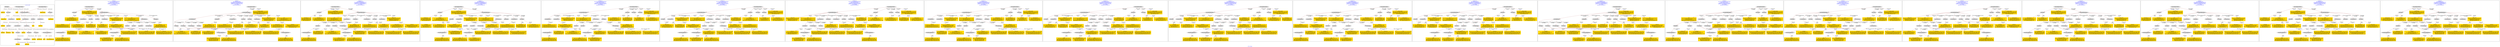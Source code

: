 digraph n0 {
fontcolor="blue"
remincross="true"
label="s07-s-13.json"
subgraph cluster_0 {
label="1-correct model"
n2[style="filled",color="white",fillcolor="lightgray",label="E12_Production1"];
n3[style="filled",color="white",fillcolor="lightgray",label="E21_Person1"];
n4[style="filled",color="white",fillcolor="lightgray",label="E55_Type1"];
n5[style="filled",color="white",fillcolor="lightgray",label="E52_Time-Span1"];
n6[style="filled",color="white",fillcolor="lightgray",label="E69_Death1"];
n7[style="filled",color="white",fillcolor="lightgray",label="E74_Group1"];
n8[style="filled",color="white",fillcolor="lightgray",label="E82_Actor_Appellation1"];
n9[style="filled",color="white",fillcolor="lightgray",label="E67_Birth1"];
n10[shape="plaintext",style="filled",fillcolor="gold",label="Artist_uri"];
n11[style="filled",color="white",fillcolor="lightgray",label="E22_Man-Made_Object1"];
n12[style="filled",color="white",fillcolor="lightgray",label="E35_Title1"];
n13[style="filled",color="white",fillcolor="lightgray",label="E8_Acquisition1"];
n14[style="filled",color="white",fillcolor="lightgray",label="E54_Dimension1"];
n15[shape="plaintext",style="filled",fillcolor="gold",label="Object_URI"];
n16[style="filled",color="white",fillcolor="lightgray",label="E33_Linguistic_Object1"];
n17[style="filled",color="white",fillcolor="lightgray",label="E55_Type2"];
n18[shape="plaintext",style="filled",fillcolor="gold",label="Label_on_page"];
n19[style="filled",color="white",fillcolor="lightgray",label="E33_Linguistic_Object2"];
n20[style="filled",color="white",fillcolor="lightgray",label="E55_Type3"];
n21[shape="plaintext",style="filled",fillcolor="gold",label="origin"];
n22[shape="plaintext",style="filled",fillcolor="gold",label="title"];
n23[style="filled",color="white",fillcolor="lightgray",label="E38_Image1"];
n24[shape="plaintext",style="filled",fillcolor="gold",label="image_url"];
n25[shape="plaintext",style="filled",fillcolor="gold",label="dates"];
n26[style="filled",color="white",fillcolor="lightgray",label="E52_Time-Span2"];
n27[shape="plaintext",style="filled",fillcolor="gold",label="birth_year"];
n28[style="filled",color="white",fillcolor="lightgray",label="E52_Time-Span3"];
n29[shape="plaintext",style="filled",fillcolor="gold",label="death_year"];
n30[shape="plaintext",style="filled",fillcolor="gold",label="dimension"];
n31[shape="plaintext",style="filled",fillcolor="gold",label="technique_uri"];
n32[shape="plaintext",style="filled",fillcolor="gold",label="technique"];
n33[shape="plaintext",style="filled",fillcolor="gold",label="label_type_uri"];
n34[shape="plaintext",style="filled",fillcolor="gold",label="origin_type_uri"];
n35[shape="plaintext",style="filled",fillcolor="gold",label="nationality_uri"];
n36[shape="plaintext",style="filled",fillcolor="gold",label="nationality"];
n37[shape="plaintext",style="filled",fillcolor="gold",label="Artist_appellation_uri"];
n38[shape="plaintext",style="filled",fillcolor="gold",label="name"];
n39[shape="plaintext",style="filled",fillcolor="gold",label="credit_line"];
}
subgraph cluster_1 {
label="candidate 0\nlink coherence:0.9090909090909091\nnode coherence:0.9375\nconfidence:0.36034822351873025\nmapping score:0.48524765345361187\ncost:32.99847\n-precision:0.64-recall:0.57"
n41[style="filled",color="white",fillcolor="lightgray",label="E12_Production1"];
n42[style="filled",color="white",fillcolor="lightgray",label="E21_Person1"];
n43[style="filled",color="white",fillcolor="lightgray",label="E52_Time-Span2"];
n44[style="filled",color="white",fillcolor="lightgray",label="E53_Place1"];
n45[style="filled",color="white",fillcolor="lightgray",label="E55_Type1"];
n46[style="filled",color="white",fillcolor="lightgray",label="E82_Actor_Appellation1"];
n47[style="filled",color="white",fillcolor="lightgray",label="E22_Man-Made_Object1"];
n48[style="filled",color="white",fillcolor="lightgray",label="E38_Image1"];
n49[style="filled",color="white",fillcolor="lightgray",label="E54_Dimension1"];
n50[style="filled",color="white",fillcolor="lightgray",label="E55_Type2"];
n51[style="filled",color="white",fillcolor="lightgray",label="E55_Type3"];
n52[style="filled",color="white",fillcolor="lightgray",label="E8_Acquisition1"];
n53[style="filled",color="white",fillcolor="lightgray",label="E33_Linguistic_Object2"];
n54[style="filled",color="white",fillcolor="lightgray",label="E55_Type4"];
n55[style="filled",color="white",fillcolor="lightgray",label="E44_Place_Appellation1"];
n56[shape="plaintext",style="filled",fillcolor="gold",label="Label_on_page\n[E22_Man-Made_Object,P3_has_note,0.316]\n[E73_Information_Object,P3_has_note,0.276]\n[E33_Linguistic_Object,P3_has_note,0.275]\n[E35_Title,label,0.134]"];
n57[shape="plaintext",style="filled",fillcolor="gold",label="Artist_uri\n[E21_Person,classLink,0.351]\n[E82_Actor_Appellation,classLink,0.3]\n[E39_Actor,classLink,0.182]\n[E38_Image,classLink,0.167]"];
n58[shape="plaintext",style="filled",fillcolor="gold",label="Object_URI\n[E22_Man-Made_Object,classLink,0.349]\n[E8_Acquisition,classLink,0.346]\n[E38_Image,classLink,0.18]\n[E53_Place,classLink,0.125]"];
n59[shape="plaintext",style="filled",fillcolor="gold",label="nationality\n[E74_Group,label,0.522]\n[E74_Group,classLink,0.303]\n[E55_Type,label,0.1]\n[E21_Person,P3_has_note,0.075]"];
n60[shape="plaintext",style="filled",fillcolor="gold",label="label_type_uri\n[E55_Type,classLink,0.437]\n[E33_Linguistic_Object,classLink,0.237]\n[E74_Group,classLink,0.174]\n[E57_Material,classLink,0.152]"];
n61[shape="plaintext",style="filled",fillcolor="gold",label="death_year\n[E69_Death,P82_at_some_time_within,0.323]\n[E52_Time-Span,P82_at_some_time_within,0.299]\n[E52_Time-Span,P82b_end_of_the_end,0.211]\n[E22_Man-Made_Object,P3_has_note,0.166]"];
n62[shape="plaintext",style="filled",fillcolor="gold",label="image_url\n[E38_Image,classLink,0.566]\n[E53_Place,classLink,0.172]\n[E8_Acquisition,classLink,0.143]\n[E22_Man-Made_Object,classLink,0.12]"];
n63[shape="plaintext",style="filled",fillcolor="gold",label="name\n[E82_Actor_Appellation,label,0.317]\n[E33_Linguistic_Object,P3_has_note,0.237]\n[E22_Man-Made_Object,P3_has_note,0.232]\n[E73_Information_Object,P3_has_note,0.213]"];
n64[shape="plaintext",style="filled",fillcolor="gold",label="credit_line\n[E8_Acquisition,P3_has_note,0.382]\n[E30_Right,P3_has_note,0.309]\n[E22_Man-Made_Object,P3_has_note,0.161]\n[E35_Title,label,0.148]"];
n65[shape="plaintext",style="filled",fillcolor="gold",label="technique_uri\n[E55_Type,classLink,0.406]\n[E57_Material,classLink,0.281]\n[E74_Group,classLink,0.266]\n[E55_Type,label,0.048]"];
n66[shape="plaintext",style="filled",fillcolor="gold",label="dimension\n[E54_Dimension,P3_has_note,0.751]\n[E22_Man-Made_Object,P3_has_note,0.101]\n[E34_Inscription,P3_has_note,0.081]\n[E73_Information_Object,P3_has_note,0.068]"];
n67[shape="plaintext",style="filled",fillcolor="gold",label="origin\n[E44_Place_Appellation,label,0.283]\n[E22_Man-Made_Object,P3_has_note,0.262]\n[E33_Linguistic_Object,P3_has_note,0.237]\n[E73_Information_Object,P3_has_note,0.219]"];
n68[shape="plaintext",style="filled",fillcolor="gold",label="Artist_appellation_uri\n[E82_Actor_Appellation,classLink,0.551]\n[E21_Person,classLink,0.356]\n[E38_Image,classLink,0.049]\n[E39_Actor,classLink,0.044]"];
n69[shape="plaintext",style="filled",fillcolor="gold",label="dates\n[E52_Time-Span,P82_at_some_time_within,0.395]\n[E52_Time-Span,P82b_end_of_the_end,0.224]\n[E34_Inscription,P3_has_note,0.196]\n[E52_Time-Span,P82a_begin_of_the_begin,0.185]"];
n70[shape="plaintext",style="filled",fillcolor="gold",label="origin_type_uri\n[E55_Type,classLink,0.437]\n[E33_Linguistic_Object,classLink,0.237]\n[E74_Group,classLink,0.174]\n[E57_Material,classLink,0.152]"];
n71[shape="plaintext",style="filled",fillcolor="gold",label="title\n[E22_Man-Made_Object,P3_has_note,0.294]\n[E35_Title,label,0.29]\n[E73_Information_Object,P3_has_note,0.239]\n[E33_Linguistic_Object,P3_has_note,0.177]"];
n72[shape="plaintext",style="filled",fillcolor="gold",label="birth_year\n[E52_Time-Span,P82a_begin_of_the_begin,0.299]\n[E52_Time-Span,P82_at_some_time_within,0.297]\n[E52_Time-Span,P82b_end_of_the_end,0.248]\n[E33_Linguistic_Object,P3_has_note,0.156]"];
n73[shape="plaintext",style="filled",fillcolor="gold",label="nationality_uri\n[E74_Group,classLink,0.687]\n[E55_Type,classLink,0.183]\n[E57_Material,classLink,0.09]\n[E55_Type,label,0.04]"];
n74[shape="plaintext",style="filled",fillcolor="gold",label="technique\n[E55_Type,label,0.401]\n[E12_Production,P3_has_note,0.273]\n[E57_Material,label,0.191]\n[E29_Design_or_Procedure,P3_has_note,0.135]"];
}
subgraph cluster_2 {
label="candidate 1\nlink coherence:0.90625\nnode coherence:0.9354838709677419\nconfidence:0.36034822351873025\nmapping score:0.4933475402674205\ncost:31.99847\n-precision:0.66-recall:0.57"
n76[style="filled",color="white",fillcolor="lightgray",label="E12_Production1"];
n77[style="filled",color="white",fillcolor="lightgray",label="E21_Person1"];
n78[style="filled",color="white",fillcolor="lightgray",label="E52_Time-Span2"];
n79[style="filled",color="white",fillcolor="lightgray",label="E53_Place1"];
n80[style="filled",color="white",fillcolor="lightgray",label="E55_Type1"];
n81[style="filled",color="white",fillcolor="lightgray",label="E82_Actor_Appellation1"];
n82[style="filled",color="white",fillcolor="lightgray",label="E22_Man-Made_Object1"];
n83[style="filled",color="white",fillcolor="lightgray",label="E38_Image1"];
n84[style="filled",color="white",fillcolor="lightgray",label="E54_Dimension1"];
n85[style="filled",color="white",fillcolor="lightgray",label="E55_Type2"];
n86[style="filled",color="white",fillcolor="lightgray",label="E55_Type3"];
n87[style="filled",color="white",fillcolor="lightgray",label="E8_Acquisition1"];
n88[style="filled",color="white",fillcolor="lightgray",label="E33_Linguistic_Object2"];
n89[style="filled",color="white",fillcolor="lightgray",label="E44_Place_Appellation1"];
n90[shape="plaintext",style="filled",fillcolor="gold",label="Label_on_page\n[E22_Man-Made_Object,P3_has_note,0.316]\n[E73_Information_Object,P3_has_note,0.276]\n[E33_Linguistic_Object,P3_has_note,0.275]\n[E35_Title,label,0.134]"];
n91[shape="plaintext",style="filled",fillcolor="gold",label="Artist_uri\n[E21_Person,classLink,0.351]\n[E82_Actor_Appellation,classLink,0.3]\n[E39_Actor,classLink,0.182]\n[E38_Image,classLink,0.167]"];
n92[shape="plaintext",style="filled",fillcolor="gold",label="Object_URI\n[E22_Man-Made_Object,classLink,0.349]\n[E8_Acquisition,classLink,0.346]\n[E38_Image,classLink,0.18]\n[E53_Place,classLink,0.125]"];
n93[shape="plaintext",style="filled",fillcolor="gold",label="nationality\n[E74_Group,label,0.522]\n[E74_Group,classLink,0.303]\n[E55_Type,label,0.1]\n[E21_Person,P3_has_note,0.075]"];
n94[shape="plaintext",style="filled",fillcolor="gold",label="label_type_uri\n[E55_Type,classLink,0.437]\n[E33_Linguistic_Object,classLink,0.237]\n[E74_Group,classLink,0.174]\n[E57_Material,classLink,0.152]"];
n95[shape="plaintext",style="filled",fillcolor="gold",label="death_year\n[E69_Death,P82_at_some_time_within,0.323]\n[E52_Time-Span,P82_at_some_time_within,0.299]\n[E52_Time-Span,P82b_end_of_the_end,0.211]\n[E22_Man-Made_Object,P3_has_note,0.166]"];
n96[shape="plaintext",style="filled",fillcolor="gold",label="image_url\n[E38_Image,classLink,0.566]\n[E53_Place,classLink,0.172]\n[E8_Acquisition,classLink,0.143]\n[E22_Man-Made_Object,classLink,0.12]"];
n97[shape="plaintext",style="filled",fillcolor="gold",label="name\n[E82_Actor_Appellation,label,0.317]\n[E33_Linguistic_Object,P3_has_note,0.237]\n[E22_Man-Made_Object,P3_has_note,0.232]\n[E73_Information_Object,P3_has_note,0.213]"];
n98[shape="plaintext",style="filled",fillcolor="gold",label="credit_line\n[E8_Acquisition,P3_has_note,0.382]\n[E30_Right,P3_has_note,0.309]\n[E22_Man-Made_Object,P3_has_note,0.161]\n[E35_Title,label,0.148]"];
n99[shape="plaintext",style="filled",fillcolor="gold",label="technique_uri\n[E55_Type,classLink,0.406]\n[E57_Material,classLink,0.281]\n[E74_Group,classLink,0.266]\n[E55_Type,label,0.048]"];
n100[shape="plaintext",style="filled",fillcolor="gold",label="dimension\n[E54_Dimension,P3_has_note,0.751]\n[E22_Man-Made_Object,P3_has_note,0.101]\n[E34_Inscription,P3_has_note,0.081]\n[E73_Information_Object,P3_has_note,0.068]"];
n101[shape="plaintext",style="filled",fillcolor="gold",label="origin_type_uri\n[E55_Type,classLink,0.437]\n[E33_Linguistic_Object,classLink,0.237]\n[E74_Group,classLink,0.174]\n[E57_Material,classLink,0.152]"];
n102[shape="plaintext",style="filled",fillcolor="gold",label="origin\n[E44_Place_Appellation,label,0.283]\n[E22_Man-Made_Object,P3_has_note,0.262]\n[E33_Linguistic_Object,P3_has_note,0.237]\n[E73_Information_Object,P3_has_note,0.219]"];
n103[shape="plaintext",style="filled",fillcolor="gold",label="Artist_appellation_uri\n[E82_Actor_Appellation,classLink,0.551]\n[E21_Person,classLink,0.356]\n[E38_Image,classLink,0.049]\n[E39_Actor,classLink,0.044]"];
n104[shape="plaintext",style="filled",fillcolor="gold",label="dates\n[E52_Time-Span,P82_at_some_time_within,0.395]\n[E52_Time-Span,P82b_end_of_the_end,0.224]\n[E34_Inscription,P3_has_note,0.196]\n[E52_Time-Span,P82a_begin_of_the_begin,0.185]"];
n105[shape="plaintext",style="filled",fillcolor="gold",label="title\n[E22_Man-Made_Object,P3_has_note,0.294]\n[E35_Title,label,0.29]\n[E73_Information_Object,P3_has_note,0.239]\n[E33_Linguistic_Object,P3_has_note,0.177]"];
n106[shape="plaintext",style="filled",fillcolor="gold",label="birth_year\n[E52_Time-Span,P82a_begin_of_the_begin,0.299]\n[E52_Time-Span,P82_at_some_time_within,0.297]\n[E52_Time-Span,P82b_end_of_the_end,0.248]\n[E33_Linguistic_Object,P3_has_note,0.156]"];
n107[shape="plaintext",style="filled",fillcolor="gold",label="nationality_uri\n[E74_Group,classLink,0.687]\n[E55_Type,classLink,0.183]\n[E57_Material,classLink,0.09]\n[E55_Type,label,0.04]"];
n108[shape="plaintext",style="filled",fillcolor="gold",label="technique\n[E55_Type,label,0.401]\n[E12_Production,P3_has_note,0.273]\n[E57_Material,label,0.191]\n[E29_Design_or_Procedure,P3_has_note,0.135]"];
}
subgraph cluster_3 {
label="candidate 10\nlink coherence:0.875\nnode coherence:0.9354838709677419\nconfidence:0.3473658396823141\nmapping score:0.48902007898861516\ncost:31.99855\n-precision:0.62-recall:0.54"
n110[style="filled",color="white",fillcolor="lightgray",label="E12_Production1"];
n111[style="filled",color="white",fillcolor="lightgray",label="E21_Person1"];
n112[style="filled",color="white",fillcolor="lightgray",label="E52_Time-Span2"];
n113[style="filled",color="white",fillcolor="lightgray",label="E53_Place1"];
n114[style="filled",color="white",fillcolor="lightgray",label="E55_Type1"];
n115[style="filled",color="white",fillcolor="lightgray",label="E82_Actor_Appellation1"];
n116[style="filled",color="white",fillcolor="lightgray",label="E22_Man-Made_Object1"];
n117[style="filled",color="white",fillcolor="lightgray",label="E38_Image1"];
n118[style="filled",color="white",fillcolor="lightgray",label="E54_Dimension1"];
n119[style="filled",color="white",fillcolor="lightgray",label="E55_Type3"];
n120[style="filled",color="white",fillcolor="lightgray",label="E8_Acquisition1"];
n121[style="filled",color="white",fillcolor="lightgray",label="E33_Linguistic_Object2"];
n122[style="filled",color="white",fillcolor="lightgray",label="E55_Type2"];
n123[style="filled",color="white",fillcolor="lightgray",label="E44_Place_Appellation1"];
n124[shape="plaintext",style="filled",fillcolor="gold",label="Label_on_page\n[E22_Man-Made_Object,P3_has_note,0.316]\n[E73_Information_Object,P3_has_note,0.276]\n[E33_Linguistic_Object,P3_has_note,0.275]\n[E35_Title,label,0.134]"];
n125[shape="plaintext",style="filled",fillcolor="gold",label="Artist_appellation_uri\n[E82_Actor_Appellation,classLink,0.551]\n[E21_Person,classLink,0.356]\n[E38_Image,classLink,0.049]\n[E39_Actor,classLink,0.044]"];
n126[shape="plaintext",style="filled",fillcolor="gold",label="Object_URI\n[E22_Man-Made_Object,classLink,0.349]\n[E8_Acquisition,classLink,0.346]\n[E38_Image,classLink,0.18]\n[E53_Place,classLink,0.125]"];
n127[shape="plaintext",style="filled",fillcolor="gold",label="nationality\n[E74_Group,label,0.522]\n[E74_Group,classLink,0.303]\n[E55_Type,label,0.1]\n[E21_Person,P3_has_note,0.075]"];
n128[shape="plaintext",style="filled",fillcolor="gold",label="label_type_uri\n[E55_Type,classLink,0.437]\n[E33_Linguistic_Object,classLink,0.237]\n[E74_Group,classLink,0.174]\n[E57_Material,classLink,0.152]"];
n129[shape="plaintext",style="filled",fillcolor="gold",label="death_year\n[E69_Death,P82_at_some_time_within,0.323]\n[E52_Time-Span,P82_at_some_time_within,0.299]\n[E52_Time-Span,P82b_end_of_the_end,0.211]\n[E22_Man-Made_Object,P3_has_note,0.166]"];
n130[shape="plaintext",style="filled",fillcolor="gold",label="image_url\n[E38_Image,classLink,0.566]\n[E53_Place,classLink,0.172]\n[E8_Acquisition,classLink,0.143]\n[E22_Man-Made_Object,classLink,0.12]"];
n131[shape="plaintext",style="filled",fillcolor="gold",label="name\n[E82_Actor_Appellation,label,0.317]\n[E33_Linguistic_Object,P3_has_note,0.237]\n[E22_Man-Made_Object,P3_has_note,0.232]\n[E73_Information_Object,P3_has_note,0.213]"];
n132[shape="plaintext",style="filled",fillcolor="gold",label="credit_line\n[E8_Acquisition,P3_has_note,0.382]\n[E30_Right,P3_has_note,0.309]\n[E22_Man-Made_Object,P3_has_note,0.161]\n[E35_Title,label,0.148]"];
n133[shape="plaintext",style="filled",fillcolor="gold",label="technique_uri\n[E55_Type,classLink,0.406]\n[E57_Material,classLink,0.281]\n[E74_Group,classLink,0.266]\n[E55_Type,label,0.048]"];
n134[shape="plaintext",style="filled",fillcolor="gold",label="dimension\n[E54_Dimension,P3_has_note,0.751]\n[E22_Man-Made_Object,P3_has_note,0.101]\n[E34_Inscription,P3_has_note,0.081]\n[E73_Information_Object,P3_has_note,0.068]"];
n135[shape="plaintext",style="filled",fillcolor="gold",label="origin_type_uri\n[E55_Type,classLink,0.437]\n[E33_Linguistic_Object,classLink,0.237]\n[E74_Group,classLink,0.174]\n[E57_Material,classLink,0.152]"];
n136[shape="plaintext",style="filled",fillcolor="gold",label="origin\n[E44_Place_Appellation,label,0.283]\n[E22_Man-Made_Object,P3_has_note,0.262]\n[E33_Linguistic_Object,P3_has_note,0.237]\n[E73_Information_Object,P3_has_note,0.219]"];
n137[shape="plaintext",style="filled",fillcolor="gold",label="dates\n[E52_Time-Span,P82_at_some_time_within,0.395]\n[E52_Time-Span,P82b_end_of_the_end,0.224]\n[E34_Inscription,P3_has_note,0.196]\n[E52_Time-Span,P82a_begin_of_the_begin,0.185]"];
n138[shape="plaintext",style="filled",fillcolor="gold",label="Artist_uri\n[E21_Person,classLink,0.351]\n[E82_Actor_Appellation,classLink,0.3]\n[E39_Actor,classLink,0.182]\n[E38_Image,classLink,0.167]"];
n139[shape="plaintext",style="filled",fillcolor="gold",label="title\n[E22_Man-Made_Object,P3_has_note,0.294]\n[E35_Title,label,0.29]\n[E73_Information_Object,P3_has_note,0.239]\n[E33_Linguistic_Object,P3_has_note,0.177]"];
n140[shape="plaintext",style="filled",fillcolor="gold",label="birth_year\n[E52_Time-Span,P82a_begin_of_the_begin,0.299]\n[E52_Time-Span,P82_at_some_time_within,0.297]\n[E52_Time-Span,P82b_end_of_the_end,0.248]\n[E33_Linguistic_Object,P3_has_note,0.156]"];
n141[shape="plaintext",style="filled",fillcolor="gold",label="nationality_uri\n[E74_Group,classLink,0.687]\n[E55_Type,classLink,0.183]\n[E57_Material,classLink,0.09]\n[E55_Type,label,0.04]"];
n142[shape="plaintext",style="filled",fillcolor="gold",label="technique\n[E55_Type,label,0.401]\n[E12_Production,P3_has_note,0.273]\n[E57_Material,label,0.191]\n[E29_Design_or_Procedure,P3_has_note,0.135]"];
}
subgraph cluster_4 {
label="candidate 11\nlink coherence:0.875\nnode coherence:0.9354838709677419\nconfidence:0.3473658396823141\nmapping score:0.48902007898861516\ncost:31.99861\n-precision:0.56-recall:0.49"
n144[style="filled",color="white",fillcolor="lightgray",label="E12_Production1"];
n145[style="filled",color="white",fillcolor="lightgray",label="E21_Person1"];
n146[style="filled",color="white",fillcolor="lightgray",label="E52_Time-Span2"];
n147[style="filled",color="white",fillcolor="lightgray",label="E53_Place1"];
n148[style="filled",color="white",fillcolor="lightgray",label="E82_Actor_Appellation1"];
n149[style="filled",color="white",fillcolor="lightgray",label="E22_Man-Made_Object1"];
n150[style="filled",color="white",fillcolor="lightgray",label="E38_Image1"];
n151[style="filled",color="white",fillcolor="lightgray",label="E54_Dimension1"];
n152[style="filled",color="white",fillcolor="lightgray",label="E55_Type2"];
n153[style="filled",color="white",fillcolor="lightgray",label="E55_Type3"];
n154[style="filled",color="white",fillcolor="lightgray",label="E8_Acquisition1"];
n155[style="filled",color="white",fillcolor="lightgray",label="E33_Linguistic_Object2"];
n156[style="filled",color="white",fillcolor="lightgray",label="E55_Type1"];
n157[style="filled",color="white",fillcolor="lightgray",label="E44_Place_Appellation1"];
n158[shape="plaintext",style="filled",fillcolor="gold",label="Label_on_page\n[E22_Man-Made_Object,P3_has_note,0.316]\n[E73_Information_Object,P3_has_note,0.276]\n[E33_Linguistic_Object,P3_has_note,0.275]\n[E35_Title,label,0.134]"];
n159[shape="plaintext",style="filled",fillcolor="gold",label="Artist_appellation_uri\n[E82_Actor_Appellation,classLink,0.551]\n[E21_Person,classLink,0.356]\n[E38_Image,classLink,0.049]\n[E39_Actor,classLink,0.044]"];
n160[shape="plaintext",style="filled",fillcolor="gold",label="Object_URI\n[E22_Man-Made_Object,classLink,0.349]\n[E8_Acquisition,classLink,0.346]\n[E38_Image,classLink,0.18]\n[E53_Place,classLink,0.125]"];
n161[shape="plaintext",style="filled",fillcolor="gold",label="nationality\n[E74_Group,label,0.522]\n[E74_Group,classLink,0.303]\n[E55_Type,label,0.1]\n[E21_Person,P3_has_note,0.075]"];
n162[shape="plaintext",style="filled",fillcolor="gold",label="label_type_uri\n[E55_Type,classLink,0.437]\n[E33_Linguistic_Object,classLink,0.237]\n[E74_Group,classLink,0.174]\n[E57_Material,classLink,0.152]"];
n163[shape="plaintext",style="filled",fillcolor="gold",label="death_year\n[E69_Death,P82_at_some_time_within,0.323]\n[E52_Time-Span,P82_at_some_time_within,0.299]\n[E52_Time-Span,P82b_end_of_the_end,0.211]\n[E22_Man-Made_Object,P3_has_note,0.166]"];
n164[shape="plaintext",style="filled",fillcolor="gold",label="image_url\n[E38_Image,classLink,0.566]\n[E53_Place,classLink,0.172]\n[E8_Acquisition,classLink,0.143]\n[E22_Man-Made_Object,classLink,0.12]"];
n165[shape="plaintext",style="filled",fillcolor="gold",label="name\n[E82_Actor_Appellation,label,0.317]\n[E33_Linguistic_Object,P3_has_note,0.237]\n[E22_Man-Made_Object,P3_has_note,0.232]\n[E73_Information_Object,P3_has_note,0.213]"];
n166[shape="plaintext",style="filled",fillcolor="gold",label="credit_line\n[E8_Acquisition,P3_has_note,0.382]\n[E30_Right,P3_has_note,0.309]\n[E22_Man-Made_Object,P3_has_note,0.161]\n[E35_Title,label,0.148]"];
n167[shape="plaintext",style="filled",fillcolor="gold",label="technique_uri\n[E55_Type,classLink,0.406]\n[E57_Material,classLink,0.281]\n[E74_Group,classLink,0.266]\n[E55_Type,label,0.048]"];
n168[shape="plaintext",style="filled",fillcolor="gold",label="dimension\n[E54_Dimension,P3_has_note,0.751]\n[E22_Man-Made_Object,P3_has_note,0.101]\n[E34_Inscription,P3_has_note,0.081]\n[E73_Information_Object,P3_has_note,0.068]"];
n169[shape="plaintext",style="filled",fillcolor="gold",label="origin_type_uri\n[E55_Type,classLink,0.437]\n[E33_Linguistic_Object,classLink,0.237]\n[E74_Group,classLink,0.174]\n[E57_Material,classLink,0.152]"];
n170[shape="plaintext",style="filled",fillcolor="gold",label="origin\n[E44_Place_Appellation,label,0.283]\n[E22_Man-Made_Object,P3_has_note,0.262]\n[E33_Linguistic_Object,P3_has_note,0.237]\n[E73_Information_Object,P3_has_note,0.219]"];
n171[shape="plaintext",style="filled",fillcolor="gold",label="dates\n[E52_Time-Span,P82_at_some_time_within,0.395]\n[E52_Time-Span,P82b_end_of_the_end,0.224]\n[E34_Inscription,P3_has_note,0.196]\n[E52_Time-Span,P82a_begin_of_the_begin,0.185]"];
n172[shape="plaintext",style="filled",fillcolor="gold",label="Artist_uri\n[E21_Person,classLink,0.351]\n[E82_Actor_Appellation,classLink,0.3]\n[E39_Actor,classLink,0.182]\n[E38_Image,classLink,0.167]"];
n173[shape="plaintext",style="filled",fillcolor="gold",label="title\n[E22_Man-Made_Object,P3_has_note,0.294]\n[E35_Title,label,0.29]\n[E73_Information_Object,P3_has_note,0.239]\n[E33_Linguistic_Object,P3_has_note,0.177]"];
n174[shape="plaintext",style="filled",fillcolor="gold",label="birth_year\n[E52_Time-Span,P82a_begin_of_the_begin,0.299]\n[E52_Time-Span,P82_at_some_time_within,0.297]\n[E52_Time-Span,P82b_end_of_the_end,0.248]\n[E33_Linguistic_Object,P3_has_note,0.156]"];
n175[shape="plaintext",style="filled",fillcolor="gold",label="nationality_uri\n[E74_Group,classLink,0.687]\n[E55_Type,classLink,0.183]\n[E57_Material,classLink,0.09]\n[E55_Type,label,0.04]"];
n176[shape="plaintext",style="filled",fillcolor="gold",label="technique\n[E55_Type,label,0.401]\n[E12_Production,P3_has_note,0.273]\n[E57_Material,label,0.191]\n[E29_Design_or_Procedure,P3_has_note,0.135]"];
}
subgraph cluster_5 {
label="candidate 12\nlink coherence:0.8484848484848485\nnode coherence:0.9375\nconfidence:0.36034822351873025\nmapping score:0.48524765345361187\ncost:32.99856\n-precision:0.67-recall:0.59"
n178[style="filled",color="white",fillcolor="lightgray",label="E12_Production1"];
n179[style="filled",color="white",fillcolor="lightgray",label="E21_Person1"];
n180[style="filled",color="white",fillcolor="lightgray",label="E52_Time-Span2"];
n181[style="filled",color="white",fillcolor="lightgray",label="E53_Place1"];
n182[style="filled",color="white",fillcolor="lightgray",label="E55_Type1"];
n183[style="filled",color="white",fillcolor="lightgray",label="E82_Actor_Appellation1"];
n184[style="filled",color="white",fillcolor="lightgray",label="E22_Man-Made_Object1"];
n185[style="filled",color="white",fillcolor="lightgray",label="E38_Image1"];
n186[style="filled",color="white",fillcolor="lightgray",label="E54_Dimension1"];
n187[style="filled",color="white",fillcolor="lightgray",label="E8_Acquisition1"];
n188[style="filled",color="white",fillcolor="lightgray",label="E33_Linguistic_Object2"];
n189[style="filled",color="white",fillcolor="lightgray",label="E55_Type2"];
n190[style="filled",color="white",fillcolor="lightgray",label="E55_Type3"];
n191[style="filled",color="white",fillcolor="lightgray",label="E55_Type4"];
n192[style="filled",color="white",fillcolor="lightgray",label="E44_Place_Appellation1"];
n193[shape="plaintext",style="filled",fillcolor="gold",label="Label_on_page\n[E22_Man-Made_Object,P3_has_note,0.316]\n[E73_Information_Object,P3_has_note,0.276]\n[E33_Linguistic_Object,P3_has_note,0.275]\n[E35_Title,label,0.134]"];
n194[shape="plaintext",style="filled",fillcolor="gold",label="Artist_uri\n[E21_Person,classLink,0.351]\n[E82_Actor_Appellation,classLink,0.3]\n[E39_Actor,classLink,0.182]\n[E38_Image,classLink,0.167]"];
n195[shape="plaintext",style="filled",fillcolor="gold",label="Object_URI\n[E22_Man-Made_Object,classLink,0.349]\n[E8_Acquisition,classLink,0.346]\n[E38_Image,classLink,0.18]\n[E53_Place,classLink,0.125]"];
n196[shape="plaintext",style="filled",fillcolor="gold",label="nationality\n[E74_Group,label,0.522]\n[E74_Group,classLink,0.303]\n[E55_Type,label,0.1]\n[E21_Person,P3_has_note,0.075]"];
n197[shape="plaintext",style="filled",fillcolor="gold",label="label_type_uri\n[E55_Type,classLink,0.437]\n[E33_Linguistic_Object,classLink,0.237]\n[E74_Group,classLink,0.174]\n[E57_Material,classLink,0.152]"];
n198[shape="plaintext",style="filled",fillcolor="gold",label="death_year\n[E69_Death,P82_at_some_time_within,0.323]\n[E52_Time-Span,P82_at_some_time_within,0.299]\n[E52_Time-Span,P82b_end_of_the_end,0.211]\n[E22_Man-Made_Object,P3_has_note,0.166]"];
n199[shape="plaintext",style="filled",fillcolor="gold",label="image_url\n[E38_Image,classLink,0.566]\n[E53_Place,classLink,0.172]\n[E8_Acquisition,classLink,0.143]\n[E22_Man-Made_Object,classLink,0.12]"];
n200[shape="plaintext",style="filled",fillcolor="gold",label="name\n[E82_Actor_Appellation,label,0.317]\n[E33_Linguistic_Object,P3_has_note,0.237]\n[E22_Man-Made_Object,P3_has_note,0.232]\n[E73_Information_Object,P3_has_note,0.213]"];
n201[shape="plaintext",style="filled",fillcolor="gold",label="credit_line\n[E8_Acquisition,P3_has_note,0.382]\n[E30_Right,P3_has_note,0.309]\n[E22_Man-Made_Object,P3_has_note,0.161]\n[E35_Title,label,0.148]"];
n202[shape="plaintext",style="filled",fillcolor="gold",label="technique_uri\n[E55_Type,classLink,0.406]\n[E57_Material,classLink,0.281]\n[E74_Group,classLink,0.266]\n[E55_Type,label,0.048]"];
n203[shape="plaintext",style="filled",fillcolor="gold",label="dimension\n[E54_Dimension,P3_has_note,0.751]\n[E22_Man-Made_Object,P3_has_note,0.101]\n[E34_Inscription,P3_has_note,0.081]\n[E73_Information_Object,P3_has_note,0.068]"];
n204[shape="plaintext",style="filled",fillcolor="gold",label="origin\n[E44_Place_Appellation,label,0.283]\n[E22_Man-Made_Object,P3_has_note,0.262]\n[E33_Linguistic_Object,P3_has_note,0.237]\n[E73_Information_Object,P3_has_note,0.219]"];
n205[shape="plaintext",style="filled",fillcolor="gold",label="Artist_appellation_uri\n[E82_Actor_Appellation,classLink,0.551]\n[E21_Person,classLink,0.356]\n[E38_Image,classLink,0.049]\n[E39_Actor,classLink,0.044]"];
n206[shape="plaintext",style="filled",fillcolor="gold",label="dates\n[E52_Time-Span,P82_at_some_time_within,0.395]\n[E52_Time-Span,P82b_end_of_the_end,0.224]\n[E34_Inscription,P3_has_note,0.196]\n[E52_Time-Span,P82a_begin_of_the_begin,0.185]"];
n207[shape="plaintext",style="filled",fillcolor="gold",label="origin_type_uri\n[E55_Type,classLink,0.437]\n[E33_Linguistic_Object,classLink,0.237]\n[E74_Group,classLink,0.174]\n[E57_Material,classLink,0.152]"];
n208[shape="plaintext",style="filled",fillcolor="gold",label="title\n[E22_Man-Made_Object,P3_has_note,0.294]\n[E35_Title,label,0.29]\n[E73_Information_Object,P3_has_note,0.239]\n[E33_Linguistic_Object,P3_has_note,0.177]"];
n209[shape="plaintext",style="filled",fillcolor="gold",label="birth_year\n[E52_Time-Span,P82a_begin_of_the_begin,0.299]\n[E52_Time-Span,P82_at_some_time_within,0.297]\n[E52_Time-Span,P82b_end_of_the_end,0.248]\n[E33_Linguistic_Object,P3_has_note,0.156]"];
n210[shape="plaintext",style="filled",fillcolor="gold",label="nationality_uri\n[E74_Group,classLink,0.687]\n[E55_Type,classLink,0.183]\n[E57_Material,classLink,0.09]\n[E55_Type,label,0.04]"];
n211[shape="plaintext",style="filled",fillcolor="gold",label="technique\n[E55_Type,label,0.401]\n[E12_Production,P3_has_note,0.273]\n[E57_Material,label,0.191]\n[E29_Design_or_Procedure,P3_has_note,0.135]"];
}
subgraph cluster_6 {
label="candidate 13\nlink coherence:0.8484848484848485\nnode coherence:0.9375\nconfidence:0.36034822351873025\nmapping score:0.48524765345361187\ncost:32.99862\n-precision:0.61-recall:0.54"
n213[style="filled",color="white",fillcolor="lightgray",label="E12_Production1"];
n214[style="filled",color="white",fillcolor="lightgray",label="E21_Person1"];
n215[style="filled",color="white",fillcolor="lightgray",label="E52_Time-Span2"];
n216[style="filled",color="white",fillcolor="lightgray",label="E53_Place1"];
n217[style="filled",color="white",fillcolor="lightgray",label="E82_Actor_Appellation1"];
n218[style="filled",color="white",fillcolor="lightgray",label="E22_Man-Made_Object1"];
n219[style="filled",color="white",fillcolor="lightgray",label="E38_Image1"];
n220[style="filled",color="white",fillcolor="lightgray",label="E54_Dimension1"];
n221[style="filled",color="white",fillcolor="lightgray",label="E55_Type2"];
n222[style="filled",color="white",fillcolor="lightgray",label="E8_Acquisition1"];
n223[style="filled",color="white",fillcolor="lightgray",label="E33_Linguistic_Object2"];
n224[style="filled",color="white",fillcolor="lightgray",label="E55_Type1"];
n225[style="filled",color="white",fillcolor="lightgray",label="E55_Type3"];
n226[style="filled",color="white",fillcolor="lightgray",label="E55_Type4"];
n227[style="filled",color="white",fillcolor="lightgray",label="E44_Place_Appellation1"];
n228[shape="plaintext",style="filled",fillcolor="gold",label="Label_on_page\n[E22_Man-Made_Object,P3_has_note,0.316]\n[E73_Information_Object,P3_has_note,0.276]\n[E33_Linguistic_Object,P3_has_note,0.275]\n[E35_Title,label,0.134]"];
n229[shape="plaintext",style="filled",fillcolor="gold",label="Artist_uri\n[E21_Person,classLink,0.351]\n[E82_Actor_Appellation,classLink,0.3]\n[E39_Actor,classLink,0.182]\n[E38_Image,classLink,0.167]"];
n230[shape="plaintext",style="filled",fillcolor="gold",label="Object_URI\n[E22_Man-Made_Object,classLink,0.349]\n[E8_Acquisition,classLink,0.346]\n[E38_Image,classLink,0.18]\n[E53_Place,classLink,0.125]"];
n231[shape="plaintext",style="filled",fillcolor="gold",label="nationality\n[E74_Group,label,0.522]\n[E74_Group,classLink,0.303]\n[E55_Type,label,0.1]\n[E21_Person,P3_has_note,0.075]"];
n232[shape="plaintext",style="filled",fillcolor="gold",label="label_type_uri\n[E55_Type,classLink,0.437]\n[E33_Linguistic_Object,classLink,0.237]\n[E74_Group,classLink,0.174]\n[E57_Material,classLink,0.152]"];
n233[shape="plaintext",style="filled",fillcolor="gold",label="death_year\n[E69_Death,P82_at_some_time_within,0.323]\n[E52_Time-Span,P82_at_some_time_within,0.299]\n[E52_Time-Span,P82b_end_of_the_end,0.211]\n[E22_Man-Made_Object,P3_has_note,0.166]"];
n234[shape="plaintext",style="filled",fillcolor="gold",label="image_url\n[E38_Image,classLink,0.566]\n[E53_Place,classLink,0.172]\n[E8_Acquisition,classLink,0.143]\n[E22_Man-Made_Object,classLink,0.12]"];
n235[shape="plaintext",style="filled",fillcolor="gold",label="name\n[E82_Actor_Appellation,label,0.317]\n[E33_Linguistic_Object,P3_has_note,0.237]\n[E22_Man-Made_Object,P3_has_note,0.232]\n[E73_Information_Object,P3_has_note,0.213]"];
n236[shape="plaintext",style="filled",fillcolor="gold",label="credit_line\n[E8_Acquisition,P3_has_note,0.382]\n[E30_Right,P3_has_note,0.309]\n[E22_Man-Made_Object,P3_has_note,0.161]\n[E35_Title,label,0.148]"];
n237[shape="plaintext",style="filled",fillcolor="gold",label="technique_uri\n[E55_Type,classLink,0.406]\n[E57_Material,classLink,0.281]\n[E74_Group,classLink,0.266]\n[E55_Type,label,0.048]"];
n238[shape="plaintext",style="filled",fillcolor="gold",label="dimension\n[E54_Dimension,P3_has_note,0.751]\n[E22_Man-Made_Object,P3_has_note,0.101]\n[E34_Inscription,P3_has_note,0.081]\n[E73_Information_Object,P3_has_note,0.068]"];
n239[shape="plaintext",style="filled",fillcolor="gold",label="origin\n[E44_Place_Appellation,label,0.283]\n[E22_Man-Made_Object,P3_has_note,0.262]\n[E33_Linguistic_Object,P3_has_note,0.237]\n[E73_Information_Object,P3_has_note,0.219]"];
n240[shape="plaintext",style="filled",fillcolor="gold",label="Artist_appellation_uri\n[E82_Actor_Appellation,classLink,0.551]\n[E21_Person,classLink,0.356]\n[E38_Image,classLink,0.049]\n[E39_Actor,classLink,0.044]"];
n241[shape="plaintext",style="filled",fillcolor="gold",label="dates\n[E52_Time-Span,P82_at_some_time_within,0.395]\n[E52_Time-Span,P82b_end_of_the_end,0.224]\n[E34_Inscription,P3_has_note,0.196]\n[E52_Time-Span,P82a_begin_of_the_begin,0.185]"];
n242[shape="plaintext",style="filled",fillcolor="gold",label="origin_type_uri\n[E55_Type,classLink,0.437]\n[E33_Linguistic_Object,classLink,0.237]\n[E74_Group,classLink,0.174]\n[E57_Material,classLink,0.152]"];
n243[shape="plaintext",style="filled",fillcolor="gold",label="title\n[E22_Man-Made_Object,P3_has_note,0.294]\n[E35_Title,label,0.29]\n[E73_Information_Object,P3_has_note,0.239]\n[E33_Linguistic_Object,P3_has_note,0.177]"];
n244[shape="plaintext",style="filled",fillcolor="gold",label="birth_year\n[E52_Time-Span,P82a_begin_of_the_begin,0.299]\n[E52_Time-Span,P82_at_some_time_within,0.297]\n[E52_Time-Span,P82b_end_of_the_end,0.248]\n[E33_Linguistic_Object,P3_has_note,0.156]"];
n245[shape="plaintext",style="filled",fillcolor="gold",label="nationality_uri\n[E74_Group,classLink,0.687]\n[E55_Type,classLink,0.183]\n[E57_Material,classLink,0.09]\n[E55_Type,label,0.04]"];
n246[shape="plaintext",style="filled",fillcolor="gold",label="technique\n[E55_Type,label,0.401]\n[E12_Production,P3_has_note,0.273]\n[E57_Material,label,0.191]\n[E29_Design_or_Procedure,P3_has_note,0.135]"];
}
subgraph cluster_7 {
label="candidate 14\nlink coherence:0.8484848484848485\nnode coherence:0.9375\nconfidence:0.36034822351873025\nmapping score:0.48524765345361187\ncost:32.99869\n-precision:0.64-recall:0.57"
n248[style="filled",color="white",fillcolor="lightgray",label="E12_Production1"];
n249[style="filled",color="white",fillcolor="lightgray",label="E21_Person1"];
n250[style="filled",color="white",fillcolor="lightgray",label="E52_Time-Span2"];
n251[style="filled",color="white",fillcolor="lightgray",label="E53_Place1"];
n252[style="filled",color="white",fillcolor="lightgray",label="E82_Actor_Appellation1"];
n253[style="filled",color="white",fillcolor="lightgray",label="E22_Man-Made_Object1"];
n254[style="filled",color="white",fillcolor="lightgray",label="E38_Image1"];
n255[style="filled",color="white",fillcolor="lightgray",label="E54_Dimension1"];
n256[style="filled",color="white",fillcolor="lightgray",label="E55_Type3"];
n257[style="filled",color="white",fillcolor="lightgray",label="E8_Acquisition1"];
n258[style="filled",color="white",fillcolor="lightgray",label="E33_Linguistic_Object2"];
n259[style="filled",color="white",fillcolor="lightgray",label="E55_Type1"];
n260[style="filled",color="white",fillcolor="lightgray",label="E55_Type2"];
n261[style="filled",color="white",fillcolor="lightgray",label="E55_Type4"];
n262[style="filled",color="white",fillcolor="lightgray",label="E44_Place_Appellation1"];
n263[shape="plaintext",style="filled",fillcolor="gold",label="Label_on_page\n[E22_Man-Made_Object,P3_has_note,0.316]\n[E73_Information_Object,P3_has_note,0.276]\n[E33_Linguistic_Object,P3_has_note,0.275]\n[E35_Title,label,0.134]"];
n264[shape="plaintext",style="filled",fillcolor="gold",label="Artist_uri\n[E21_Person,classLink,0.351]\n[E82_Actor_Appellation,classLink,0.3]\n[E39_Actor,classLink,0.182]\n[E38_Image,classLink,0.167]"];
n265[shape="plaintext",style="filled",fillcolor="gold",label="Object_URI\n[E22_Man-Made_Object,classLink,0.349]\n[E8_Acquisition,classLink,0.346]\n[E38_Image,classLink,0.18]\n[E53_Place,classLink,0.125]"];
n266[shape="plaintext",style="filled",fillcolor="gold",label="nationality\n[E74_Group,label,0.522]\n[E74_Group,classLink,0.303]\n[E55_Type,label,0.1]\n[E21_Person,P3_has_note,0.075]"];
n267[shape="plaintext",style="filled",fillcolor="gold",label="label_type_uri\n[E55_Type,classLink,0.437]\n[E33_Linguistic_Object,classLink,0.237]\n[E74_Group,classLink,0.174]\n[E57_Material,classLink,0.152]"];
n268[shape="plaintext",style="filled",fillcolor="gold",label="death_year\n[E69_Death,P82_at_some_time_within,0.323]\n[E52_Time-Span,P82_at_some_time_within,0.299]\n[E52_Time-Span,P82b_end_of_the_end,0.211]\n[E22_Man-Made_Object,P3_has_note,0.166]"];
n269[shape="plaintext",style="filled",fillcolor="gold",label="image_url\n[E38_Image,classLink,0.566]\n[E53_Place,classLink,0.172]\n[E8_Acquisition,classLink,0.143]\n[E22_Man-Made_Object,classLink,0.12]"];
n270[shape="plaintext",style="filled",fillcolor="gold",label="name\n[E82_Actor_Appellation,label,0.317]\n[E33_Linguistic_Object,P3_has_note,0.237]\n[E22_Man-Made_Object,P3_has_note,0.232]\n[E73_Information_Object,P3_has_note,0.213]"];
n271[shape="plaintext",style="filled",fillcolor="gold",label="credit_line\n[E8_Acquisition,P3_has_note,0.382]\n[E30_Right,P3_has_note,0.309]\n[E22_Man-Made_Object,P3_has_note,0.161]\n[E35_Title,label,0.148]"];
n272[shape="plaintext",style="filled",fillcolor="gold",label="technique_uri\n[E55_Type,classLink,0.406]\n[E57_Material,classLink,0.281]\n[E74_Group,classLink,0.266]\n[E55_Type,label,0.048]"];
n273[shape="plaintext",style="filled",fillcolor="gold",label="dimension\n[E54_Dimension,P3_has_note,0.751]\n[E22_Man-Made_Object,P3_has_note,0.101]\n[E34_Inscription,P3_has_note,0.081]\n[E73_Information_Object,P3_has_note,0.068]"];
n274[shape="plaintext",style="filled",fillcolor="gold",label="origin\n[E44_Place_Appellation,label,0.283]\n[E22_Man-Made_Object,P3_has_note,0.262]\n[E33_Linguistic_Object,P3_has_note,0.237]\n[E73_Information_Object,P3_has_note,0.219]"];
n275[shape="plaintext",style="filled",fillcolor="gold",label="Artist_appellation_uri\n[E82_Actor_Appellation,classLink,0.551]\n[E21_Person,classLink,0.356]\n[E38_Image,classLink,0.049]\n[E39_Actor,classLink,0.044]"];
n276[shape="plaintext",style="filled",fillcolor="gold",label="dates\n[E52_Time-Span,P82_at_some_time_within,0.395]\n[E52_Time-Span,P82b_end_of_the_end,0.224]\n[E34_Inscription,P3_has_note,0.196]\n[E52_Time-Span,P82a_begin_of_the_begin,0.185]"];
n277[shape="plaintext",style="filled",fillcolor="gold",label="origin_type_uri\n[E55_Type,classLink,0.437]\n[E33_Linguistic_Object,classLink,0.237]\n[E74_Group,classLink,0.174]\n[E57_Material,classLink,0.152]"];
n278[shape="plaintext",style="filled",fillcolor="gold",label="title\n[E22_Man-Made_Object,P3_has_note,0.294]\n[E35_Title,label,0.29]\n[E73_Information_Object,P3_has_note,0.239]\n[E33_Linguistic_Object,P3_has_note,0.177]"];
n279[shape="plaintext",style="filled",fillcolor="gold",label="birth_year\n[E52_Time-Span,P82a_begin_of_the_begin,0.299]\n[E52_Time-Span,P82_at_some_time_within,0.297]\n[E52_Time-Span,P82b_end_of_the_end,0.248]\n[E33_Linguistic_Object,P3_has_note,0.156]"];
n280[shape="plaintext",style="filled",fillcolor="gold",label="nationality_uri\n[E74_Group,classLink,0.687]\n[E55_Type,classLink,0.183]\n[E57_Material,classLink,0.09]\n[E55_Type,label,0.04]"];
n281[shape="plaintext",style="filled",fillcolor="gold",label="technique\n[E55_Type,label,0.401]\n[E12_Production,P3_has_note,0.273]\n[E57_Material,label,0.191]\n[E29_Design_or_Procedure,P3_has_note,0.135]"];
}
subgraph cluster_8 {
label="candidate 15\nlink coherence:0.84375\nnode coherence:0.9354838709677419\nconfidence:0.36034822351873025\nmapping score:0.4933475402674205\ncost:31.99856\n-precision:0.69-recall:0.59"
n283[style="filled",color="white",fillcolor="lightgray",label="E12_Production1"];
n284[style="filled",color="white",fillcolor="lightgray",label="E21_Person1"];
n285[style="filled",color="white",fillcolor="lightgray",label="E52_Time-Span2"];
n286[style="filled",color="white",fillcolor="lightgray",label="E53_Place1"];
n287[style="filled",color="white",fillcolor="lightgray",label="E55_Type1"];
n288[style="filled",color="white",fillcolor="lightgray",label="E82_Actor_Appellation1"];
n289[style="filled",color="white",fillcolor="lightgray",label="E22_Man-Made_Object1"];
n290[style="filled",color="white",fillcolor="lightgray",label="E38_Image1"];
n291[style="filled",color="white",fillcolor="lightgray",label="E54_Dimension1"];
n292[style="filled",color="white",fillcolor="lightgray",label="E8_Acquisition1"];
n293[style="filled",color="white",fillcolor="lightgray",label="E33_Linguistic_Object2"];
n294[style="filled",color="white",fillcolor="lightgray",label="E55_Type2"];
n295[style="filled",color="white",fillcolor="lightgray",label="E55_Type3"];
n296[style="filled",color="white",fillcolor="lightgray",label="E44_Place_Appellation1"];
n297[shape="plaintext",style="filled",fillcolor="gold",label="Label_on_page\n[E22_Man-Made_Object,P3_has_note,0.316]\n[E73_Information_Object,P3_has_note,0.276]\n[E33_Linguistic_Object,P3_has_note,0.275]\n[E35_Title,label,0.134]"];
n298[shape="plaintext",style="filled",fillcolor="gold",label="Artist_uri\n[E21_Person,classLink,0.351]\n[E82_Actor_Appellation,classLink,0.3]\n[E39_Actor,classLink,0.182]\n[E38_Image,classLink,0.167]"];
n299[shape="plaintext",style="filled",fillcolor="gold",label="Object_URI\n[E22_Man-Made_Object,classLink,0.349]\n[E8_Acquisition,classLink,0.346]\n[E38_Image,classLink,0.18]\n[E53_Place,classLink,0.125]"];
n300[shape="plaintext",style="filled",fillcolor="gold",label="nationality\n[E74_Group,label,0.522]\n[E74_Group,classLink,0.303]\n[E55_Type,label,0.1]\n[E21_Person,P3_has_note,0.075]"];
n301[shape="plaintext",style="filled",fillcolor="gold",label="label_type_uri\n[E55_Type,classLink,0.437]\n[E33_Linguistic_Object,classLink,0.237]\n[E74_Group,classLink,0.174]\n[E57_Material,classLink,0.152]"];
n302[shape="plaintext",style="filled",fillcolor="gold",label="death_year\n[E69_Death,P82_at_some_time_within,0.323]\n[E52_Time-Span,P82_at_some_time_within,0.299]\n[E52_Time-Span,P82b_end_of_the_end,0.211]\n[E22_Man-Made_Object,P3_has_note,0.166]"];
n303[shape="plaintext",style="filled",fillcolor="gold",label="image_url\n[E38_Image,classLink,0.566]\n[E53_Place,classLink,0.172]\n[E8_Acquisition,classLink,0.143]\n[E22_Man-Made_Object,classLink,0.12]"];
n304[shape="plaintext",style="filled",fillcolor="gold",label="name\n[E82_Actor_Appellation,label,0.317]\n[E33_Linguistic_Object,P3_has_note,0.237]\n[E22_Man-Made_Object,P3_has_note,0.232]\n[E73_Information_Object,P3_has_note,0.213]"];
n305[shape="plaintext",style="filled",fillcolor="gold",label="credit_line\n[E8_Acquisition,P3_has_note,0.382]\n[E30_Right,P3_has_note,0.309]\n[E22_Man-Made_Object,P3_has_note,0.161]\n[E35_Title,label,0.148]"];
n306[shape="plaintext",style="filled",fillcolor="gold",label="technique_uri\n[E55_Type,classLink,0.406]\n[E57_Material,classLink,0.281]\n[E74_Group,classLink,0.266]\n[E55_Type,label,0.048]"];
n307[shape="plaintext",style="filled",fillcolor="gold",label="dimension\n[E54_Dimension,P3_has_note,0.751]\n[E22_Man-Made_Object,P3_has_note,0.101]\n[E34_Inscription,P3_has_note,0.081]\n[E73_Information_Object,P3_has_note,0.068]"];
n308[shape="plaintext",style="filled",fillcolor="gold",label="origin_type_uri\n[E55_Type,classLink,0.437]\n[E33_Linguistic_Object,classLink,0.237]\n[E74_Group,classLink,0.174]\n[E57_Material,classLink,0.152]"];
n309[shape="plaintext",style="filled",fillcolor="gold",label="origin\n[E44_Place_Appellation,label,0.283]\n[E22_Man-Made_Object,P3_has_note,0.262]\n[E33_Linguistic_Object,P3_has_note,0.237]\n[E73_Information_Object,P3_has_note,0.219]"];
n310[shape="plaintext",style="filled",fillcolor="gold",label="Artist_appellation_uri\n[E82_Actor_Appellation,classLink,0.551]\n[E21_Person,classLink,0.356]\n[E38_Image,classLink,0.049]\n[E39_Actor,classLink,0.044]"];
n311[shape="plaintext",style="filled",fillcolor="gold",label="dates\n[E52_Time-Span,P82_at_some_time_within,0.395]\n[E52_Time-Span,P82b_end_of_the_end,0.224]\n[E34_Inscription,P3_has_note,0.196]\n[E52_Time-Span,P82a_begin_of_the_begin,0.185]"];
n312[shape="plaintext",style="filled",fillcolor="gold",label="title\n[E22_Man-Made_Object,P3_has_note,0.294]\n[E35_Title,label,0.29]\n[E73_Information_Object,P3_has_note,0.239]\n[E33_Linguistic_Object,P3_has_note,0.177]"];
n313[shape="plaintext",style="filled",fillcolor="gold",label="birth_year\n[E52_Time-Span,P82a_begin_of_the_begin,0.299]\n[E52_Time-Span,P82_at_some_time_within,0.297]\n[E52_Time-Span,P82b_end_of_the_end,0.248]\n[E33_Linguistic_Object,P3_has_note,0.156]"];
n314[shape="plaintext",style="filled",fillcolor="gold",label="nationality_uri\n[E74_Group,classLink,0.687]\n[E55_Type,classLink,0.183]\n[E57_Material,classLink,0.09]\n[E55_Type,label,0.04]"];
n315[shape="plaintext",style="filled",fillcolor="gold",label="technique\n[E55_Type,label,0.401]\n[E12_Production,P3_has_note,0.273]\n[E57_Material,label,0.191]\n[E29_Design_or_Procedure,P3_has_note,0.135]"];
}
subgraph cluster_9 {
label="candidate 16\nlink coherence:0.84375\nnode coherence:0.9354838709677419\nconfidence:0.36034822351873025\nmapping score:0.4933475402674205\ncost:31.99862\n-precision:0.62-recall:0.54"
n317[style="filled",color="white",fillcolor="lightgray",label="E12_Production1"];
n318[style="filled",color="white",fillcolor="lightgray",label="E21_Person1"];
n319[style="filled",color="white",fillcolor="lightgray",label="E52_Time-Span2"];
n320[style="filled",color="white",fillcolor="lightgray",label="E53_Place1"];
n321[style="filled",color="white",fillcolor="lightgray",label="E82_Actor_Appellation1"];
n322[style="filled",color="white",fillcolor="lightgray",label="E22_Man-Made_Object1"];
n323[style="filled",color="white",fillcolor="lightgray",label="E38_Image1"];
n324[style="filled",color="white",fillcolor="lightgray",label="E54_Dimension1"];
n325[style="filled",color="white",fillcolor="lightgray",label="E55_Type2"];
n326[style="filled",color="white",fillcolor="lightgray",label="E8_Acquisition1"];
n327[style="filled",color="white",fillcolor="lightgray",label="E33_Linguistic_Object2"];
n328[style="filled",color="white",fillcolor="lightgray",label="E55_Type1"];
n329[style="filled",color="white",fillcolor="lightgray",label="E55_Type3"];
n330[style="filled",color="white",fillcolor="lightgray",label="E44_Place_Appellation1"];
n331[shape="plaintext",style="filled",fillcolor="gold",label="Label_on_page\n[E22_Man-Made_Object,P3_has_note,0.316]\n[E73_Information_Object,P3_has_note,0.276]\n[E33_Linguistic_Object,P3_has_note,0.275]\n[E35_Title,label,0.134]"];
n332[shape="plaintext",style="filled",fillcolor="gold",label="Artist_uri\n[E21_Person,classLink,0.351]\n[E82_Actor_Appellation,classLink,0.3]\n[E39_Actor,classLink,0.182]\n[E38_Image,classLink,0.167]"];
n333[shape="plaintext",style="filled",fillcolor="gold",label="Object_URI\n[E22_Man-Made_Object,classLink,0.349]\n[E8_Acquisition,classLink,0.346]\n[E38_Image,classLink,0.18]\n[E53_Place,classLink,0.125]"];
n334[shape="plaintext",style="filled",fillcolor="gold",label="nationality\n[E74_Group,label,0.522]\n[E74_Group,classLink,0.303]\n[E55_Type,label,0.1]\n[E21_Person,P3_has_note,0.075]"];
n335[shape="plaintext",style="filled",fillcolor="gold",label="label_type_uri\n[E55_Type,classLink,0.437]\n[E33_Linguistic_Object,classLink,0.237]\n[E74_Group,classLink,0.174]\n[E57_Material,classLink,0.152]"];
n336[shape="plaintext",style="filled",fillcolor="gold",label="death_year\n[E69_Death,P82_at_some_time_within,0.323]\n[E52_Time-Span,P82_at_some_time_within,0.299]\n[E52_Time-Span,P82b_end_of_the_end,0.211]\n[E22_Man-Made_Object,P3_has_note,0.166]"];
n337[shape="plaintext",style="filled",fillcolor="gold",label="image_url\n[E38_Image,classLink,0.566]\n[E53_Place,classLink,0.172]\n[E8_Acquisition,classLink,0.143]\n[E22_Man-Made_Object,classLink,0.12]"];
n338[shape="plaintext",style="filled",fillcolor="gold",label="name\n[E82_Actor_Appellation,label,0.317]\n[E33_Linguistic_Object,P3_has_note,0.237]\n[E22_Man-Made_Object,P3_has_note,0.232]\n[E73_Information_Object,P3_has_note,0.213]"];
n339[shape="plaintext",style="filled",fillcolor="gold",label="credit_line\n[E8_Acquisition,P3_has_note,0.382]\n[E30_Right,P3_has_note,0.309]\n[E22_Man-Made_Object,P3_has_note,0.161]\n[E35_Title,label,0.148]"];
n340[shape="plaintext",style="filled",fillcolor="gold",label="technique_uri\n[E55_Type,classLink,0.406]\n[E57_Material,classLink,0.281]\n[E74_Group,classLink,0.266]\n[E55_Type,label,0.048]"];
n341[shape="plaintext",style="filled",fillcolor="gold",label="dimension\n[E54_Dimension,P3_has_note,0.751]\n[E22_Man-Made_Object,P3_has_note,0.101]\n[E34_Inscription,P3_has_note,0.081]\n[E73_Information_Object,P3_has_note,0.068]"];
n342[shape="plaintext",style="filled",fillcolor="gold",label="origin_type_uri\n[E55_Type,classLink,0.437]\n[E33_Linguistic_Object,classLink,0.237]\n[E74_Group,classLink,0.174]\n[E57_Material,classLink,0.152]"];
n343[shape="plaintext",style="filled",fillcolor="gold",label="origin\n[E44_Place_Appellation,label,0.283]\n[E22_Man-Made_Object,P3_has_note,0.262]\n[E33_Linguistic_Object,P3_has_note,0.237]\n[E73_Information_Object,P3_has_note,0.219]"];
n344[shape="plaintext",style="filled",fillcolor="gold",label="Artist_appellation_uri\n[E82_Actor_Appellation,classLink,0.551]\n[E21_Person,classLink,0.356]\n[E38_Image,classLink,0.049]\n[E39_Actor,classLink,0.044]"];
n345[shape="plaintext",style="filled",fillcolor="gold",label="dates\n[E52_Time-Span,P82_at_some_time_within,0.395]\n[E52_Time-Span,P82b_end_of_the_end,0.224]\n[E34_Inscription,P3_has_note,0.196]\n[E52_Time-Span,P82a_begin_of_the_begin,0.185]"];
n346[shape="plaintext",style="filled",fillcolor="gold",label="title\n[E22_Man-Made_Object,P3_has_note,0.294]\n[E35_Title,label,0.29]\n[E73_Information_Object,P3_has_note,0.239]\n[E33_Linguistic_Object,P3_has_note,0.177]"];
n347[shape="plaintext",style="filled",fillcolor="gold",label="birth_year\n[E52_Time-Span,P82a_begin_of_the_begin,0.299]\n[E52_Time-Span,P82_at_some_time_within,0.297]\n[E52_Time-Span,P82b_end_of_the_end,0.248]\n[E33_Linguistic_Object,P3_has_note,0.156]"];
n348[shape="plaintext",style="filled",fillcolor="gold",label="nationality_uri\n[E74_Group,classLink,0.687]\n[E55_Type,classLink,0.183]\n[E57_Material,classLink,0.09]\n[E55_Type,label,0.04]"];
n349[shape="plaintext",style="filled",fillcolor="gold",label="technique\n[E55_Type,label,0.401]\n[E12_Production,P3_has_note,0.273]\n[E57_Material,label,0.191]\n[E29_Design_or_Procedure,P3_has_note,0.135]"];
}
subgraph cluster_10 {
label="candidate 17\nlink coherence:0.84375\nnode coherence:0.9354838709677419\nconfidence:0.36034822351873025\nmapping score:0.4933475402674205\ncost:31.99869\n-precision:0.66-recall:0.57"
n351[style="filled",color="white",fillcolor="lightgray",label="E12_Production1"];
n352[style="filled",color="white",fillcolor="lightgray",label="E21_Person1"];
n353[style="filled",color="white",fillcolor="lightgray",label="E52_Time-Span2"];
n354[style="filled",color="white",fillcolor="lightgray",label="E53_Place1"];
n355[style="filled",color="white",fillcolor="lightgray",label="E82_Actor_Appellation1"];
n356[style="filled",color="white",fillcolor="lightgray",label="E22_Man-Made_Object1"];
n357[style="filled",color="white",fillcolor="lightgray",label="E38_Image1"];
n358[style="filled",color="white",fillcolor="lightgray",label="E54_Dimension1"];
n359[style="filled",color="white",fillcolor="lightgray",label="E55_Type3"];
n360[style="filled",color="white",fillcolor="lightgray",label="E8_Acquisition1"];
n361[style="filled",color="white",fillcolor="lightgray",label="E33_Linguistic_Object2"];
n362[style="filled",color="white",fillcolor="lightgray",label="E55_Type1"];
n363[style="filled",color="white",fillcolor="lightgray",label="E55_Type2"];
n364[style="filled",color="white",fillcolor="lightgray",label="E44_Place_Appellation1"];
n365[shape="plaintext",style="filled",fillcolor="gold",label="Label_on_page\n[E22_Man-Made_Object,P3_has_note,0.316]\n[E73_Information_Object,P3_has_note,0.276]\n[E33_Linguistic_Object,P3_has_note,0.275]\n[E35_Title,label,0.134]"];
n366[shape="plaintext",style="filled",fillcolor="gold",label="Artist_uri\n[E21_Person,classLink,0.351]\n[E82_Actor_Appellation,classLink,0.3]\n[E39_Actor,classLink,0.182]\n[E38_Image,classLink,0.167]"];
n367[shape="plaintext",style="filled",fillcolor="gold",label="Object_URI\n[E22_Man-Made_Object,classLink,0.349]\n[E8_Acquisition,classLink,0.346]\n[E38_Image,classLink,0.18]\n[E53_Place,classLink,0.125]"];
n368[shape="plaintext",style="filled",fillcolor="gold",label="nationality\n[E74_Group,label,0.522]\n[E74_Group,classLink,0.303]\n[E55_Type,label,0.1]\n[E21_Person,P3_has_note,0.075]"];
n369[shape="plaintext",style="filled",fillcolor="gold",label="label_type_uri\n[E55_Type,classLink,0.437]\n[E33_Linguistic_Object,classLink,0.237]\n[E74_Group,classLink,0.174]\n[E57_Material,classLink,0.152]"];
n370[shape="plaintext",style="filled",fillcolor="gold",label="death_year\n[E69_Death,P82_at_some_time_within,0.323]\n[E52_Time-Span,P82_at_some_time_within,0.299]\n[E52_Time-Span,P82b_end_of_the_end,0.211]\n[E22_Man-Made_Object,P3_has_note,0.166]"];
n371[shape="plaintext",style="filled",fillcolor="gold",label="image_url\n[E38_Image,classLink,0.566]\n[E53_Place,classLink,0.172]\n[E8_Acquisition,classLink,0.143]\n[E22_Man-Made_Object,classLink,0.12]"];
n372[shape="plaintext",style="filled",fillcolor="gold",label="name\n[E82_Actor_Appellation,label,0.317]\n[E33_Linguistic_Object,P3_has_note,0.237]\n[E22_Man-Made_Object,P3_has_note,0.232]\n[E73_Information_Object,P3_has_note,0.213]"];
n373[shape="plaintext",style="filled",fillcolor="gold",label="credit_line\n[E8_Acquisition,P3_has_note,0.382]\n[E30_Right,P3_has_note,0.309]\n[E22_Man-Made_Object,P3_has_note,0.161]\n[E35_Title,label,0.148]"];
n374[shape="plaintext",style="filled",fillcolor="gold",label="technique_uri\n[E55_Type,classLink,0.406]\n[E57_Material,classLink,0.281]\n[E74_Group,classLink,0.266]\n[E55_Type,label,0.048]"];
n375[shape="plaintext",style="filled",fillcolor="gold",label="dimension\n[E54_Dimension,P3_has_note,0.751]\n[E22_Man-Made_Object,P3_has_note,0.101]\n[E34_Inscription,P3_has_note,0.081]\n[E73_Information_Object,P3_has_note,0.068]"];
n376[shape="plaintext",style="filled",fillcolor="gold",label="origin_type_uri\n[E55_Type,classLink,0.437]\n[E33_Linguistic_Object,classLink,0.237]\n[E74_Group,classLink,0.174]\n[E57_Material,classLink,0.152]"];
n377[shape="plaintext",style="filled",fillcolor="gold",label="origin\n[E44_Place_Appellation,label,0.283]\n[E22_Man-Made_Object,P3_has_note,0.262]\n[E33_Linguistic_Object,P3_has_note,0.237]\n[E73_Information_Object,P3_has_note,0.219]"];
n378[shape="plaintext",style="filled",fillcolor="gold",label="Artist_appellation_uri\n[E82_Actor_Appellation,classLink,0.551]\n[E21_Person,classLink,0.356]\n[E38_Image,classLink,0.049]\n[E39_Actor,classLink,0.044]"];
n379[shape="plaintext",style="filled",fillcolor="gold",label="dates\n[E52_Time-Span,P82_at_some_time_within,0.395]\n[E52_Time-Span,P82b_end_of_the_end,0.224]\n[E34_Inscription,P3_has_note,0.196]\n[E52_Time-Span,P82a_begin_of_the_begin,0.185]"];
n380[shape="plaintext",style="filled",fillcolor="gold",label="title\n[E22_Man-Made_Object,P3_has_note,0.294]\n[E35_Title,label,0.29]\n[E73_Information_Object,P3_has_note,0.239]\n[E33_Linguistic_Object,P3_has_note,0.177]"];
n381[shape="plaintext",style="filled",fillcolor="gold",label="birth_year\n[E52_Time-Span,P82a_begin_of_the_begin,0.299]\n[E52_Time-Span,P82_at_some_time_within,0.297]\n[E52_Time-Span,P82b_end_of_the_end,0.248]\n[E33_Linguistic_Object,P3_has_note,0.156]"];
n382[shape="plaintext",style="filled",fillcolor="gold",label="nationality_uri\n[E74_Group,classLink,0.687]\n[E55_Type,classLink,0.183]\n[E57_Material,classLink,0.09]\n[E55_Type,label,0.04]"];
n383[shape="plaintext",style="filled",fillcolor="gold",label="technique\n[E55_Type,label,0.401]\n[E12_Production,P3_has_note,0.273]\n[E57_Material,label,0.191]\n[E29_Design_or_Procedure,P3_has_note,0.135]"];
}
subgraph cluster_11 {
label="candidate 18\nlink coherence:0.84375\nnode coherence:0.9354838709677419\nconfidence:0.3473658396823141\nmapping score:0.48902007898861516\ncost:31.99856\n-precision:0.62-recall:0.54"
n385[style="filled",color="white",fillcolor="lightgray",label="E12_Production1"];
n386[style="filled",color="white",fillcolor="lightgray",label="E21_Person1"];
n387[style="filled",color="white",fillcolor="lightgray",label="E52_Time-Span2"];
n388[style="filled",color="white",fillcolor="lightgray",label="E53_Place1"];
n389[style="filled",color="white",fillcolor="lightgray",label="E55_Type1"];
n390[style="filled",color="white",fillcolor="lightgray",label="E82_Actor_Appellation1"];
n391[style="filled",color="white",fillcolor="lightgray",label="E22_Man-Made_Object1"];
n392[style="filled",color="white",fillcolor="lightgray",label="E38_Image1"];
n393[style="filled",color="white",fillcolor="lightgray",label="E54_Dimension1"];
n394[style="filled",color="white",fillcolor="lightgray",label="E8_Acquisition1"];
n395[style="filled",color="white",fillcolor="lightgray",label="E33_Linguistic_Object2"];
n396[style="filled",color="white",fillcolor="lightgray",label="E55_Type2"];
n397[style="filled",color="white",fillcolor="lightgray",label="E55_Type3"];
n398[style="filled",color="white",fillcolor="lightgray",label="E44_Place_Appellation1"];
n399[shape="plaintext",style="filled",fillcolor="gold",label="Label_on_page\n[E22_Man-Made_Object,P3_has_note,0.316]\n[E73_Information_Object,P3_has_note,0.276]\n[E33_Linguistic_Object,P3_has_note,0.275]\n[E35_Title,label,0.134]"];
n400[shape="plaintext",style="filled",fillcolor="gold",label="Artist_appellation_uri\n[E82_Actor_Appellation,classLink,0.551]\n[E21_Person,classLink,0.356]\n[E38_Image,classLink,0.049]\n[E39_Actor,classLink,0.044]"];
n401[shape="plaintext",style="filled",fillcolor="gold",label="Object_URI\n[E22_Man-Made_Object,classLink,0.349]\n[E8_Acquisition,classLink,0.346]\n[E38_Image,classLink,0.18]\n[E53_Place,classLink,0.125]"];
n402[shape="plaintext",style="filled",fillcolor="gold",label="nationality\n[E74_Group,label,0.522]\n[E74_Group,classLink,0.303]\n[E55_Type,label,0.1]\n[E21_Person,P3_has_note,0.075]"];
n403[shape="plaintext",style="filled",fillcolor="gold",label="label_type_uri\n[E55_Type,classLink,0.437]\n[E33_Linguistic_Object,classLink,0.237]\n[E74_Group,classLink,0.174]\n[E57_Material,classLink,0.152]"];
n404[shape="plaintext",style="filled",fillcolor="gold",label="death_year\n[E69_Death,P82_at_some_time_within,0.323]\n[E52_Time-Span,P82_at_some_time_within,0.299]\n[E52_Time-Span,P82b_end_of_the_end,0.211]\n[E22_Man-Made_Object,P3_has_note,0.166]"];
n405[shape="plaintext",style="filled",fillcolor="gold",label="image_url\n[E38_Image,classLink,0.566]\n[E53_Place,classLink,0.172]\n[E8_Acquisition,classLink,0.143]\n[E22_Man-Made_Object,classLink,0.12]"];
n406[shape="plaintext",style="filled",fillcolor="gold",label="name\n[E82_Actor_Appellation,label,0.317]\n[E33_Linguistic_Object,P3_has_note,0.237]\n[E22_Man-Made_Object,P3_has_note,0.232]\n[E73_Information_Object,P3_has_note,0.213]"];
n407[shape="plaintext",style="filled",fillcolor="gold",label="credit_line\n[E8_Acquisition,P3_has_note,0.382]\n[E30_Right,P3_has_note,0.309]\n[E22_Man-Made_Object,P3_has_note,0.161]\n[E35_Title,label,0.148]"];
n408[shape="plaintext",style="filled",fillcolor="gold",label="technique_uri\n[E55_Type,classLink,0.406]\n[E57_Material,classLink,0.281]\n[E74_Group,classLink,0.266]\n[E55_Type,label,0.048]"];
n409[shape="plaintext",style="filled",fillcolor="gold",label="dimension\n[E54_Dimension,P3_has_note,0.751]\n[E22_Man-Made_Object,P3_has_note,0.101]\n[E34_Inscription,P3_has_note,0.081]\n[E73_Information_Object,P3_has_note,0.068]"];
n410[shape="plaintext",style="filled",fillcolor="gold",label="origin_type_uri\n[E55_Type,classLink,0.437]\n[E33_Linguistic_Object,classLink,0.237]\n[E74_Group,classLink,0.174]\n[E57_Material,classLink,0.152]"];
n411[shape="plaintext",style="filled",fillcolor="gold",label="origin\n[E44_Place_Appellation,label,0.283]\n[E22_Man-Made_Object,P3_has_note,0.262]\n[E33_Linguistic_Object,P3_has_note,0.237]\n[E73_Information_Object,P3_has_note,0.219]"];
n412[shape="plaintext",style="filled",fillcolor="gold",label="dates\n[E52_Time-Span,P82_at_some_time_within,0.395]\n[E52_Time-Span,P82b_end_of_the_end,0.224]\n[E34_Inscription,P3_has_note,0.196]\n[E52_Time-Span,P82a_begin_of_the_begin,0.185]"];
n413[shape="plaintext",style="filled",fillcolor="gold",label="Artist_uri\n[E21_Person,classLink,0.351]\n[E82_Actor_Appellation,classLink,0.3]\n[E39_Actor,classLink,0.182]\n[E38_Image,classLink,0.167]"];
n414[shape="plaintext",style="filled",fillcolor="gold",label="title\n[E22_Man-Made_Object,P3_has_note,0.294]\n[E35_Title,label,0.29]\n[E73_Information_Object,P3_has_note,0.239]\n[E33_Linguistic_Object,P3_has_note,0.177]"];
n415[shape="plaintext",style="filled",fillcolor="gold",label="birth_year\n[E52_Time-Span,P82a_begin_of_the_begin,0.299]\n[E52_Time-Span,P82_at_some_time_within,0.297]\n[E52_Time-Span,P82b_end_of_the_end,0.248]\n[E33_Linguistic_Object,P3_has_note,0.156]"];
n416[shape="plaintext",style="filled",fillcolor="gold",label="nationality_uri\n[E74_Group,classLink,0.687]\n[E55_Type,classLink,0.183]\n[E57_Material,classLink,0.09]\n[E55_Type,label,0.04]"];
n417[shape="plaintext",style="filled",fillcolor="gold",label="technique\n[E55_Type,label,0.401]\n[E12_Production,P3_has_note,0.273]\n[E57_Material,label,0.191]\n[E29_Design_or_Procedure,P3_has_note,0.135]"];
}
subgraph cluster_12 {
label="candidate 19\nlink coherence:0.84375\nnode coherence:0.9354838709677419\nconfidence:0.3473658396823141\nmapping score:0.48902007898861516\ncost:31.99862\n-precision:0.56-recall:0.49"
n419[style="filled",color="white",fillcolor="lightgray",label="E12_Production1"];
n420[style="filled",color="white",fillcolor="lightgray",label="E21_Person1"];
n421[style="filled",color="white",fillcolor="lightgray",label="E52_Time-Span2"];
n422[style="filled",color="white",fillcolor="lightgray",label="E53_Place1"];
n423[style="filled",color="white",fillcolor="lightgray",label="E82_Actor_Appellation1"];
n424[style="filled",color="white",fillcolor="lightgray",label="E22_Man-Made_Object1"];
n425[style="filled",color="white",fillcolor="lightgray",label="E38_Image1"];
n426[style="filled",color="white",fillcolor="lightgray",label="E54_Dimension1"];
n427[style="filled",color="white",fillcolor="lightgray",label="E55_Type2"];
n428[style="filled",color="white",fillcolor="lightgray",label="E8_Acquisition1"];
n429[style="filled",color="white",fillcolor="lightgray",label="E33_Linguistic_Object2"];
n430[style="filled",color="white",fillcolor="lightgray",label="E55_Type1"];
n431[style="filled",color="white",fillcolor="lightgray",label="E55_Type3"];
n432[style="filled",color="white",fillcolor="lightgray",label="E44_Place_Appellation1"];
n433[shape="plaintext",style="filled",fillcolor="gold",label="Label_on_page\n[E22_Man-Made_Object,P3_has_note,0.316]\n[E73_Information_Object,P3_has_note,0.276]\n[E33_Linguistic_Object,P3_has_note,0.275]\n[E35_Title,label,0.134]"];
n434[shape="plaintext",style="filled",fillcolor="gold",label="Artist_appellation_uri\n[E82_Actor_Appellation,classLink,0.551]\n[E21_Person,classLink,0.356]\n[E38_Image,classLink,0.049]\n[E39_Actor,classLink,0.044]"];
n435[shape="plaintext",style="filled",fillcolor="gold",label="Object_URI\n[E22_Man-Made_Object,classLink,0.349]\n[E8_Acquisition,classLink,0.346]\n[E38_Image,classLink,0.18]\n[E53_Place,classLink,0.125]"];
n436[shape="plaintext",style="filled",fillcolor="gold",label="nationality\n[E74_Group,label,0.522]\n[E74_Group,classLink,0.303]\n[E55_Type,label,0.1]\n[E21_Person,P3_has_note,0.075]"];
n437[shape="plaintext",style="filled",fillcolor="gold",label="label_type_uri\n[E55_Type,classLink,0.437]\n[E33_Linguistic_Object,classLink,0.237]\n[E74_Group,classLink,0.174]\n[E57_Material,classLink,0.152]"];
n438[shape="plaintext",style="filled",fillcolor="gold",label="death_year\n[E69_Death,P82_at_some_time_within,0.323]\n[E52_Time-Span,P82_at_some_time_within,0.299]\n[E52_Time-Span,P82b_end_of_the_end,0.211]\n[E22_Man-Made_Object,P3_has_note,0.166]"];
n439[shape="plaintext",style="filled",fillcolor="gold",label="image_url\n[E38_Image,classLink,0.566]\n[E53_Place,classLink,0.172]\n[E8_Acquisition,classLink,0.143]\n[E22_Man-Made_Object,classLink,0.12]"];
n440[shape="plaintext",style="filled",fillcolor="gold",label="name\n[E82_Actor_Appellation,label,0.317]\n[E33_Linguistic_Object,P3_has_note,0.237]\n[E22_Man-Made_Object,P3_has_note,0.232]\n[E73_Information_Object,P3_has_note,0.213]"];
n441[shape="plaintext",style="filled",fillcolor="gold",label="credit_line\n[E8_Acquisition,P3_has_note,0.382]\n[E30_Right,P3_has_note,0.309]\n[E22_Man-Made_Object,P3_has_note,0.161]\n[E35_Title,label,0.148]"];
n442[shape="plaintext",style="filled",fillcolor="gold",label="technique_uri\n[E55_Type,classLink,0.406]\n[E57_Material,classLink,0.281]\n[E74_Group,classLink,0.266]\n[E55_Type,label,0.048]"];
n443[shape="plaintext",style="filled",fillcolor="gold",label="dimension\n[E54_Dimension,P3_has_note,0.751]\n[E22_Man-Made_Object,P3_has_note,0.101]\n[E34_Inscription,P3_has_note,0.081]\n[E73_Information_Object,P3_has_note,0.068]"];
n444[shape="plaintext",style="filled",fillcolor="gold",label="origin_type_uri\n[E55_Type,classLink,0.437]\n[E33_Linguistic_Object,classLink,0.237]\n[E74_Group,classLink,0.174]\n[E57_Material,classLink,0.152]"];
n445[shape="plaintext",style="filled",fillcolor="gold",label="origin\n[E44_Place_Appellation,label,0.283]\n[E22_Man-Made_Object,P3_has_note,0.262]\n[E33_Linguistic_Object,P3_has_note,0.237]\n[E73_Information_Object,P3_has_note,0.219]"];
n446[shape="plaintext",style="filled",fillcolor="gold",label="dates\n[E52_Time-Span,P82_at_some_time_within,0.395]\n[E52_Time-Span,P82b_end_of_the_end,0.224]\n[E34_Inscription,P3_has_note,0.196]\n[E52_Time-Span,P82a_begin_of_the_begin,0.185]"];
n447[shape="plaintext",style="filled",fillcolor="gold",label="Artist_uri\n[E21_Person,classLink,0.351]\n[E82_Actor_Appellation,classLink,0.3]\n[E39_Actor,classLink,0.182]\n[E38_Image,classLink,0.167]"];
n448[shape="plaintext",style="filled",fillcolor="gold",label="title\n[E22_Man-Made_Object,P3_has_note,0.294]\n[E35_Title,label,0.29]\n[E73_Information_Object,P3_has_note,0.239]\n[E33_Linguistic_Object,P3_has_note,0.177]"];
n449[shape="plaintext",style="filled",fillcolor="gold",label="birth_year\n[E52_Time-Span,P82a_begin_of_the_begin,0.299]\n[E52_Time-Span,P82_at_some_time_within,0.297]\n[E52_Time-Span,P82b_end_of_the_end,0.248]\n[E33_Linguistic_Object,P3_has_note,0.156]"];
n450[shape="plaintext",style="filled",fillcolor="gold",label="nationality_uri\n[E74_Group,classLink,0.687]\n[E55_Type,classLink,0.183]\n[E57_Material,classLink,0.09]\n[E55_Type,label,0.04]"];
n451[shape="plaintext",style="filled",fillcolor="gold",label="technique\n[E55_Type,label,0.401]\n[E12_Production,P3_has_note,0.273]\n[E57_Material,label,0.191]\n[E29_Design_or_Procedure,P3_has_note,0.135]"];
}
subgraph cluster_13 {
label="candidate 2\nlink coherence:0.90625\nnode coherence:0.9354838709677419\nconfidence:0.3473658396823141\nmapping score:0.48902007898861516\ncost:31.99847\n-precision:0.59-recall:0.51"
n453[style="filled",color="white",fillcolor="lightgray",label="E12_Production1"];
n454[style="filled",color="white",fillcolor="lightgray",label="E21_Person1"];
n455[style="filled",color="white",fillcolor="lightgray",label="E52_Time-Span2"];
n456[style="filled",color="white",fillcolor="lightgray",label="E53_Place1"];
n457[style="filled",color="white",fillcolor="lightgray",label="E55_Type1"];
n458[style="filled",color="white",fillcolor="lightgray",label="E82_Actor_Appellation1"];
n459[style="filled",color="white",fillcolor="lightgray",label="E22_Man-Made_Object1"];
n460[style="filled",color="white",fillcolor="lightgray",label="E38_Image1"];
n461[style="filled",color="white",fillcolor="lightgray",label="E54_Dimension1"];
n462[style="filled",color="white",fillcolor="lightgray",label="E55_Type2"];
n463[style="filled",color="white",fillcolor="lightgray",label="E55_Type3"];
n464[style="filled",color="white",fillcolor="lightgray",label="E8_Acquisition1"];
n465[style="filled",color="white",fillcolor="lightgray",label="E33_Linguistic_Object2"];
n466[style="filled",color="white",fillcolor="lightgray",label="E44_Place_Appellation1"];
n467[shape="plaintext",style="filled",fillcolor="gold",label="Label_on_page\n[E22_Man-Made_Object,P3_has_note,0.316]\n[E73_Information_Object,P3_has_note,0.276]\n[E33_Linguistic_Object,P3_has_note,0.275]\n[E35_Title,label,0.134]"];
n468[shape="plaintext",style="filled",fillcolor="gold",label="Artist_appellation_uri\n[E82_Actor_Appellation,classLink,0.551]\n[E21_Person,classLink,0.356]\n[E38_Image,classLink,0.049]\n[E39_Actor,classLink,0.044]"];
n469[shape="plaintext",style="filled",fillcolor="gold",label="Object_URI\n[E22_Man-Made_Object,classLink,0.349]\n[E8_Acquisition,classLink,0.346]\n[E38_Image,classLink,0.18]\n[E53_Place,classLink,0.125]"];
n470[shape="plaintext",style="filled",fillcolor="gold",label="nationality\n[E74_Group,label,0.522]\n[E74_Group,classLink,0.303]\n[E55_Type,label,0.1]\n[E21_Person,P3_has_note,0.075]"];
n471[shape="plaintext",style="filled",fillcolor="gold",label="label_type_uri\n[E55_Type,classLink,0.437]\n[E33_Linguistic_Object,classLink,0.237]\n[E74_Group,classLink,0.174]\n[E57_Material,classLink,0.152]"];
n472[shape="plaintext",style="filled",fillcolor="gold",label="death_year\n[E69_Death,P82_at_some_time_within,0.323]\n[E52_Time-Span,P82_at_some_time_within,0.299]\n[E52_Time-Span,P82b_end_of_the_end,0.211]\n[E22_Man-Made_Object,P3_has_note,0.166]"];
n473[shape="plaintext",style="filled",fillcolor="gold",label="image_url\n[E38_Image,classLink,0.566]\n[E53_Place,classLink,0.172]\n[E8_Acquisition,classLink,0.143]\n[E22_Man-Made_Object,classLink,0.12]"];
n474[shape="plaintext",style="filled",fillcolor="gold",label="name\n[E82_Actor_Appellation,label,0.317]\n[E33_Linguistic_Object,P3_has_note,0.237]\n[E22_Man-Made_Object,P3_has_note,0.232]\n[E73_Information_Object,P3_has_note,0.213]"];
n475[shape="plaintext",style="filled",fillcolor="gold",label="credit_line\n[E8_Acquisition,P3_has_note,0.382]\n[E30_Right,P3_has_note,0.309]\n[E22_Man-Made_Object,P3_has_note,0.161]\n[E35_Title,label,0.148]"];
n476[shape="plaintext",style="filled",fillcolor="gold",label="technique_uri\n[E55_Type,classLink,0.406]\n[E57_Material,classLink,0.281]\n[E74_Group,classLink,0.266]\n[E55_Type,label,0.048]"];
n477[shape="plaintext",style="filled",fillcolor="gold",label="dimension\n[E54_Dimension,P3_has_note,0.751]\n[E22_Man-Made_Object,P3_has_note,0.101]\n[E34_Inscription,P3_has_note,0.081]\n[E73_Information_Object,P3_has_note,0.068]"];
n478[shape="plaintext",style="filled",fillcolor="gold",label="origin_type_uri\n[E55_Type,classLink,0.437]\n[E33_Linguistic_Object,classLink,0.237]\n[E74_Group,classLink,0.174]\n[E57_Material,classLink,0.152]"];
n479[shape="plaintext",style="filled",fillcolor="gold",label="origin\n[E44_Place_Appellation,label,0.283]\n[E22_Man-Made_Object,P3_has_note,0.262]\n[E33_Linguistic_Object,P3_has_note,0.237]\n[E73_Information_Object,P3_has_note,0.219]"];
n480[shape="plaintext",style="filled",fillcolor="gold",label="dates\n[E52_Time-Span,P82_at_some_time_within,0.395]\n[E52_Time-Span,P82b_end_of_the_end,0.224]\n[E34_Inscription,P3_has_note,0.196]\n[E52_Time-Span,P82a_begin_of_the_begin,0.185]"];
n481[shape="plaintext",style="filled",fillcolor="gold",label="Artist_uri\n[E21_Person,classLink,0.351]\n[E82_Actor_Appellation,classLink,0.3]\n[E39_Actor,classLink,0.182]\n[E38_Image,classLink,0.167]"];
n482[shape="plaintext",style="filled",fillcolor="gold",label="title\n[E22_Man-Made_Object,P3_has_note,0.294]\n[E35_Title,label,0.29]\n[E73_Information_Object,P3_has_note,0.239]\n[E33_Linguistic_Object,P3_has_note,0.177]"];
n483[shape="plaintext",style="filled",fillcolor="gold",label="birth_year\n[E52_Time-Span,P82a_begin_of_the_begin,0.299]\n[E52_Time-Span,P82_at_some_time_within,0.297]\n[E52_Time-Span,P82b_end_of_the_end,0.248]\n[E33_Linguistic_Object,P3_has_note,0.156]"];
n484[shape="plaintext",style="filled",fillcolor="gold",label="nationality_uri\n[E74_Group,classLink,0.687]\n[E55_Type,classLink,0.183]\n[E57_Material,classLink,0.09]\n[E55_Type,label,0.04]"];
n485[shape="plaintext",style="filled",fillcolor="gold",label="technique\n[E55_Type,label,0.401]\n[E12_Production,P3_has_note,0.273]\n[E57_Material,label,0.191]\n[E29_Design_or_Procedure,P3_has_note,0.135]"];
}
subgraph cluster_14 {
label="candidate 3\nlink coherence:0.8787878787878788\nnode coherence:0.9375\nconfidence:0.36034822351873025\nmapping score:0.48524765345361187\ncost:32.99848\n-precision:0.64-recall:0.57"
n487[style="filled",color="white",fillcolor="lightgray",label="E12_Production1"];
n488[style="filled",color="white",fillcolor="lightgray",label="E21_Person1"];
n489[style="filled",color="white",fillcolor="lightgray",label="E52_Time-Span2"];
n490[style="filled",color="white",fillcolor="lightgray",label="E53_Place1"];
n491[style="filled",color="white",fillcolor="lightgray",label="E55_Type1"];
n492[style="filled",color="white",fillcolor="lightgray",label="E82_Actor_Appellation1"];
n493[style="filled",color="white",fillcolor="lightgray",label="E22_Man-Made_Object1"];
n494[style="filled",color="white",fillcolor="lightgray",label="E38_Image1"];
n495[style="filled",color="white",fillcolor="lightgray",label="E54_Dimension1"];
n496[style="filled",color="white",fillcolor="lightgray",label="E55_Type2"];
n497[style="filled",color="white",fillcolor="lightgray",label="E8_Acquisition1"];
n498[style="filled",color="white",fillcolor="lightgray",label="E33_Linguistic_Object2"];
n499[style="filled",color="white",fillcolor="lightgray",label="E55_Type3"];
n500[style="filled",color="white",fillcolor="lightgray",label="E55_Type4"];
n501[style="filled",color="white",fillcolor="lightgray",label="E44_Place_Appellation1"];
n502[shape="plaintext",style="filled",fillcolor="gold",label="Label_on_page\n[E22_Man-Made_Object,P3_has_note,0.316]\n[E73_Information_Object,P3_has_note,0.276]\n[E33_Linguistic_Object,P3_has_note,0.275]\n[E35_Title,label,0.134]"];
n503[shape="plaintext",style="filled",fillcolor="gold",label="Artist_uri\n[E21_Person,classLink,0.351]\n[E82_Actor_Appellation,classLink,0.3]\n[E39_Actor,classLink,0.182]\n[E38_Image,classLink,0.167]"];
n504[shape="plaintext",style="filled",fillcolor="gold",label="Object_URI\n[E22_Man-Made_Object,classLink,0.349]\n[E8_Acquisition,classLink,0.346]\n[E38_Image,classLink,0.18]\n[E53_Place,classLink,0.125]"];
n505[shape="plaintext",style="filled",fillcolor="gold",label="nationality\n[E74_Group,label,0.522]\n[E74_Group,classLink,0.303]\n[E55_Type,label,0.1]\n[E21_Person,P3_has_note,0.075]"];
n506[shape="plaintext",style="filled",fillcolor="gold",label="label_type_uri\n[E55_Type,classLink,0.437]\n[E33_Linguistic_Object,classLink,0.237]\n[E74_Group,classLink,0.174]\n[E57_Material,classLink,0.152]"];
n507[shape="plaintext",style="filled",fillcolor="gold",label="death_year\n[E69_Death,P82_at_some_time_within,0.323]\n[E52_Time-Span,P82_at_some_time_within,0.299]\n[E52_Time-Span,P82b_end_of_the_end,0.211]\n[E22_Man-Made_Object,P3_has_note,0.166]"];
n508[shape="plaintext",style="filled",fillcolor="gold",label="image_url\n[E38_Image,classLink,0.566]\n[E53_Place,classLink,0.172]\n[E8_Acquisition,classLink,0.143]\n[E22_Man-Made_Object,classLink,0.12]"];
n509[shape="plaintext",style="filled",fillcolor="gold",label="name\n[E82_Actor_Appellation,label,0.317]\n[E33_Linguistic_Object,P3_has_note,0.237]\n[E22_Man-Made_Object,P3_has_note,0.232]\n[E73_Information_Object,P3_has_note,0.213]"];
n510[shape="plaintext",style="filled",fillcolor="gold",label="credit_line\n[E8_Acquisition,P3_has_note,0.382]\n[E30_Right,P3_has_note,0.309]\n[E22_Man-Made_Object,P3_has_note,0.161]\n[E35_Title,label,0.148]"];
n511[shape="plaintext",style="filled",fillcolor="gold",label="technique_uri\n[E55_Type,classLink,0.406]\n[E57_Material,classLink,0.281]\n[E74_Group,classLink,0.266]\n[E55_Type,label,0.048]"];
n512[shape="plaintext",style="filled",fillcolor="gold",label="dimension\n[E54_Dimension,P3_has_note,0.751]\n[E22_Man-Made_Object,P3_has_note,0.101]\n[E34_Inscription,P3_has_note,0.081]\n[E73_Information_Object,P3_has_note,0.068]"];
n513[shape="plaintext",style="filled",fillcolor="gold",label="origin\n[E44_Place_Appellation,label,0.283]\n[E22_Man-Made_Object,P3_has_note,0.262]\n[E33_Linguistic_Object,P3_has_note,0.237]\n[E73_Information_Object,P3_has_note,0.219]"];
n514[shape="plaintext",style="filled",fillcolor="gold",label="Artist_appellation_uri\n[E82_Actor_Appellation,classLink,0.551]\n[E21_Person,classLink,0.356]\n[E38_Image,classLink,0.049]\n[E39_Actor,classLink,0.044]"];
n515[shape="plaintext",style="filled",fillcolor="gold",label="dates\n[E52_Time-Span,P82_at_some_time_within,0.395]\n[E52_Time-Span,P82b_end_of_the_end,0.224]\n[E34_Inscription,P3_has_note,0.196]\n[E52_Time-Span,P82a_begin_of_the_begin,0.185]"];
n516[shape="plaintext",style="filled",fillcolor="gold",label="origin_type_uri\n[E55_Type,classLink,0.437]\n[E33_Linguistic_Object,classLink,0.237]\n[E74_Group,classLink,0.174]\n[E57_Material,classLink,0.152]"];
n517[shape="plaintext",style="filled",fillcolor="gold",label="title\n[E22_Man-Made_Object,P3_has_note,0.294]\n[E35_Title,label,0.29]\n[E73_Information_Object,P3_has_note,0.239]\n[E33_Linguistic_Object,P3_has_note,0.177]"];
n518[shape="plaintext",style="filled",fillcolor="gold",label="birth_year\n[E52_Time-Span,P82a_begin_of_the_begin,0.299]\n[E52_Time-Span,P82_at_some_time_within,0.297]\n[E52_Time-Span,P82b_end_of_the_end,0.248]\n[E33_Linguistic_Object,P3_has_note,0.156]"];
n519[shape="plaintext",style="filled",fillcolor="gold",label="nationality_uri\n[E74_Group,classLink,0.687]\n[E55_Type,classLink,0.183]\n[E57_Material,classLink,0.09]\n[E55_Type,label,0.04]"];
n520[shape="plaintext",style="filled",fillcolor="gold",label="technique\n[E55_Type,label,0.401]\n[E12_Production,P3_has_note,0.273]\n[E57_Material,label,0.191]\n[E29_Design_or_Procedure,P3_has_note,0.135]"];
}
subgraph cluster_15 {
label="candidate 4\nlink coherence:0.8787878787878788\nnode coherence:0.9375\nconfidence:0.36034822351873025\nmapping score:0.48524765345361187\ncost:32.99855\n-precision:0.67-recall:0.59"
n522[style="filled",color="white",fillcolor="lightgray",label="E12_Production1"];
n523[style="filled",color="white",fillcolor="lightgray",label="E21_Person1"];
n524[style="filled",color="white",fillcolor="lightgray",label="E52_Time-Span2"];
n525[style="filled",color="white",fillcolor="lightgray",label="E53_Place1"];
n526[style="filled",color="white",fillcolor="lightgray",label="E55_Type1"];
n527[style="filled",color="white",fillcolor="lightgray",label="E82_Actor_Appellation1"];
n528[style="filled",color="white",fillcolor="lightgray",label="E22_Man-Made_Object1"];
n529[style="filled",color="white",fillcolor="lightgray",label="E38_Image1"];
n530[style="filled",color="white",fillcolor="lightgray",label="E54_Dimension1"];
n531[style="filled",color="white",fillcolor="lightgray",label="E55_Type3"];
n532[style="filled",color="white",fillcolor="lightgray",label="E8_Acquisition1"];
n533[style="filled",color="white",fillcolor="lightgray",label="E33_Linguistic_Object2"];
n534[style="filled",color="white",fillcolor="lightgray",label="E55_Type2"];
n535[style="filled",color="white",fillcolor="lightgray",label="E55_Type4"];
n536[style="filled",color="white",fillcolor="lightgray",label="E44_Place_Appellation1"];
n537[shape="plaintext",style="filled",fillcolor="gold",label="Label_on_page\n[E22_Man-Made_Object,P3_has_note,0.316]\n[E73_Information_Object,P3_has_note,0.276]\n[E33_Linguistic_Object,P3_has_note,0.275]\n[E35_Title,label,0.134]"];
n538[shape="plaintext",style="filled",fillcolor="gold",label="Artist_uri\n[E21_Person,classLink,0.351]\n[E82_Actor_Appellation,classLink,0.3]\n[E39_Actor,classLink,0.182]\n[E38_Image,classLink,0.167]"];
n539[shape="plaintext",style="filled",fillcolor="gold",label="Object_URI\n[E22_Man-Made_Object,classLink,0.349]\n[E8_Acquisition,classLink,0.346]\n[E38_Image,classLink,0.18]\n[E53_Place,classLink,0.125]"];
n540[shape="plaintext",style="filled",fillcolor="gold",label="nationality\n[E74_Group,label,0.522]\n[E74_Group,classLink,0.303]\n[E55_Type,label,0.1]\n[E21_Person,P3_has_note,0.075]"];
n541[shape="plaintext",style="filled",fillcolor="gold",label="label_type_uri\n[E55_Type,classLink,0.437]\n[E33_Linguistic_Object,classLink,0.237]\n[E74_Group,classLink,0.174]\n[E57_Material,classLink,0.152]"];
n542[shape="plaintext",style="filled",fillcolor="gold",label="death_year\n[E69_Death,P82_at_some_time_within,0.323]\n[E52_Time-Span,P82_at_some_time_within,0.299]\n[E52_Time-Span,P82b_end_of_the_end,0.211]\n[E22_Man-Made_Object,P3_has_note,0.166]"];
n543[shape="plaintext",style="filled",fillcolor="gold",label="image_url\n[E38_Image,classLink,0.566]\n[E53_Place,classLink,0.172]\n[E8_Acquisition,classLink,0.143]\n[E22_Man-Made_Object,classLink,0.12]"];
n544[shape="plaintext",style="filled",fillcolor="gold",label="name\n[E82_Actor_Appellation,label,0.317]\n[E33_Linguistic_Object,P3_has_note,0.237]\n[E22_Man-Made_Object,P3_has_note,0.232]\n[E73_Information_Object,P3_has_note,0.213]"];
n545[shape="plaintext",style="filled",fillcolor="gold",label="credit_line\n[E8_Acquisition,P3_has_note,0.382]\n[E30_Right,P3_has_note,0.309]\n[E22_Man-Made_Object,P3_has_note,0.161]\n[E35_Title,label,0.148]"];
n546[shape="plaintext",style="filled",fillcolor="gold",label="technique_uri\n[E55_Type,classLink,0.406]\n[E57_Material,classLink,0.281]\n[E74_Group,classLink,0.266]\n[E55_Type,label,0.048]"];
n547[shape="plaintext",style="filled",fillcolor="gold",label="dimension\n[E54_Dimension,P3_has_note,0.751]\n[E22_Man-Made_Object,P3_has_note,0.101]\n[E34_Inscription,P3_has_note,0.081]\n[E73_Information_Object,P3_has_note,0.068]"];
n548[shape="plaintext",style="filled",fillcolor="gold",label="origin\n[E44_Place_Appellation,label,0.283]\n[E22_Man-Made_Object,P3_has_note,0.262]\n[E33_Linguistic_Object,P3_has_note,0.237]\n[E73_Information_Object,P3_has_note,0.219]"];
n549[shape="plaintext",style="filled",fillcolor="gold",label="Artist_appellation_uri\n[E82_Actor_Appellation,classLink,0.551]\n[E21_Person,classLink,0.356]\n[E38_Image,classLink,0.049]\n[E39_Actor,classLink,0.044]"];
n550[shape="plaintext",style="filled",fillcolor="gold",label="dates\n[E52_Time-Span,P82_at_some_time_within,0.395]\n[E52_Time-Span,P82b_end_of_the_end,0.224]\n[E34_Inscription,P3_has_note,0.196]\n[E52_Time-Span,P82a_begin_of_the_begin,0.185]"];
n551[shape="plaintext",style="filled",fillcolor="gold",label="origin_type_uri\n[E55_Type,classLink,0.437]\n[E33_Linguistic_Object,classLink,0.237]\n[E74_Group,classLink,0.174]\n[E57_Material,classLink,0.152]"];
n552[shape="plaintext",style="filled",fillcolor="gold",label="title\n[E22_Man-Made_Object,P3_has_note,0.294]\n[E35_Title,label,0.29]\n[E73_Information_Object,P3_has_note,0.239]\n[E33_Linguistic_Object,P3_has_note,0.177]"];
n553[shape="plaintext",style="filled",fillcolor="gold",label="birth_year\n[E52_Time-Span,P82a_begin_of_the_begin,0.299]\n[E52_Time-Span,P82_at_some_time_within,0.297]\n[E52_Time-Span,P82b_end_of_the_end,0.248]\n[E33_Linguistic_Object,P3_has_note,0.156]"];
n554[shape="plaintext",style="filled",fillcolor="gold",label="nationality_uri\n[E74_Group,classLink,0.687]\n[E55_Type,classLink,0.183]\n[E57_Material,classLink,0.09]\n[E55_Type,label,0.04]"];
n555[shape="plaintext",style="filled",fillcolor="gold",label="technique\n[E55_Type,label,0.401]\n[E12_Production,P3_has_note,0.273]\n[E57_Material,label,0.191]\n[E29_Design_or_Procedure,P3_has_note,0.135]"];
}
subgraph cluster_16 {
label="candidate 5\nlink coherence:0.8787878787878788\nnode coherence:0.9375\nconfidence:0.36034822351873025\nmapping score:0.48524765345361187\ncost:32.99861\n-precision:0.61-recall:0.54"
n557[style="filled",color="white",fillcolor="lightgray",label="E12_Production1"];
n558[style="filled",color="white",fillcolor="lightgray",label="E21_Person1"];
n559[style="filled",color="white",fillcolor="lightgray",label="E52_Time-Span2"];
n560[style="filled",color="white",fillcolor="lightgray",label="E53_Place1"];
n561[style="filled",color="white",fillcolor="lightgray",label="E82_Actor_Appellation1"];
n562[style="filled",color="white",fillcolor="lightgray",label="E22_Man-Made_Object1"];
n563[style="filled",color="white",fillcolor="lightgray",label="E38_Image1"];
n564[style="filled",color="white",fillcolor="lightgray",label="E54_Dimension1"];
n565[style="filled",color="white",fillcolor="lightgray",label="E55_Type2"];
n566[style="filled",color="white",fillcolor="lightgray",label="E55_Type3"];
n567[style="filled",color="white",fillcolor="lightgray",label="E8_Acquisition1"];
n568[style="filled",color="white",fillcolor="lightgray",label="E33_Linguistic_Object2"];
n569[style="filled",color="white",fillcolor="lightgray",label="E55_Type1"];
n570[style="filled",color="white",fillcolor="lightgray",label="E55_Type4"];
n571[style="filled",color="white",fillcolor="lightgray",label="E44_Place_Appellation1"];
n572[shape="plaintext",style="filled",fillcolor="gold",label="Label_on_page\n[E22_Man-Made_Object,P3_has_note,0.316]\n[E73_Information_Object,P3_has_note,0.276]\n[E33_Linguistic_Object,P3_has_note,0.275]\n[E35_Title,label,0.134]"];
n573[shape="plaintext",style="filled",fillcolor="gold",label="Artist_uri\n[E21_Person,classLink,0.351]\n[E82_Actor_Appellation,classLink,0.3]\n[E39_Actor,classLink,0.182]\n[E38_Image,classLink,0.167]"];
n574[shape="plaintext",style="filled",fillcolor="gold",label="Object_URI\n[E22_Man-Made_Object,classLink,0.349]\n[E8_Acquisition,classLink,0.346]\n[E38_Image,classLink,0.18]\n[E53_Place,classLink,0.125]"];
n575[shape="plaintext",style="filled",fillcolor="gold",label="nationality\n[E74_Group,label,0.522]\n[E74_Group,classLink,0.303]\n[E55_Type,label,0.1]\n[E21_Person,P3_has_note,0.075]"];
n576[shape="plaintext",style="filled",fillcolor="gold",label="label_type_uri\n[E55_Type,classLink,0.437]\n[E33_Linguistic_Object,classLink,0.237]\n[E74_Group,classLink,0.174]\n[E57_Material,classLink,0.152]"];
n577[shape="plaintext",style="filled",fillcolor="gold",label="death_year\n[E69_Death,P82_at_some_time_within,0.323]\n[E52_Time-Span,P82_at_some_time_within,0.299]\n[E52_Time-Span,P82b_end_of_the_end,0.211]\n[E22_Man-Made_Object,P3_has_note,0.166]"];
n578[shape="plaintext",style="filled",fillcolor="gold",label="image_url\n[E38_Image,classLink,0.566]\n[E53_Place,classLink,0.172]\n[E8_Acquisition,classLink,0.143]\n[E22_Man-Made_Object,classLink,0.12]"];
n579[shape="plaintext",style="filled",fillcolor="gold",label="name\n[E82_Actor_Appellation,label,0.317]\n[E33_Linguistic_Object,P3_has_note,0.237]\n[E22_Man-Made_Object,P3_has_note,0.232]\n[E73_Information_Object,P3_has_note,0.213]"];
n580[shape="plaintext",style="filled",fillcolor="gold",label="credit_line\n[E8_Acquisition,P3_has_note,0.382]\n[E30_Right,P3_has_note,0.309]\n[E22_Man-Made_Object,P3_has_note,0.161]\n[E35_Title,label,0.148]"];
n581[shape="plaintext",style="filled",fillcolor="gold",label="technique_uri\n[E55_Type,classLink,0.406]\n[E57_Material,classLink,0.281]\n[E74_Group,classLink,0.266]\n[E55_Type,label,0.048]"];
n582[shape="plaintext",style="filled",fillcolor="gold",label="dimension\n[E54_Dimension,P3_has_note,0.751]\n[E22_Man-Made_Object,P3_has_note,0.101]\n[E34_Inscription,P3_has_note,0.081]\n[E73_Information_Object,P3_has_note,0.068]"];
n583[shape="plaintext",style="filled",fillcolor="gold",label="origin\n[E44_Place_Appellation,label,0.283]\n[E22_Man-Made_Object,P3_has_note,0.262]\n[E33_Linguistic_Object,P3_has_note,0.237]\n[E73_Information_Object,P3_has_note,0.219]"];
n584[shape="plaintext",style="filled",fillcolor="gold",label="Artist_appellation_uri\n[E82_Actor_Appellation,classLink,0.551]\n[E21_Person,classLink,0.356]\n[E38_Image,classLink,0.049]\n[E39_Actor,classLink,0.044]"];
n585[shape="plaintext",style="filled",fillcolor="gold",label="dates\n[E52_Time-Span,P82_at_some_time_within,0.395]\n[E52_Time-Span,P82b_end_of_the_end,0.224]\n[E34_Inscription,P3_has_note,0.196]\n[E52_Time-Span,P82a_begin_of_the_begin,0.185]"];
n586[shape="plaintext",style="filled",fillcolor="gold",label="origin_type_uri\n[E55_Type,classLink,0.437]\n[E33_Linguistic_Object,classLink,0.237]\n[E74_Group,classLink,0.174]\n[E57_Material,classLink,0.152]"];
n587[shape="plaintext",style="filled",fillcolor="gold",label="title\n[E22_Man-Made_Object,P3_has_note,0.294]\n[E35_Title,label,0.29]\n[E73_Information_Object,P3_has_note,0.239]\n[E33_Linguistic_Object,P3_has_note,0.177]"];
n588[shape="plaintext",style="filled",fillcolor="gold",label="birth_year\n[E52_Time-Span,P82a_begin_of_the_begin,0.299]\n[E52_Time-Span,P82_at_some_time_within,0.297]\n[E52_Time-Span,P82b_end_of_the_end,0.248]\n[E33_Linguistic_Object,P3_has_note,0.156]"];
n589[shape="plaintext",style="filled",fillcolor="gold",label="nationality_uri\n[E74_Group,classLink,0.687]\n[E55_Type,classLink,0.183]\n[E57_Material,classLink,0.09]\n[E55_Type,label,0.04]"];
n590[shape="plaintext",style="filled",fillcolor="gold",label="technique\n[E55_Type,label,0.401]\n[E12_Production,P3_has_note,0.273]\n[E57_Material,label,0.191]\n[E29_Design_or_Procedure,P3_has_note,0.135]"];
}
subgraph cluster_17 {
label="candidate 6\nlink coherence:0.875\nnode coherence:0.9354838709677419\nconfidence:0.36034822351873025\nmapping score:0.4933475402674205\ncost:31.99848\n-precision:0.66-recall:0.57"
n592[style="filled",color="white",fillcolor="lightgray",label="E12_Production1"];
n593[style="filled",color="white",fillcolor="lightgray",label="E21_Person1"];
n594[style="filled",color="white",fillcolor="lightgray",label="E52_Time-Span2"];
n595[style="filled",color="white",fillcolor="lightgray",label="E53_Place1"];
n596[style="filled",color="white",fillcolor="lightgray",label="E55_Type1"];
n597[style="filled",color="white",fillcolor="lightgray",label="E82_Actor_Appellation1"];
n598[style="filled",color="white",fillcolor="lightgray",label="E22_Man-Made_Object1"];
n599[style="filled",color="white",fillcolor="lightgray",label="E38_Image1"];
n600[style="filled",color="white",fillcolor="lightgray",label="E54_Dimension1"];
n601[style="filled",color="white",fillcolor="lightgray",label="E55_Type2"];
n602[style="filled",color="white",fillcolor="lightgray",label="E8_Acquisition1"];
n603[style="filled",color="white",fillcolor="lightgray",label="E33_Linguistic_Object2"];
n604[style="filled",color="white",fillcolor="lightgray",label="E55_Type3"];
n605[style="filled",color="white",fillcolor="lightgray",label="E44_Place_Appellation1"];
n606[shape="plaintext",style="filled",fillcolor="gold",label="Label_on_page\n[E22_Man-Made_Object,P3_has_note,0.316]\n[E73_Information_Object,P3_has_note,0.276]\n[E33_Linguistic_Object,P3_has_note,0.275]\n[E35_Title,label,0.134]"];
n607[shape="plaintext",style="filled",fillcolor="gold",label="Artist_uri\n[E21_Person,classLink,0.351]\n[E82_Actor_Appellation,classLink,0.3]\n[E39_Actor,classLink,0.182]\n[E38_Image,classLink,0.167]"];
n608[shape="plaintext",style="filled",fillcolor="gold",label="Object_URI\n[E22_Man-Made_Object,classLink,0.349]\n[E8_Acquisition,classLink,0.346]\n[E38_Image,classLink,0.18]\n[E53_Place,classLink,0.125]"];
n609[shape="plaintext",style="filled",fillcolor="gold",label="nationality\n[E74_Group,label,0.522]\n[E74_Group,classLink,0.303]\n[E55_Type,label,0.1]\n[E21_Person,P3_has_note,0.075]"];
n610[shape="plaintext",style="filled",fillcolor="gold",label="label_type_uri\n[E55_Type,classLink,0.437]\n[E33_Linguistic_Object,classLink,0.237]\n[E74_Group,classLink,0.174]\n[E57_Material,classLink,0.152]"];
n611[shape="plaintext",style="filled",fillcolor="gold",label="death_year\n[E69_Death,P82_at_some_time_within,0.323]\n[E52_Time-Span,P82_at_some_time_within,0.299]\n[E52_Time-Span,P82b_end_of_the_end,0.211]\n[E22_Man-Made_Object,P3_has_note,0.166]"];
n612[shape="plaintext",style="filled",fillcolor="gold",label="image_url\n[E38_Image,classLink,0.566]\n[E53_Place,classLink,0.172]\n[E8_Acquisition,classLink,0.143]\n[E22_Man-Made_Object,classLink,0.12]"];
n613[shape="plaintext",style="filled",fillcolor="gold",label="name\n[E82_Actor_Appellation,label,0.317]\n[E33_Linguistic_Object,P3_has_note,0.237]\n[E22_Man-Made_Object,P3_has_note,0.232]\n[E73_Information_Object,P3_has_note,0.213]"];
n614[shape="plaintext",style="filled",fillcolor="gold",label="credit_line\n[E8_Acquisition,P3_has_note,0.382]\n[E30_Right,P3_has_note,0.309]\n[E22_Man-Made_Object,P3_has_note,0.161]\n[E35_Title,label,0.148]"];
n615[shape="plaintext",style="filled",fillcolor="gold",label="technique_uri\n[E55_Type,classLink,0.406]\n[E57_Material,classLink,0.281]\n[E74_Group,classLink,0.266]\n[E55_Type,label,0.048]"];
n616[shape="plaintext",style="filled",fillcolor="gold",label="dimension\n[E54_Dimension,P3_has_note,0.751]\n[E22_Man-Made_Object,P3_has_note,0.101]\n[E34_Inscription,P3_has_note,0.081]\n[E73_Information_Object,P3_has_note,0.068]"];
n617[shape="plaintext",style="filled",fillcolor="gold",label="origin_type_uri\n[E55_Type,classLink,0.437]\n[E33_Linguistic_Object,classLink,0.237]\n[E74_Group,classLink,0.174]\n[E57_Material,classLink,0.152]"];
n618[shape="plaintext",style="filled",fillcolor="gold",label="origin\n[E44_Place_Appellation,label,0.283]\n[E22_Man-Made_Object,P3_has_note,0.262]\n[E33_Linguistic_Object,P3_has_note,0.237]\n[E73_Information_Object,P3_has_note,0.219]"];
n619[shape="plaintext",style="filled",fillcolor="gold",label="Artist_appellation_uri\n[E82_Actor_Appellation,classLink,0.551]\n[E21_Person,classLink,0.356]\n[E38_Image,classLink,0.049]\n[E39_Actor,classLink,0.044]"];
n620[shape="plaintext",style="filled",fillcolor="gold",label="dates\n[E52_Time-Span,P82_at_some_time_within,0.395]\n[E52_Time-Span,P82b_end_of_the_end,0.224]\n[E34_Inscription,P3_has_note,0.196]\n[E52_Time-Span,P82a_begin_of_the_begin,0.185]"];
n621[shape="plaintext",style="filled",fillcolor="gold",label="title\n[E22_Man-Made_Object,P3_has_note,0.294]\n[E35_Title,label,0.29]\n[E73_Information_Object,P3_has_note,0.239]\n[E33_Linguistic_Object,P3_has_note,0.177]"];
n622[shape="plaintext",style="filled",fillcolor="gold",label="birth_year\n[E52_Time-Span,P82a_begin_of_the_begin,0.299]\n[E52_Time-Span,P82_at_some_time_within,0.297]\n[E52_Time-Span,P82b_end_of_the_end,0.248]\n[E33_Linguistic_Object,P3_has_note,0.156]"];
n623[shape="plaintext",style="filled",fillcolor="gold",label="nationality_uri\n[E74_Group,classLink,0.687]\n[E55_Type,classLink,0.183]\n[E57_Material,classLink,0.09]\n[E55_Type,label,0.04]"];
n624[shape="plaintext",style="filled",fillcolor="gold",label="technique\n[E55_Type,label,0.401]\n[E12_Production,P3_has_note,0.273]\n[E57_Material,label,0.191]\n[E29_Design_or_Procedure,P3_has_note,0.135]"];
}
subgraph cluster_18 {
label="candidate 7\nlink coherence:0.875\nnode coherence:0.9354838709677419\nconfidence:0.36034822351873025\nmapping score:0.4933475402674205\ncost:31.99855\n-precision:0.69-recall:0.59"
n626[style="filled",color="white",fillcolor="lightgray",label="E12_Production1"];
n627[style="filled",color="white",fillcolor="lightgray",label="E21_Person1"];
n628[style="filled",color="white",fillcolor="lightgray",label="E52_Time-Span2"];
n629[style="filled",color="white",fillcolor="lightgray",label="E53_Place1"];
n630[style="filled",color="white",fillcolor="lightgray",label="E55_Type1"];
n631[style="filled",color="white",fillcolor="lightgray",label="E82_Actor_Appellation1"];
n632[style="filled",color="white",fillcolor="lightgray",label="E22_Man-Made_Object1"];
n633[style="filled",color="white",fillcolor="lightgray",label="E38_Image1"];
n634[style="filled",color="white",fillcolor="lightgray",label="E54_Dimension1"];
n635[style="filled",color="white",fillcolor="lightgray",label="E55_Type3"];
n636[style="filled",color="white",fillcolor="lightgray",label="E8_Acquisition1"];
n637[style="filled",color="white",fillcolor="lightgray",label="E33_Linguistic_Object2"];
n638[style="filled",color="white",fillcolor="lightgray",label="E55_Type2"];
n639[style="filled",color="white",fillcolor="lightgray",label="E44_Place_Appellation1"];
n640[shape="plaintext",style="filled",fillcolor="gold",label="Label_on_page\n[E22_Man-Made_Object,P3_has_note,0.316]\n[E73_Information_Object,P3_has_note,0.276]\n[E33_Linguistic_Object,P3_has_note,0.275]\n[E35_Title,label,0.134]"];
n641[shape="plaintext",style="filled",fillcolor="gold",label="Artist_uri\n[E21_Person,classLink,0.351]\n[E82_Actor_Appellation,classLink,0.3]\n[E39_Actor,classLink,0.182]\n[E38_Image,classLink,0.167]"];
n642[shape="plaintext",style="filled",fillcolor="gold",label="Object_URI\n[E22_Man-Made_Object,classLink,0.349]\n[E8_Acquisition,classLink,0.346]\n[E38_Image,classLink,0.18]\n[E53_Place,classLink,0.125]"];
n643[shape="plaintext",style="filled",fillcolor="gold",label="nationality\n[E74_Group,label,0.522]\n[E74_Group,classLink,0.303]\n[E55_Type,label,0.1]\n[E21_Person,P3_has_note,0.075]"];
n644[shape="plaintext",style="filled",fillcolor="gold",label="label_type_uri\n[E55_Type,classLink,0.437]\n[E33_Linguistic_Object,classLink,0.237]\n[E74_Group,classLink,0.174]\n[E57_Material,classLink,0.152]"];
n645[shape="plaintext",style="filled",fillcolor="gold",label="death_year\n[E69_Death,P82_at_some_time_within,0.323]\n[E52_Time-Span,P82_at_some_time_within,0.299]\n[E52_Time-Span,P82b_end_of_the_end,0.211]\n[E22_Man-Made_Object,P3_has_note,0.166]"];
n646[shape="plaintext",style="filled",fillcolor="gold",label="image_url\n[E38_Image,classLink,0.566]\n[E53_Place,classLink,0.172]\n[E8_Acquisition,classLink,0.143]\n[E22_Man-Made_Object,classLink,0.12]"];
n647[shape="plaintext",style="filled",fillcolor="gold",label="name\n[E82_Actor_Appellation,label,0.317]\n[E33_Linguistic_Object,P3_has_note,0.237]\n[E22_Man-Made_Object,P3_has_note,0.232]\n[E73_Information_Object,P3_has_note,0.213]"];
n648[shape="plaintext",style="filled",fillcolor="gold",label="credit_line\n[E8_Acquisition,P3_has_note,0.382]\n[E30_Right,P3_has_note,0.309]\n[E22_Man-Made_Object,P3_has_note,0.161]\n[E35_Title,label,0.148]"];
n649[shape="plaintext",style="filled",fillcolor="gold",label="technique_uri\n[E55_Type,classLink,0.406]\n[E57_Material,classLink,0.281]\n[E74_Group,classLink,0.266]\n[E55_Type,label,0.048]"];
n650[shape="plaintext",style="filled",fillcolor="gold",label="dimension\n[E54_Dimension,P3_has_note,0.751]\n[E22_Man-Made_Object,P3_has_note,0.101]\n[E34_Inscription,P3_has_note,0.081]\n[E73_Information_Object,P3_has_note,0.068]"];
n651[shape="plaintext",style="filled",fillcolor="gold",label="origin_type_uri\n[E55_Type,classLink,0.437]\n[E33_Linguistic_Object,classLink,0.237]\n[E74_Group,classLink,0.174]\n[E57_Material,classLink,0.152]"];
n652[shape="plaintext",style="filled",fillcolor="gold",label="origin\n[E44_Place_Appellation,label,0.283]\n[E22_Man-Made_Object,P3_has_note,0.262]\n[E33_Linguistic_Object,P3_has_note,0.237]\n[E73_Information_Object,P3_has_note,0.219]"];
n653[shape="plaintext",style="filled",fillcolor="gold",label="Artist_appellation_uri\n[E82_Actor_Appellation,classLink,0.551]\n[E21_Person,classLink,0.356]\n[E38_Image,classLink,0.049]\n[E39_Actor,classLink,0.044]"];
n654[shape="plaintext",style="filled",fillcolor="gold",label="dates\n[E52_Time-Span,P82_at_some_time_within,0.395]\n[E52_Time-Span,P82b_end_of_the_end,0.224]\n[E34_Inscription,P3_has_note,0.196]\n[E52_Time-Span,P82a_begin_of_the_begin,0.185]"];
n655[shape="plaintext",style="filled",fillcolor="gold",label="title\n[E22_Man-Made_Object,P3_has_note,0.294]\n[E35_Title,label,0.29]\n[E73_Information_Object,P3_has_note,0.239]\n[E33_Linguistic_Object,P3_has_note,0.177]"];
n656[shape="plaintext",style="filled",fillcolor="gold",label="birth_year\n[E52_Time-Span,P82a_begin_of_the_begin,0.299]\n[E52_Time-Span,P82_at_some_time_within,0.297]\n[E52_Time-Span,P82b_end_of_the_end,0.248]\n[E33_Linguistic_Object,P3_has_note,0.156]"];
n657[shape="plaintext",style="filled",fillcolor="gold",label="nationality_uri\n[E74_Group,classLink,0.687]\n[E55_Type,classLink,0.183]\n[E57_Material,classLink,0.09]\n[E55_Type,label,0.04]"];
n658[shape="plaintext",style="filled",fillcolor="gold",label="technique\n[E55_Type,label,0.401]\n[E12_Production,P3_has_note,0.273]\n[E57_Material,label,0.191]\n[E29_Design_or_Procedure,P3_has_note,0.135]"];
}
subgraph cluster_19 {
label="candidate 8\nlink coherence:0.875\nnode coherence:0.9354838709677419\nconfidence:0.36034822351873025\nmapping score:0.4933475402674205\ncost:31.99861\n-precision:0.62-recall:0.54"
n660[style="filled",color="white",fillcolor="lightgray",label="E12_Production1"];
n661[style="filled",color="white",fillcolor="lightgray",label="E21_Person1"];
n662[style="filled",color="white",fillcolor="lightgray",label="E52_Time-Span2"];
n663[style="filled",color="white",fillcolor="lightgray",label="E53_Place1"];
n664[style="filled",color="white",fillcolor="lightgray",label="E82_Actor_Appellation1"];
n665[style="filled",color="white",fillcolor="lightgray",label="E22_Man-Made_Object1"];
n666[style="filled",color="white",fillcolor="lightgray",label="E38_Image1"];
n667[style="filled",color="white",fillcolor="lightgray",label="E54_Dimension1"];
n668[style="filled",color="white",fillcolor="lightgray",label="E55_Type2"];
n669[style="filled",color="white",fillcolor="lightgray",label="E55_Type3"];
n670[style="filled",color="white",fillcolor="lightgray",label="E8_Acquisition1"];
n671[style="filled",color="white",fillcolor="lightgray",label="E33_Linguistic_Object2"];
n672[style="filled",color="white",fillcolor="lightgray",label="E55_Type1"];
n673[style="filled",color="white",fillcolor="lightgray",label="E44_Place_Appellation1"];
n674[shape="plaintext",style="filled",fillcolor="gold",label="Label_on_page\n[E22_Man-Made_Object,P3_has_note,0.316]\n[E73_Information_Object,P3_has_note,0.276]\n[E33_Linguistic_Object,P3_has_note,0.275]\n[E35_Title,label,0.134]"];
n675[shape="plaintext",style="filled",fillcolor="gold",label="Artist_uri\n[E21_Person,classLink,0.351]\n[E82_Actor_Appellation,classLink,0.3]\n[E39_Actor,classLink,0.182]\n[E38_Image,classLink,0.167]"];
n676[shape="plaintext",style="filled",fillcolor="gold",label="Object_URI\n[E22_Man-Made_Object,classLink,0.349]\n[E8_Acquisition,classLink,0.346]\n[E38_Image,classLink,0.18]\n[E53_Place,classLink,0.125]"];
n677[shape="plaintext",style="filled",fillcolor="gold",label="nationality\n[E74_Group,label,0.522]\n[E74_Group,classLink,0.303]\n[E55_Type,label,0.1]\n[E21_Person,P3_has_note,0.075]"];
n678[shape="plaintext",style="filled",fillcolor="gold",label="label_type_uri\n[E55_Type,classLink,0.437]\n[E33_Linguistic_Object,classLink,0.237]\n[E74_Group,classLink,0.174]\n[E57_Material,classLink,0.152]"];
n679[shape="plaintext",style="filled",fillcolor="gold",label="death_year\n[E69_Death,P82_at_some_time_within,0.323]\n[E52_Time-Span,P82_at_some_time_within,0.299]\n[E52_Time-Span,P82b_end_of_the_end,0.211]\n[E22_Man-Made_Object,P3_has_note,0.166]"];
n680[shape="plaintext",style="filled",fillcolor="gold",label="image_url\n[E38_Image,classLink,0.566]\n[E53_Place,classLink,0.172]\n[E8_Acquisition,classLink,0.143]\n[E22_Man-Made_Object,classLink,0.12]"];
n681[shape="plaintext",style="filled",fillcolor="gold",label="name\n[E82_Actor_Appellation,label,0.317]\n[E33_Linguistic_Object,P3_has_note,0.237]\n[E22_Man-Made_Object,P3_has_note,0.232]\n[E73_Information_Object,P3_has_note,0.213]"];
n682[shape="plaintext",style="filled",fillcolor="gold",label="credit_line\n[E8_Acquisition,P3_has_note,0.382]\n[E30_Right,P3_has_note,0.309]\n[E22_Man-Made_Object,P3_has_note,0.161]\n[E35_Title,label,0.148]"];
n683[shape="plaintext",style="filled",fillcolor="gold",label="technique_uri\n[E55_Type,classLink,0.406]\n[E57_Material,classLink,0.281]\n[E74_Group,classLink,0.266]\n[E55_Type,label,0.048]"];
n684[shape="plaintext",style="filled",fillcolor="gold",label="dimension\n[E54_Dimension,P3_has_note,0.751]\n[E22_Man-Made_Object,P3_has_note,0.101]\n[E34_Inscription,P3_has_note,0.081]\n[E73_Information_Object,P3_has_note,0.068]"];
n685[shape="plaintext",style="filled",fillcolor="gold",label="origin_type_uri\n[E55_Type,classLink,0.437]\n[E33_Linguistic_Object,classLink,0.237]\n[E74_Group,classLink,0.174]\n[E57_Material,classLink,0.152]"];
n686[shape="plaintext",style="filled",fillcolor="gold",label="origin\n[E44_Place_Appellation,label,0.283]\n[E22_Man-Made_Object,P3_has_note,0.262]\n[E33_Linguistic_Object,P3_has_note,0.237]\n[E73_Information_Object,P3_has_note,0.219]"];
n687[shape="plaintext",style="filled",fillcolor="gold",label="Artist_appellation_uri\n[E82_Actor_Appellation,classLink,0.551]\n[E21_Person,classLink,0.356]\n[E38_Image,classLink,0.049]\n[E39_Actor,classLink,0.044]"];
n688[shape="plaintext",style="filled",fillcolor="gold",label="dates\n[E52_Time-Span,P82_at_some_time_within,0.395]\n[E52_Time-Span,P82b_end_of_the_end,0.224]\n[E34_Inscription,P3_has_note,0.196]\n[E52_Time-Span,P82a_begin_of_the_begin,0.185]"];
n689[shape="plaintext",style="filled",fillcolor="gold",label="title\n[E22_Man-Made_Object,P3_has_note,0.294]\n[E35_Title,label,0.29]\n[E73_Information_Object,P3_has_note,0.239]\n[E33_Linguistic_Object,P3_has_note,0.177]"];
n690[shape="plaintext",style="filled",fillcolor="gold",label="birth_year\n[E52_Time-Span,P82a_begin_of_the_begin,0.299]\n[E52_Time-Span,P82_at_some_time_within,0.297]\n[E52_Time-Span,P82b_end_of_the_end,0.248]\n[E33_Linguistic_Object,P3_has_note,0.156]"];
n691[shape="plaintext",style="filled",fillcolor="gold",label="nationality_uri\n[E74_Group,classLink,0.687]\n[E55_Type,classLink,0.183]\n[E57_Material,classLink,0.09]\n[E55_Type,label,0.04]"];
n692[shape="plaintext",style="filled",fillcolor="gold",label="technique\n[E55_Type,label,0.401]\n[E12_Production,P3_has_note,0.273]\n[E57_Material,label,0.191]\n[E29_Design_or_Procedure,P3_has_note,0.135]"];
}
subgraph cluster_20 {
label="candidate 9\nlink coherence:0.875\nnode coherence:0.9354838709677419\nconfidence:0.3473658396823141\nmapping score:0.48902007898861516\ncost:31.99848\n-precision:0.59-recall:0.51"
n694[style="filled",color="white",fillcolor="lightgray",label="E12_Production1"];
n695[style="filled",color="white",fillcolor="lightgray",label="E21_Person1"];
n696[style="filled",color="white",fillcolor="lightgray",label="E52_Time-Span2"];
n697[style="filled",color="white",fillcolor="lightgray",label="E53_Place1"];
n698[style="filled",color="white",fillcolor="lightgray",label="E55_Type1"];
n699[style="filled",color="white",fillcolor="lightgray",label="E82_Actor_Appellation1"];
n700[style="filled",color="white",fillcolor="lightgray",label="E22_Man-Made_Object1"];
n701[style="filled",color="white",fillcolor="lightgray",label="E38_Image1"];
n702[style="filled",color="white",fillcolor="lightgray",label="E54_Dimension1"];
n703[style="filled",color="white",fillcolor="lightgray",label="E55_Type2"];
n704[style="filled",color="white",fillcolor="lightgray",label="E8_Acquisition1"];
n705[style="filled",color="white",fillcolor="lightgray",label="E33_Linguistic_Object2"];
n706[style="filled",color="white",fillcolor="lightgray",label="E55_Type3"];
n707[style="filled",color="white",fillcolor="lightgray",label="E44_Place_Appellation1"];
n708[shape="plaintext",style="filled",fillcolor="gold",label="Label_on_page\n[E22_Man-Made_Object,P3_has_note,0.316]\n[E73_Information_Object,P3_has_note,0.276]\n[E33_Linguistic_Object,P3_has_note,0.275]\n[E35_Title,label,0.134]"];
n709[shape="plaintext",style="filled",fillcolor="gold",label="Artist_appellation_uri\n[E82_Actor_Appellation,classLink,0.551]\n[E21_Person,classLink,0.356]\n[E38_Image,classLink,0.049]\n[E39_Actor,classLink,0.044]"];
n710[shape="plaintext",style="filled",fillcolor="gold",label="Object_URI\n[E22_Man-Made_Object,classLink,0.349]\n[E8_Acquisition,classLink,0.346]\n[E38_Image,classLink,0.18]\n[E53_Place,classLink,0.125]"];
n711[shape="plaintext",style="filled",fillcolor="gold",label="nationality\n[E74_Group,label,0.522]\n[E74_Group,classLink,0.303]\n[E55_Type,label,0.1]\n[E21_Person,P3_has_note,0.075]"];
n712[shape="plaintext",style="filled",fillcolor="gold",label="label_type_uri\n[E55_Type,classLink,0.437]\n[E33_Linguistic_Object,classLink,0.237]\n[E74_Group,classLink,0.174]\n[E57_Material,classLink,0.152]"];
n713[shape="plaintext",style="filled",fillcolor="gold",label="death_year\n[E69_Death,P82_at_some_time_within,0.323]\n[E52_Time-Span,P82_at_some_time_within,0.299]\n[E52_Time-Span,P82b_end_of_the_end,0.211]\n[E22_Man-Made_Object,P3_has_note,0.166]"];
n714[shape="plaintext",style="filled",fillcolor="gold",label="image_url\n[E38_Image,classLink,0.566]\n[E53_Place,classLink,0.172]\n[E8_Acquisition,classLink,0.143]\n[E22_Man-Made_Object,classLink,0.12]"];
n715[shape="plaintext",style="filled",fillcolor="gold",label="name\n[E82_Actor_Appellation,label,0.317]\n[E33_Linguistic_Object,P3_has_note,0.237]\n[E22_Man-Made_Object,P3_has_note,0.232]\n[E73_Information_Object,P3_has_note,0.213]"];
n716[shape="plaintext",style="filled",fillcolor="gold",label="credit_line\n[E8_Acquisition,P3_has_note,0.382]\n[E30_Right,P3_has_note,0.309]\n[E22_Man-Made_Object,P3_has_note,0.161]\n[E35_Title,label,0.148]"];
n717[shape="plaintext",style="filled",fillcolor="gold",label="technique_uri\n[E55_Type,classLink,0.406]\n[E57_Material,classLink,0.281]\n[E74_Group,classLink,0.266]\n[E55_Type,label,0.048]"];
n718[shape="plaintext",style="filled",fillcolor="gold",label="dimension\n[E54_Dimension,P3_has_note,0.751]\n[E22_Man-Made_Object,P3_has_note,0.101]\n[E34_Inscription,P3_has_note,0.081]\n[E73_Information_Object,P3_has_note,0.068]"];
n719[shape="plaintext",style="filled",fillcolor="gold",label="origin_type_uri\n[E55_Type,classLink,0.437]\n[E33_Linguistic_Object,classLink,0.237]\n[E74_Group,classLink,0.174]\n[E57_Material,classLink,0.152]"];
n720[shape="plaintext",style="filled",fillcolor="gold",label="origin\n[E44_Place_Appellation,label,0.283]\n[E22_Man-Made_Object,P3_has_note,0.262]\n[E33_Linguistic_Object,P3_has_note,0.237]\n[E73_Information_Object,P3_has_note,0.219]"];
n721[shape="plaintext",style="filled",fillcolor="gold",label="dates\n[E52_Time-Span,P82_at_some_time_within,0.395]\n[E52_Time-Span,P82b_end_of_the_end,0.224]\n[E34_Inscription,P3_has_note,0.196]\n[E52_Time-Span,P82a_begin_of_the_begin,0.185]"];
n722[shape="plaintext",style="filled",fillcolor="gold",label="Artist_uri\n[E21_Person,classLink,0.351]\n[E82_Actor_Appellation,classLink,0.3]\n[E39_Actor,classLink,0.182]\n[E38_Image,classLink,0.167]"];
n723[shape="plaintext",style="filled",fillcolor="gold",label="title\n[E22_Man-Made_Object,P3_has_note,0.294]\n[E35_Title,label,0.29]\n[E73_Information_Object,P3_has_note,0.239]\n[E33_Linguistic_Object,P3_has_note,0.177]"];
n724[shape="plaintext",style="filled",fillcolor="gold",label="birth_year\n[E52_Time-Span,P82a_begin_of_the_begin,0.299]\n[E52_Time-Span,P82_at_some_time_within,0.297]\n[E52_Time-Span,P82b_end_of_the_end,0.248]\n[E33_Linguistic_Object,P3_has_note,0.156]"];
n725[shape="plaintext",style="filled",fillcolor="gold",label="nationality_uri\n[E74_Group,classLink,0.687]\n[E55_Type,classLink,0.183]\n[E57_Material,classLink,0.09]\n[E55_Type,label,0.04]"];
n726[shape="plaintext",style="filled",fillcolor="gold",label="technique\n[E55_Type,label,0.401]\n[E12_Production,P3_has_note,0.273]\n[E57_Material,label,0.191]\n[E29_Design_or_Procedure,P3_has_note,0.135]"];
}
n2 -> n3[color="brown",fontcolor="black",label="P14_carried_out_by"]
n2 -> n4[color="brown",fontcolor="black",label="P32_used_general_technique"]
n2 -> n5[color="brown",fontcolor="black",label="P4_has_time-span"]
n3 -> n6[color="brown",fontcolor="black",label="P100i_died_in"]
n3 -> n7[color="brown",fontcolor="black",label="P107i_is_current_or_former_member_of"]
n3 -> n8[color="brown",fontcolor="black",label="P131_is_identified_by"]
n3 -> n9[color="brown",fontcolor="black",label="P98i_was_born"]
n3 -> n10[color="brown",fontcolor="black",label="classLink"]
n11 -> n12[color="brown",fontcolor="black",label="P102_has_title"]
n11 -> n2[color="brown",fontcolor="black",label="P108i_was_produced_by"]
n11 -> n13[color="brown",fontcolor="black",label="P24i_changed_ownership_through"]
n11 -> n14[color="brown",fontcolor="black",label="P43_has_dimension"]
n11 -> n15[color="brown",fontcolor="black",label="classLink"]
n16 -> n11[color="brown",fontcolor="black",label="P129_is_about"]
n16 -> n17[color="brown",fontcolor="black",label="P2_has_type"]
n16 -> n18[color="brown",fontcolor="black",label="P3_has_note"]
n19 -> n11[color="brown",fontcolor="black",label="P129_is_about"]
n19 -> n20[color="brown",fontcolor="black",label="P2_has_type"]
n19 -> n21[color="brown",fontcolor="black",label="P3_has_note"]
n12 -> n22[color="brown",fontcolor="black",label="label"]
n23 -> n11[color="brown",fontcolor="black",label="P138_represents"]
n23 -> n24[color="brown",fontcolor="black",label="classLink"]
n5 -> n25[color="brown",fontcolor="black",label="P82_at_some_time_within"]
n26 -> n27[color="brown",fontcolor="black",label="P82_at_some_time_within"]
n28 -> n29[color="brown",fontcolor="black",label="P82_at_some_time_within"]
n14 -> n30[color="brown",fontcolor="black",label="P3_has_note"]
n4 -> n31[color="brown",fontcolor="black",label="classLink"]
n4 -> n32[color="brown",fontcolor="black",label="label"]
n17 -> n33[color="brown",fontcolor="black",label="classLink"]
n20 -> n34[color="brown",fontcolor="black",label="classLink"]
n9 -> n26[color="brown",fontcolor="black",label="P4_has_time-span"]
n6 -> n28[color="brown",fontcolor="black",label="P4_has_time-span"]
n7 -> n35[color="brown",fontcolor="black",label="classLink"]
n7 -> n36[color="brown",fontcolor="black",label="label"]
n8 -> n37[color="brown",fontcolor="black",label="classLink"]
n8 -> n38[color="brown",fontcolor="black",label="label"]
n13 -> n39[color="brown",fontcolor="black",label="P3_has_note"]
n41 -> n42[color="brown",fontcolor="black",label="P14_carried_out_by\nw=0.99977"]
n41 -> n43[color="brown",fontcolor="black",label="P4_has_time-span\nw=0.99983"]
n41 -> n44[color="brown",fontcolor="black",label="P7_took_place_at\nw=0.99999"]
n41 -> n45[color="brown",fontcolor="black",label="P32_used_general_technique\nw=0.99986"]
n42 -> n46[color="brown",fontcolor="black",label="P131_is_identified_by\nw=0.99976"]
n47 -> n41[color="brown",fontcolor="black",label="P108i_was_produced_by\nw=0.99975"]
n47 -> n48[color="brown",fontcolor="black",label="P138i_has_representation\nw=1.0"]
n47 -> n49[color="brown",fontcolor="black",label="P43_has_dimension\nw=0.9998"]
n47 -> n50[color="brown",fontcolor="black",label="P2_has_type\nw=0.99991"]
n47 -> n51[color="brown",fontcolor="black",label="P2_has_type\nw=0.99999"]
n47 -> n52[color="brown",fontcolor="black",label="P24i_changed_ownership_through\nw=0.99984"]
n53 -> n47[color="brown",fontcolor="black",label="P129_is_about\nw=0.99997"]
n53 -> n54[color="brown",fontcolor="black",label="P2_has_type\nw=1.0"]
n44 -> n55[color="brown",fontcolor="black",label="P1_is_identified_by\nw=1.0"]
n53 -> n56[color="brown",fontcolor="black",label="P3_has_note\nw=1.0"]
n42 -> n57[color="brown",fontcolor="black",label="classLink\nw=1.0"]
n47 -> n58[color="brown",fontcolor="black",label="classLink\nw=1.0"]
n51 -> n59[color="brown",fontcolor="black",label="label\nw=1.0"]
n50 -> n60[color="brown",fontcolor="black",label="classLink\nw=1.0"]
n43 -> n61[color="brown",fontcolor="black",label="P82b_end_of_the_end\nw=1.0"]
n48 -> n62[color="brown",fontcolor="black",label="classLink\nw=1.0"]
n46 -> n63[color="brown",fontcolor="black",label="label\nw=1.0"]
n52 -> n64[color="brown",fontcolor="black",label="P3_has_note\nw=1.0"]
n45 -> n65[color="brown",fontcolor="black",label="classLink\nw=1.0"]
n49 -> n66[color="brown",fontcolor="black",label="P3_has_note\nw=1.0"]
n55 -> n67[color="brown",fontcolor="black",label="label\nw=1.0"]
n46 -> n68[color="brown",fontcolor="black",label="classLink\nw=1.0"]
n43 -> n69[color="brown",fontcolor="black",label="P82_at_some_time_within\nw=1.0"]
n54 -> n70[color="brown",fontcolor="black",label="classLink\nw=1.0"]
n47 -> n71[color="brown",fontcolor="black",label="P3_has_note\nw=1.0"]
n43 -> n72[color="brown",fontcolor="black",label="P82a_begin_of_the_begin\nw=1.0"]
n50 -> n73[color="brown",fontcolor="black",label="label\nw=1.0"]
n45 -> n74[color="brown",fontcolor="black",label="label\nw=1.0"]
n76 -> n77[color="brown",fontcolor="black",label="P14_carried_out_by\nw=0.99977"]
n76 -> n78[color="brown",fontcolor="black",label="P4_has_time-span\nw=0.99983"]
n76 -> n79[color="brown",fontcolor="black",label="P7_took_place_at\nw=0.99999"]
n76 -> n80[color="brown",fontcolor="black",label="P32_used_general_technique\nw=0.99986"]
n77 -> n81[color="brown",fontcolor="black",label="P131_is_identified_by\nw=0.99976"]
n82 -> n76[color="brown",fontcolor="black",label="P108i_was_produced_by\nw=0.99975"]
n82 -> n83[color="brown",fontcolor="black",label="P138i_has_representation\nw=1.0"]
n82 -> n84[color="brown",fontcolor="black",label="P43_has_dimension\nw=0.9998"]
n82 -> n85[color="brown",fontcolor="black",label="P2_has_type\nw=0.99991"]
n82 -> n86[color="brown",fontcolor="black",label="P2_has_type\nw=0.99999"]
n82 -> n87[color="brown",fontcolor="black",label="P24i_changed_ownership_through\nw=0.99984"]
n88 -> n82[color="brown",fontcolor="black",label="P129_is_about\nw=0.99997"]
n79 -> n89[color="brown",fontcolor="black",label="P1_is_identified_by\nw=1.0"]
n88 -> n90[color="brown",fontcolor="black",label="P3_has_note\nw=1.0"]
n77 -> n91[color="brown",fontcolor="black",label="classLink\nw=1.0"]
n82 -> n92[color="brown",fontcolor="black",label="classLink\nw=1.0"]
n86 -> n93[color="brown",fontcolor="black",label="label\nw=1.0"]
n85 -> n94[color="brown",fontcolor="black",label="classLink\nw=1.0"]
n78 -> n95[color="brown",fontcolor="black",label="P82b_end_of_the_end\nw=1.0"]
n83 -> n96[color="brown",fontcolor="black",label="classLink\nw=1.0"]
n81 -> n97[color="brown",fontcolor="black",label="label\nw=1.0"]
n87 -> n98[color="brown",fontcolor="black",label="P3_has_note\nw=1.0"]
n80 -> n99[color="brown",fontcolor="black",label="classLink\nw=1.0"]
n84 -> n100[color="brown",fontcolor="black",label="P3_has_note\nw=1.0"]
n86 -> n101[color="brown",fontcolor="black",label="classLink\nw=1.0"]
n89 -> n102[color="brown",fontcolor="black",label="label\nw=1.0"]
n81 -> n103[color="brown",fontcolor="black",label="classLink\nw=1.0"]
n78 -> n104[color="brown",fontcolor="black",label="P82_at_some_time_within\nw=1.0"]
n82 -> n105[color="brown",fontcolor="black",label="P3_has_note\nw=1.0"]
n78 -> n106[color="brown",fontcolor="black",label="P82a_begin_of_the_begin\nw=1.0"]
n85 -> n107[color="brown",fontcolor="black",label="label\nw=1.0"]
n80 -> n108[color="brown",fontcolor="black",label="label\nw=1.0"]
n110 -> n111[color="brown",fontcolor="black",label="P14_carried_out_by\nw=0.99977"]
n110 -> n112[color="brown",fontcolor="black",label="P4_has_time-span\nw=0.99983"]
n110 -> n113[color="brown",fontcolor="black",label="P7_took_place_at\nw=0.99999"]
n110 -> n114[color="brown",fontcolor="black",label="P32_used_general_technique\nw=0.99986"]
n111 -> n115[color="brown",fontcolor="black",label="P131_is_identified_by\nw=0.99976"]
n116 -> n110[color="brown",fontcolor="black",label="P108i_was_produced_by\nw=0.99975"]
n116 -> n117[color="brown",fontcolor="black",label="P138i_has_representation\nw=1.0"]
n116 -> n118[color="brown",fontcolor="black",label="P43_has_dimension\nw=0.9998"]
n116 -> n119[color="brown",fontcolor="black",label="P2_has_type\nw=0.99999"]
n116 -> n120[color="brown",fontcolor="black",label="P24i_changed_ownership_through\nw=0.99984"]
n121 -> n116[color="brown",fontcolor="black",label="P129_is_about\nw=0.99997"]
n121 -> n122[color="brown",fontcolor="black",label="P2_has_type\nw=0.99999"]
n113 -> n123[color="brown",fontcolor="black",label="P1_is_identified_by\nw=1.0"]
n121 -> n124[color="brown",fontcolor="black",label="P3_has_note\nw=1.0"]
n111 -> n125[color="brown",fontcolor="black",label="classLink\nw=1.0"]
n116 -> n126[color="brown",fontcolor="black",label="classLink\nw=1.0"]
n119 -> n127[color="brown",fontcolor="black",label="label\nw=1.0"]
n122 -> n128[color="brown",fontcolor="black",label="classLink\nw=1.0"]
n112 -> n129[color="brown",fontcolor="black",label="P82b_end_of_the_end\nw=1.0"]
n117 -> n130[color="brown",fontcolor="black",label="classLink\nw=1.0"]
n115 -> n131[color="brown",fontcolor="black",label="label\nw=1.0"]
n120 -> n132[color="brown",fontcolor="black",label="P3_has_note\nw=1.0"]
n114 -> n133[color="brown",fontcolor="black",label="classLink\nw=1.0"]
n118 -> n134[color="brown",fontcolor="black",label="P3_has_note\nw=1.0"]
n119 -> n135[color="brown",fontcolor="black",label="classLink\nw=1.0"]
n123 -> n136[color="brown",fontcolor="black",label="label\nw=1.0"]
n112 -> n137[color="brown",fontcolor="black",label="P82_at_some_time_within\nw=1.0"]
n115 -> n138[color="brown",fontcolor="black",label="classLink\nw=1.0"]
n116 -> n139[color="brown",fontcolor="black",label="P3_has_note\nw=1.0"]
n112 -> n140[color="brown",fontcolor="black",label="P82a_begin_of_the_begin\nw=1.0"]
n122 -> n141[color="brown",fontcolor="black",label="label\nw=1.0"]
n114 -> n142[color="brown",fontcolor="black",label="label\nw=1.0"]
n144 -> n145[color="brown",fontcolor="black",label="P14_carried_out_by\nw=0.99977"]
n144 -> n146[color="brown",fontcolor="black",label="P4_has_time-span\nw=0.99983"]
n144 -> n147[color="brown",fontcolor="black",label="P7_took_place_at\nw=0.99999"]
n145 -> n148[color="brown",fontcolor="black",label="P131_is_identified_by\nw=0.99976"]
n149 -> n144[color="brown",fontcolor="black",label="P108i_was_produced_by\nw=0.99975"]
n149 -> n150[color="brown",fontcolor="black",label="P138i_has_representation\nw=1.0"]
n149 -> n151[color="brown",fontcolor="black",label="P43_has_dimension\nw=0.9998"]
n149 -> n152[color="brown",fontcolor="black",label="P2_has_type\nw=0.99991"]
n149 -> n153[color="brown",fontcolor="black",label="P2_has_type\nw=0.99999"]
n149 -> n154[color="brown",fontcolor="black",label="P24i_changed_ownership_through\nw=0.99984"]
n155 -> n149[color="brown",fontcolor="black",label="P129_is_about\nw=0.99997"]
n155 -> n156[color="brown",fontcolor="black",label="P2_has_type\nw=1.0"]
n147 -> n157[color="brown",fontcolor="black",label="P1_is_identified_by\nw=1.0"]
n155 -> n158[color="brown",fontcolor="black",label="P3_has_note\nw=1.0"]
n145 -> n159[color="brown",fontcolor="black",label="classLink\nw=1.0"]
n149 -> n160[color="brown",fontcolor="black",label="classLink\nw=1.0"]
n153 -> n161[color="brown",fontcolor="black",label="label\nw=1.0"]
n152 -> n162[color="brown",fontcolor="black",label="classLink\nw=1.0"]
n146 -> n163[color="brown",fontcolor="black",label="P82b_end_of_the_end\nw=1.0"]
n150 -> n164[color="brown",fontcolor="black",label="classLink\nw=1.0"]
n148 -> n165[color="brown",fontcolor="black",label="label\nw=1.0"]
n154 -> n166[color="brown",fontcolor="black",label="P3_has_note\nw=1.0"]
n156 -> n167[color="brown",fontcolor="black",label="classLink\nw=1.0"]
n151 -> n168[color="brown",fontcolor="black",label="P3_has_note\nw=1.0"]
n153 -> n169[color="brown",fontcolor="black",label="classLink\nw=1.0"]
n157 -> n170[color="brown",fontcolor="black",label="label\nw=1.0"]
n146 -> n171[color="brown",fontcolor="black",label="P82_at_some_time_within\nw=1.0"]
n148 -> n172[color="brown",fontcolor="black",label="classLink\nw=1.0"]
n149 -> n173[color="brown",fontcolor="black",label="P3_has_note\nw=1.0"]
n146 -> n174[color="brown",fontcolor="black",label="P82a_begin_of_the_begin\nw=1.0"]
n152 -> n175[color="brown",fontcolor="black",label="label\nw=1.0"]
n156 -> n176[color="brown",fontcolor="black",label="label\nw=1.0"]
n178 -> n179[color="brown",fontcolor="black",label="P14_carried_out_by\nw=0.99977"]
n178 -> n180[color="brown",fontcolor="black",label="P4_has_time-span\nw=0.99983"]
n178 -> n181[color="brown",fontcolor="black",label="P7_took_place_at\nw=0.99999"]
n178 -> n182[color="brown",fontcolor="black",label="P32_used_general_technique\nw=0.99986"]
n179 -> n183[color="brown",fontcolor="black",label="P131_is_identified_by\nw=0.99976"]
n184 -> n178[color="brown",fontcolor="black",label="P108i_was_produced_by\nw=0.99975"]
n184 -> n185[color="brown",fontcolor="black",label="P138i_has_representation\nw=1.0"]
n184 -> n186[color="brown",fontcolor="black",label="P43_has_dimension\nw=0.9998"]
n184 -> n187[color="brown",fontcolor="black",label="P24i_changed_ownership_through\nw=0.99984"]
n188 -> n184[color="brown",fontcolor="black",label="P129_is_about\nw=0.99997"]
n188 -> n189[color="brown",fontcolor="black",label="P2_has_type\nw=0.99999"]
n188 -> n190[color="brown",fontcolor="black",label="P2_has_type\nw=1.0"]
n188 -> n191[color="brown",fontcolor="black",label="P2_has_type\nw=1.0"]
n181 -> n192[color="brown",fontcolor="black",label="P1_is_identified_by\nw=1.0"]
n188 -> n193[color="brown",fontcolor="black",label="P3_has_note\nw=1.0"]
n179 -> n194[color="brown",fontcolor="black",label="classLink\nw=1.0"]
n184 -> n195[color="brown",fontcolor="black",label="classLink\nw=1.0"]
n190 -> n196[color="brown",fontcolor="black",label="label\nw=1.0"]
n189 -> n197[color="brown",fontcolor="black",label="classLink\nw=1.0"]
n180 -> n198[color="brown",fontcolor="black",label="P82b_end_of_the_end\nw=1.0"]
n185 -> n199[color="brown",fontcolor="black",label="classLink\nw=1.0"]
n183 -> n200[color="brown",fontcolor="black",label="label\nw=1.0"]
n187 -> n201[color="brown",fontcolor="black",label="P3_has_note\nw=1.0"]
n182 -> n202[color="brown",fontcolor="black",label="classLink\nw=1.0"]
n186 -> n203[color="brown",fontcolor="black",label="P3_has_note\nw=1.0"]
n192 -> n204[color="brown",fontcolor="black",label="label\nw=1.0"]
n183 -> n205[color="brown",fontcolor="black",label="classLink\nw=1.0"]
n180 -> n206[color="brown",fontcolor="black",label="P82_at_some_time_within\nw=1.0"]
n191 -> n207[color="brown",fontcolor="black",label="classLink\nw=1.0"]
n184 -> n208[color="brown",fontcolor="black",label="P3_has_note\nw=1.0"]
n180 -> n209[color="brown",fontcolor="black",label="P82a_begin_of_the_begin\nw=1.0"]
n189 -> n210[color="brown",fontcolor="black",label="label\nw=1.0"]
n182 -> n211[color="brown",fontcolor="black",label="label\nw=1.0"]
n213 -> n214[color="brown",fontcolor="black",label="P14_carried_out_by\nw=0.99977"]
n213 -> n215[color="brown",fontcolor="black",label="P4_has_time-span\nw=0.99983"]
n213 -> n216[color="brown",fontcolor="black",label="P7_took_place_at\nw=0.99999"]
n214 -> n217[color="brown",fontcolor="black",label="P131_is_identified_by\nw=0.99976"]
n218 -> n213[color="brown",fontcolor="black",label="P108i_was_produced_by\nw=0.99975"]
n218 -> n219[color="brown",fontcolor="black",label="P138i_has_representation\nw=1.0"]
n218 -> n220[color="brown",fontcolor="black",label="P43_has_dimension\nw=0.9998"]
n218 -> n221[color="brown",fontcolor="black",label="P2_has_type\nw=0.99991"]
n218 -> n222[color="brown",fontcolor="black",label="P24i_changed_ownership_through\nw=0.99984"]
n223 -> n218[color="brown",fontcolor="black",label="P129_is_about\nw=0.99997"]
n223 -> n224[color="brown",fontcolor="black",label="P2_has_type\nw=1.0"]
n223 -> n225[color="brown",fontcolor="black",label="P2_has_type\nw=1.0"]
n223 -> n226[color="brown",fontcolor="black",label="P2_has_type\nw=1.0"]
n216 -> n227[color="brown",fontcolor="black",label="P1_is_identified_by\nw=1.0"]
n223 -> n228[color="brown",fontcolor="black",label="P3_has_note\nw=1.0"]
n214 -> n229[color="brown",fontcolor="black",label="classLink\nw=1.0"]
n218 -> n230[color="brown",fontcolor="black",label="classLink\nw=1.0"]
n225 -> n231[color="brown",fontcolor="black",label="label\nw=1.0"]
n221 -> n232[color="brown",fontcolor="black",label="classLink\nw=1.0"]
n215 -> n233[color="brown",fontcolor="black",label="P82b_end_of_the_end\nw=1.0"]
n219 -> n234[color="brown",fontcolor="black",label="classLink\nw=1.0"]
n217 -> n235[color="brown",fontcolor="black",label="label\nw=1.0"]
n222 -> n236[color="brown",fontcolor="black",label="P3_has_note\nw=1.0"]
n224 -> n237[color="brown",fontcolor="black",label="classLink\nw=1.0"]
n220 -> n238[color="brown",fontcolor="black",label="P3_has_note\nw=1.0"]
n227 -> n239[color="brown",fontcolor="black",label="label\nw=1.0"]
n217 -> n240[color="brown",fontcolor="black",label="classLink\nw=1.0"]
n215 -> n241[color="brown",fontcolor="black",label="P82_at_some_time_within\nw=1.0"]
n226 -> n242[color="brown",fontcolor="black",label="classLink\nw=1.0"]
n218 -> n243[color="brown",fontcolor="black",label="P3_has_note\nw=1.0"]
n215 -> n244[color="brown",fontcolor="black",label="P82a_begin_of_the_begin\nw=1.0"]
n221 -> n245[color="brown",fontcolor="black",label="label\nw=1.0"]
n224 -> n246[color="brown",fontcolor="black",label="label\nw=1.0"]
n248 -> n249[color="brown",fontcolor="black",label="P14_carried_out_by\nw=0.99977"]
n248 -> n250[color="brown",fontcolor="black",label="P4_has_time-span\nw=0.99983"]
n248 -> n251[color="brown",fontcolor="black",label="P7_took_place_at\nw=0.99999"]
n249 -> n252[color="brown",fontcolor="black",label="P131_is_identified_by\nw=0.99976"]
n253 -> n248[color="brown",fontcolor="black",label="P108i_was_produced_by\nw=0.99975"]
n253 -> n254[color="brown",fontcolor="black",label="P138i_has_representation\nw=1.0"]
n253 -> n255[color="brown",fontcolor="black",label="P43_has_dimension\nw=0.9998"]
n253 -> n256[color="brown",fontcolor="black",label="P2_has_type\nw=0.99999"]
n253 -> n257[color="brown",fontcolor="black",label="P24i_changed_ownership_through\nw=0.99984"]
n258 -> n253[color="brown",fontcolor="black",label="P129_is_about\nw=0.99997"]
n258 -> n259[color="brown",fontcolor="black",label="P2_has_type\nw=1.0"]
n258 -> n260[color="brown",fontcolor="black",label="P2_has_type\nw=0.99999"]
n258 -> n261[color="brown",fontcolor="black",label="P2_has_type\nw=1.0"]
n251 -> n262[color="brown",fontcolor="black",label="P1_is_identified_by\nw=1.0"]
n258 -> n263[color="brown",fontcolor="black",label="P3_has_note\nw=1.0"]
n249 -> n264[color="brown",fontcolor="black",label="classLink\nw=1.0"]
n253 -> n265[color="brown",fontcolor="black",label="classLink\nw=1.0"]
n256 -> n266[color="brown",fontcolor="black",label="label\nw=1.0"]
n260 -> n267[color="brown",fontcolor="black",label="classLink\nw=1.0"]
n250 -> n268[color="brown",fontcolor="black",label="P82b_end_of_the_end\nw=1.0"]
n254 -> n269[color="brown",fontcolor="black",label="classLink\nw=1.0"]
n252 -> n270[color="brown",fontcolor="black",label="label\nw=1.0"]
n257 -> n271[color="brown",fontcolor="black",label="P3_has_note\nw=1.0"]
n259 -> n272[color="brown",fontcolor="black",label="classLink\nw=1.0"]
n255 -> n273[color="brown",fontcolor="black",label="P3_has_note\nw=1.0"]
n262 -> n274[color="brown",fontcolor="black",label="label\nw=1.0"]
n252 -> n275[color="brown",fontcolor="black",label="classLink\nw=1.0"]
n250 -> n276[color="brown",fontcolor="black",label="P82_at_some_time_within\nw=1.0"]
n261 -> n277[color="brown",fontcolor="black",label="classLink\nw=1.0"]
n253 -> n278[color="brown",fontcolor="black",label="P3_has_note\nw=1.0"]
n250 -> n279[color="brown",fontcolor="black",label="P82a_begin_of_the_begin\nw=1.0"]
n260 -> n280[color="brown",fontcolor="black",label="label\nw=1.0"]
n259 -> n281[color="brown",fontcolor="black",label="label\nw=1.0"]
n283 -> n284[color="brown",fontcolor="black",label="P14_carried_out_by\nw=0.99977"]
n283 -> n285[color="brown",fontcolor="black",label="P4_has_time-span\nw=0.99983"]
n283 -> n286[color="brown",fontcolor="black",label="P7_took_place_at\nw=0.99999"]
n283 -> n287[color="brown",fontcolor="black",label="P32_used_general_technique\nw=0.99986"]
n284 -> n288[color="brown",fontcolor="black",label="P131_is_identified_by\nw=0.99976"]
n289 -> n283[color="brown",fontcolor="black",label="P108i_was_produced_by\nw=0.99975"]
n289 -> n290[color="brown",fontcolor="black",label="P138i_has_representation\nw=1.0"]
n289 -> n291[color="brown",fontcolor="black",label="P43_has_dimension\nw=0.9998"]
n289 -> n292[color="brown",fontcolor="black",label="P24i_changed_ownership_through\nw=0.99984"]
n293 -> n289[color="brown",fontcolor="black",label="P129_is_about\nw=0.99997"]
n293 -> n294[color="brown",fontcolor="black",label="P2_has_type\nw=0.99999"]
n293 -> n295[color="brown",fontcolor="black",label="P2_has_type\nw=1.0"]
n286 -> n296[color="brown",fontcolor="black",label="P1_is_identified_by\nw=1.0"]
n293 -> n297[color="brown",fontcolor="black",label="P3_has_note\nw=1.0"]
n284 -> n298[color="brown",fontcolor="black",label="classLink\nw=1.0"]
n289 -> n299[color="brown",fontcolor="black",label="classLink\nw=1.0"]
n295 -> n300[color="brown",fontcolor="black",label="label\nw=1.0"]
n294 -> n301[color="brown",fontcolor="black",label="classLink\nw=1.0"]
n285 -> n302[color="brown",fontcolor="black",label="P82b_end_of_the_end\nw=1.0"]
n290 -> n303[color="brown",fontcolor="black",label="classLink\nw=1.0"]
n288 -> n304[color="brown",fontcolor="black",label="label\nw=1.0"]
n292 -> n305[color="brown",fontcolor="black",label="P3_has_note\nw=1.0"]
n287 -> n306[color="brown",fontcolor="black",label="classLink\nw=1.0"]
n291 -> n307[color="brown",fontcolor="black",label="P3_has_note\nw=1.0"]
n295 -> n308[color="brown",fontcolor="black",label="classLink\nw=1.0"]
n296 -> n309[color="brown",fontcolor="black",label="label\nw=1.0"]
n288 -> n310[color="brown",fontcolor="black",label="classLink\nw=1.0"]
n285 -> n311[color="brown",fontcolor="black",label="P82_at_some_time_within\nw=1.0"]
n289 -> n312[color="brown",fontcolor="black",label="P3_has_note\nw=1.0"]
n285 -> n313[color="brown",fontcolor="black",label="P82a_begin_of_the_begin\nw=1.0"]
n294 -> n314[color="brown",fontcolor="black",label="label\nw=1.0"]
n287 -> n315[color="brown",fontcolor="black",label="label\nw=1.0"]
n317 -> n318[color="brown",fontcolor="black",label="P14_carried_out_by\nw=0.99977"]
n317 -> n319[color="brown",fontcolor="black",label="P4_has_time-span\nw=0.99983"]
n317 -> n320[color="brown",fontcolor="black",label="P7_took_place_at\nw=0.99999"]
n318 -> n321[color="brown",fontcolor="black",label="P131_is_identified_by\nw=0.99976"]
n322 -> n317[color="brown",fontcolor="black",label="P108i_was_produced_by\nw=0.99975"]
n322 -> n323[color="brown",fontcolor="black",label="P138i_has_representation\nw=1.0"]
n322 -> n324[color="brown",fontcolor="black",label="P43_has_dimension\nw=0.9998"]
n322 -> n325[color="brown",fontcolor="black",label="P2_has_type\nw=0.99991"]
n322 -> n326[color="brown",fontcolor="black",label="P24i_changed_ownership_through\nw=0.99984"]
n327 -> n322[color="brown",fontcolor="black",label="P129_is_about\nw=0.99997"]
n327 -> n328[color="brown",fontcolor="black",label="P2_has_type\nw=1.0"]
n327 -> n329[color="brown",fontcolor="black",label="P2_has_type\nw=1.0"]
n320 -> n330[color="brown",fontcolor="black",label="P1_is_identified_by\nw=1.0"]
n327 -> n331[color="brown",fontcolor="black",label="P3_has_note\nw=1.0"]
n318 -> n332[color="brown",fontcolor="black",label="classLink\nw=1.0"]
n322 -> n333[color="brown",fontcolor="black",label="classLink\nw=1.0"]
n329 -> n334[color="brown",fontcolor="black",label="label\nw=1.0"]
n325 -> n335[color="brown",fontcolor="black",label="classLink\nw=1.0"]
n319 -> n336[color="brown",fontcolor="black",label="P82b_end_of_the_end\nw=1.0"]
n323 -> n337[color="brown",fontcolor="black",label="classLink\nw=1.0"]
n321 -> n338[color="brown",fontcolor="black",label="label\nw=1.0"]
n326 -> n339[color="brown",fontcolor="black",label="P3_has_note\nw=1.0"]
n328 -> n340[color="brown",fontcolor="black",label="classLink\nw=1.0"]
n324 -> n341[color="brown",fontcolor="black",label="P3_has_note\nw=1.0"]
n329 -> n342[color="brown",fontcolor="black",label="classLink\nw=1.0"]
n330 -> n343[color="brown",fontcolor="black",label="label\nw=1.0"]
n321 -> n344[color="brown",fontcolor="black",label="classLink\nw=1.0"]
n319 -> n345[color="brown",fontcolor="black",label="P82_at_some_time_within\nw=1.0"]
n322 -> n346[color="brown",fontcolor="black",label="P3_has_note\nw=1.0"]
n319 -> n347[color="brown",fontcolor="black",label="P82a_begin_of_the_begin\nw=1.0"]
n325 -> n348[color="brown",fontcolor="black",label="label\nw=1.0"]
n328 -> n349[color="brown",fontcolor="black",label="label\nw=1.0"]
n351 -> n352[color="brown",fontcolor="black",label="P14_carried_out_by\nw=0.99977"]
n351 -> n353[color="brown",fontcolor="black",label="P4_has_time-span\nw=0.99983"]
n351 -> n354[color="brown",fontcolor="black",label="P7_took_place_at\nw=0.99999"]
n352 -> n355[color="brown",fontcolor="black",label="P131_is_identified_by\nw=0.99976"]
n356 -> n351[color="brown",fontcolor="black",label="P108i_was_produced_by\nw=0.99975"]
n356 -> n357[color="brown",fontcolor="black",label="P138i_has_representation\nw=1.0"]
n356 -> n358[color="brown",fontcolor="black",label="P43_has_dimension\nw=0.9998"]
n356 -> n359[color="brown",fontcolor="black",label="P2_has_type\nw=0.99999"]
n356 -> n360[color="brown",fontcolor="black",label="P24i_changed_ownership_through\nw=0.99984"]
n361 -> n356[color="brown",fontcolor="black",label="P129_is_about\nw=0.99997"]
n361 -> n362[color="brown",fontcolor="black",label="P2_has_type\nw=1.0"]
n361 -> n363[color="brown",fontcolor="black",label="P2_has_type\nw=0.99999"]
n354 -> n364[color="brown",fontcolor="black",label="P1_is_identified_by\nw=1.0"]
n361 -> n365[color="brown",fontcolor="black",label="P3_has_note\nw=1.0"]
n352 -> n366[color="brown",fontcolor="black",label="classLink\nw=1.0"]
n356 -> n367[color="brown",fontcolor="black",label="classLink\nw=1.0"]
n359 -> n368[color="brown",fontcolor="black",label="label\nw=1.0"]
n363 -> n369[color="brown",fontcolor="black",label="classLink\nw=1.0"]
n353 -> n370[color="brown",fontcolor="black",label="P82b_end_of_the_end\nw=1.0"]
n357 -> n371[color="brown",fontcolor="black",label="classLink\nw=1.0"]
n355 -> n372[color="brown",fontcolor="black",label="label\nw=1.0"]
n360 -> n373[color="brown",fontcolor="black",label="P3_has_note\nw=1.0"]
n362 -> n374[color="brown",fontcolor="black",label="classLink\nw=1.0"]
n358 -> n375[color="brown",fontcolor="black",label="P3_has_note\nw=1.0"]
n359 -> n376[color="brown",fontcolor="black",label="classLink\nw=1.0"]
n364 -> n377[color="brown",fontcolor="black",label="label\nw=1.0"]
n355 -> n378[color="brown",fontcolor="black",label="classLink\nw=1.0"]
n353 -> n379[color="brown",fontcolor="black",label="P82_at_some_time_within\nw=1.0"]
n356 -> n380[color="brown",fontcolor="black",label="P3_has_note\nw=1.0"]
n353 -> n381[color="brown",fontcolor="black",label="P82a_begin_of_the_begin\nw=1.0"]
n363 -> n382[color="brown",fontcolor="black",label="label\nw=1.0"]
n362 -> n383[color="brown",fontcolor="black",label="label\nw=1.0"]
n385 -> n386[color="brown",fontcolor="black",label="P14_carried_out_by\nw=0.99977"]
n385 -> n387[color="brown",fontcolor="black",label="P4_has_time-span\nw=0.99983"]
n385 -> n388[color="brown",fontcolor="black",label="P7_took_place_at\nw=0.99999"]
n385 -> n389[color="brown",fontcolor="black",label="P32_used_general_technique\nw=0.99986"]
n386 -> n390[color="brown",fontcolor="black",label="P131_is_identified_by\nw=0.99976"]
n391 -> n385[color="brown",fontcolor="black",label="P108i_was_produced_by\nw=0.99975"]
n391 -> n392[color="brown",fontcolor="black",label="P138i_has_representation\nw=1.0"]
n391 -> n393[color="brown",fontcolor="black",label="P43_has_dimension\nw=0.9998"]
n391 -> n394[color="brown",fontcolor="black",label="P24i_changed_ownership_through\nw=0.99984"]
n395 -> n391[color="brown",fontcolor="black",label="P129_is_about\nw=0.99997"]
n395 -> n396[color="brown",fontcolor="black",label="P2_has_type\nw=0.99999"]
n395 -> n397[color="brown",fontcolor="black",label="P2_has_type\nw=1.0"]
n388 -> n398[color="brown",fontcolor="black",label="P1_is_identified_by\nw=1.0"]
n395 -> n399[color="brown",fontcolor="black",label="P3_has_note\nw=1.0"]
n386 -> n400[color="brown",fontcolor="black",label="classLink\nw=1.0"]
n391 -> n401[color="brown",fontcolor="black",label="classLink\nw=1.0"]
n397 -> n402[color="brown",fontcolor="black",label="label\nw=1.0"]
n396 -> n403[color="brown",fontcolor="black",label="classLink\nw=1.0"]
n387 -> n404[color="brown",fontcolor="black",label="P82b_end_of_the_end\nw=1.0"]
n392 -> n405[color="brown",fontcolor="black",label="classLink\nw=1.0"]
n390 -> n406[color="brown",fontcolor="black",label="label\nw=1.0"]
n394 -> n407[color="brown",fontcolor="black",label="P3_has_note\nw=1.0"]
n389 -> n408[color="brown",fontcolor="black",label="classLink\nw=1.0"]
n393 -> n409[color="brown",fontcolor="black",label="P3_has_note\nw=1.0"]
n397 -> n410[color="brown",fontcolor="black",label="classLink\nw=1.0"]
n398 -> n411[color="brown",fontcolor="black",label="label\nw=1.0"]
n387 -> n412[color="brown",fontcolor="black",label="P82_at_some_time_within\nw=1.0"]
n390 -> n413[color="brown",fontcolor="black",label="classLink\nw=1.0"]
n391 -> n414[color="brown",fontcolor="black",label="P3_has_note\nw=1.0"]
n387 -> n415[color="brown",fontcolor="black",label="P82a_begin_of_the_begin\nw=1.0"]
n396 -> n416[color="brown",fontcolor="black",label="label\nw=1.0"]
n389 -> n417[color="brown",fontcolor="black",label="label\nw=1.0"]
n419 -> n420[color="brown",fontcolor="black",label="P14_carried_out_by\nw=0.99977"]
n419 -> n421[color="brown",fontcolor="black",label="P4_has_time-span\nw=0.99983"]
n419 -> n422[color="brown",fontcolor="black",label="P7_took_place_at\nw=0.99999"]
n420 -> n423[color="brown",fontcolor="black",label="P131_is_identified_by\nw=0.99976"]
n424 -> n419[color="brown",fontcolor="black",label="P108i_was_produced_by\nw=0.99975"]
n424 -> n425[color="brown",fontcolor="black",label="P138i_has_representation\nw=1.0"]
n424 -> n426[color="brown",fontcolor="black",label="P43_has_dimension\nw=0.9998"]
n424 -> n427[color="brown",fontcolor="black",label="P2_has_type\nw=0.99991"]
n424 -> n428[color="brown",fontcolor="black",label="P24i_changed_ownership_through\nw=0.99984"]
n429 -> n424[color="brown",fontcolor="black",label="P129_is_about\nw=0.99997"]
n429 -> n430[color="brown",fontcolor="black",label="P2_has_type\nw=1.0"]
n429 -> n431[color="brown",fontcolor="black",label="P2_has_type\nw=1.0"]
n422 -> n432[color="brown",fontcolor="black",label="P1_is_identified_by\nw=1.0"]
n429 -> n433[color="brown",fontcolor="black",label="P3_has_note\nw=1.0"]
n420 -> n434[color="brown",fontcolor="black",label="classLink\nw=1.0"]
n424 -> n435[color="brown",fontcolor="black",label="classLink\nw=1.0"]
n431 -> n436[color="brown",fontcolor="black",label="label\nw=1.0"]
n427 -> n437[color="brown",fontcolor="black",label="classLink\nw=1.0"]
n421 -> n438[color="brown",fontcolor="black",label="P82b_end_of_the_end\nw=1.0"]
n425 -> n439[color="brown",fontcolor="black",label="classLink\nw=1.0"]
n423 -> n440[color="brown",fontcolor="black",label="label\nw=1.0"]
n428 -> n441[color="brown",fontcolor="black",label="P3_has_note\nw=1.0"]
n430 -> n442[color="brown",fontcolor="black",label="classLink\nw=1.0"]
n426 -> n443[color="brown",fontcolor="black",label="P3_has_note\nw=1.0"]
n431 -> n444[color="brown",fontcolor="black",label="classLink\nw=1.0"]
n432 -> n445[color="brown",fontcolor="black",label="label\nw=1.0"]
n421 -> n446[color="brown",fontcolor="black",label="P82_at_some_time_within\nw=1.0"]
n423 -> n447[color="brown",fontcolor="black",label="classLink\nw=1.0"]
n424 -> n448[color="brown",fontcolor="black",label="P3_has_note\nw=1.0"]
n421 -> n449[color="brown",fontcolor="black",label="P82a_begin_of_the_begin\nw=1.0"]
n427 -> n450[color="brown",fontcolor="black",label="label\nw=1.0"]
n430 -> n451[color="brown",fontcolor="black",label="label\nw=1.0"]
n453 -> n454[color="brown",fontcolor="black",label="P14_carried_out_by\nw=0.99977"]
n453 -> n455[color="brown",fontcolor="black",label="P4_has_time-span\nw=0.99983"]
n453 -> n456[color="brown",fontcolor="black",label="P7_took_place_at\nw=0.99999"]
n453 -> n457[color="brown",fontcolor="black",label="P32_used_general_technique\nw=0.99986"]
n454 -> n458[color="brown",fontcolor="black",label="P131_is_identified_by\nw=0.99976"]
n459 -> n453[color="brown",fontcolor="black",label="P108i_was_produced_by\nw=0.99975"]
n459 -> n460[color="brown",fontcolor="black",label="P138i_has_representation\nw=1.0"]
n459 -> n461[color="brown",fontcolor="black",label="P43_has_dimension\nw=0.9998"]
n459 -> n462[color="brown",fontcolor="black",label="P2_has_type\nw=0.99991"]
n459 -> n463[color="brown",fontcolor="black",label="P2_has_type\nw=0.99999"]
n459 -> n464[color="brown",fontcolor="black",label="P24i_changed_ownership_through\nw=0.99984"]
n465 -> n459[color="brown",fontcolor="black",label="P129_is_about\nw=0.99997"]
n456 -> n466[color="brown",fontcolor="black",label="P1_is_identified_by\nw=1.0"]
n465 -> n467[color="brown",fontcolor="black",label="P3_has_note\nw=1.0"]
n454 -> n468[color="brown",fontcolor="black",label="classLink\nw=1.0"]
n459 -> n469[color="brown",fontcolor="black",label="classLink\nw=1.0"]
n463 -> n470[color="brown",fontcolor="black",label="label\nw=1.0"]
n462 -> n471[color="brown",fontcolor="black",label="classLink\nw=1.0"]
n455 -> n472[color="brown",fontcolor="black",label="P82b_end_of_the_end\nw=1.0"]
n460 -> n473[color="brown",fontcolor="black",label="classLink\nw=1.0"]
n458 -> n474[color="brown",fontcolor="black",label="label\nw=1.0"]
n464 -> n475[color="brown",fontcolor="black",label="P3_has_note\nw=1.0"]
n457 -> n476[color="brown",fontcolor="black",label="classLink\nw=1.0"]
n461 -> n477[color="brown",fontcolor="black",label="P3_has_note\nw=1.0"]
n463 -> n478[color="brown",fontcolor="black",label="classLink\nw=1.0"]
n466 -> n479[color="brown",fontcolor="black",label="label\nw=1.0"]
n455 -> n480[color="brown",fontcolor="black",label="P82_at_some_time_within\nw=1.0"]
n458 -> n481[color="brown",fontcolor="black",label="classLink\nw=1.0"]
n459 -> n482[color="brown",fontcolor="black",label="P3_has_note\nw=1.0"]
n455 -> n483[color="brown",fontcolor="black",label="P82a_begin_of_the_begin\nw=1.0"]
n462 -> n484[color="brown",fontcolor="black",label="label\nw=1.0"]
n457 -> n485[color="brown",fontcolor="black",label="label\nw=1.0"]
n487 -> n488[color="brown",fontcolor="black",label="P14_carried_out_by\nw=0.99977"]
n487 -> n489[color="brown",fontcolor="black",label="P4_has_time-span\nw=0.99983"]
n487 -> n490[color="brown",fontcolor="black",label="P7_took_place_at\nw=0.99999"]
n487 -> n491[color="brown",fontcolor="black",label="P32_used_general_technique\nw=0.99986"]
n488 -> n492[color="brown",fontcolor="black",label="P131_is_identified_by\nw=0.99976"]
n493 -> n487[color="brown",fontcolor="black",label="P108i_was_produced_by\nw=0.99975"]
n493 -> n494[color="brown",fontcolor="black",label="P138i_has_representation\nw=1.0"]
n493 -> n495[color="brown",fontcolor="black",label="P43_has_dimension\nw=0.9998"]
n493 -> n496[color="brown",fontcolor="black",label="P2_has_type\nw=0.99991"]
n493 -> n497[color="brown",fontcolor="black",label="P24i_changed_ownership_through\nw=0.99984"]
n498 -> n493[color="brown",fontcolor="black",label="P129_is_about\nw=0.99997"]
n498 -> n499[color="brown",fontcolor="black",label="P2_has_type\nw=1.0"]
n498 -> n500[color="brown",fontcolor="black",label="P2_has_type\nw=1.0"]
n490 -> n501[color="brown",fontcolor="black",label="P1_is_identified_by\nw=1.0"]
n498 -> n502[color="brown",fontcolor="black",label="P3_has_note\nw=1.0"]
n488 -> n503[color="brown",fontcolor="black",label="classLink\nw=1.0"]
n493 -> n504[color="brown",fontcolor="black",label="classLink\nw=1.0"]
n499 -> n505[color="brown",fontcolor="black",label="label\nw=1.0"]
n496 -> n506[color="brown",fontcolor="black",label="classLink\nw=1.0"]
n489 -> n507[color="brown",fontcolor="black",label="P82b_end_of_the_end\nw=1.0"]
n494 -> n508[color="brown",fontcolor="black",label="classLink\nw=1.0"]
n492 -> n509[color="brown",fontcolor="black",label="label\nw=1.0"]
n497 -> n510[color="brown",fontcolor="black",label="P3_has_note\nw=1.0"]
n491 -> n511[color="brown",fontcolor="black",label="classLink\nw=1.0"]
n495 -> n512[color="brown",fontcolor="black",label="P3_has_note\nw=1.0"]
n501 -> n513[color="brown",fontcolor="black",label="label\nw=1.0"]
n492 -> n514[color="brown",fontcolor="black",label="classLink\nw=1.0"]
n489 -> n515[color="brown",fontcolor="black",label="P82_at_some_time_within\nw=1.0"]
n500 -> n516[color="brown",fontcolor="black",label="classLink\nw=1.0"]
n493 -> n517[color="brown",fontcolor="black",label="P3_has_note\nw=1.0"]
n489 -> n518[color="brown",fontcolor="black",label="P82a_begin_of_the_begin\nw=1.0"]
n496 -> n519[color="brown",fontcolor="black",label="label\nw=1.0"]
n491 -> n520[color="brown",fontcolor="black",label="label\nw=1.0"]
n522 -> n523[color="brown",fontcolor="black",label="P14_carried_out_by\nw=0.99977"]
n522 -> n524[color="brown",fontcolor="black",label="P4_has_time-span\nw=0.99983"]
n522 -> n525[color="brown",fontcolor="black",label="P7_took_place_at\nw=0.99999"]
n522 -> n526[color="brown",fontcolor="black",label="P32_used_general_technique\nw=0.99986"]
n523 -> n527[color="brown",fontcolor="black",label="P131_is_identified_by\nw=0.99976"]
n528 -> n522[color="brown",fontcolor="black",label="P108i_was_produced_by\nw=0.99975"]
n528 -> n529[color="brown",fontcolor="black",label="P138i_has_representation\nw=1.0"]
n528 -> n530[color="brown",fontcolor="black",label="P43_has_dimension\nw=0.9998"]
n528 -> n531[color="brown",fontcolor="black",label="P2_has_type\nw=0.99999"]
n528 -> n532[color="brown",fontcolor="black",label="P24i_changed_ownership_through\nw=0.99984"]
n533 -> n528[color="brown",fontcolor="black",label="P129_is_about\nw=0.99997"]
n533 -> n534[color="brown",fontcolor="black",label="P2_has_type\nw=0.99999"]
n533 -> n535[color="brown",fontcolor="black",label="P2_has_type\nw=1.0"]
n525 -> n536[color="brown",fontcolor="black",label="P1_is_identified_by\nw=1.0"]
n533 -> n537[color="brown",fontcolor="black",label="P3_has_note\nw=1.0"]
n523 -> n538[color="brown",fontcolor="black",label="classLink\nw=1.0"]
n528 -> n539[color="brown",fontcolor="black",label="classLink\nw=1.0"]
n531 -> n540[color="brown",fontcolor="black",label="label\nw=1.0"]
n534 -> n541[color="brown",fontcolor="black",label="classLink\nw=1.0"]
n524 -> n542[color="brown",fontcolor="black",label="P82b_end_of_the_end\nw=1.0"]
n529 -> n543[color="brown",fontcolor="black",label="classLink\nw=1.0"]
n527 -> n544[color="brown",fontcolor="black",label="label\nw=1.0"]
n532 -> n545[color="brown",fontcolor="black",label="P3_has_note\nw=1.0"]
n526 -> n546[color="brown",fontcolor="black",label="classLink\nw=1.0"]
n530 -> n547[color="brown",fontcolor="black",label="P3_has_note\nw=1.0"]
n536 -> n548[color="brown",fontcolor="black",label="label\nw=1.0"]
n527 -> n549[color="brown",fontcolor="black",label="classLink\nw=1.0"]
n524 -> n550[color="brown",fontcolor="black",label="P82_at_some_time_within\nw=1.0"]
n535 -> n551[color="brown",fontcolor="black",label="classLink\nw=1.0"]
n528 -> n552[color="brown",fontcolor="black",label="P3_has_note\nw=1.0"]
n524 -> n553[color="brown",fontcolor="black",label="P82a_begin_of_the_begin\nw=1.0"]
n534 -> n554[color="brown",fontcolor="black",label="label\nw=1.0"]
n526 -> n555[color="brown",fontcolor="black",label="label\nw=1.0"]
n557 -> n558[color="brown",fontcolor="black",label="P14_carried_out_by\nw=0.99977"]
n557 -> n559[color="brown",fontcolor="black",label="P4_has_time-span\nw=0.99983"]
n557 -> n560[color="brown",fontcolor="black",label="P7_took_place_at\nw=0.99999"]
n558 -> n561[color="brown",fontcolor="black",label="P131_is_identified_by\nw=0.99976"]
n562 -> n557[color="brown",fontcolor="black",label="P108i_was_produced_by\nw=0.99975"]
n562 -> n563[color="brown",fontcolor="black",label="P138i_has_representation\nw=1.0"]
n562 -> n564[color="brown",fontcolor="black",label="P43_has_dimension\nw=0.9998"]
n562 -> n565[color="brown",fontcolor="black",label="P2_has_type\nw=0.99991"]
n562 -> n566[color="brown",fontcolor="black",label="P2_has_type\nw=0.99999"]
n562 -> n567[color="brown",fontcolor="black",label="P24i_changed_ownership_through\nw=0.99984"]
n568 -> n562[color="brown",fontcolor="black",label="P129_is_about\nw=0.99997"]
n568 -> n569[color="brown",fontcolor="black",label="P2_has_type\nw=1.0"]
n568 -> n570[color="brown",fontcolor="black",label="P2_has_type\nw=1.0"]
n560 -> n571[color="brown",fontcolor="black",label="P1_is_identified_by\nw=1.0"]
n568 -> n572[color="brown",fontcolor="black",label="P3_has_note\nw=1.0"]
n558 -> n573[color="brown",fontcolor="black",label="classLink\nw=1.0"]
n562 -> n574[color="brown",fontcolor="black",label="classLink\nw=1.0"]
n566 -> n575[color="brown",fontcolor="black",label="label\nw=1.0"]
n565 -> n576[color="brown",fontcolor="black",label="classLink\nw=1.0"]
n559 -> n577[color="brown",fontcolor="black",label="P82b_end_of_the_end\nw=1.0"]
n563 -> n578[color="brown",fontcolor="black",label="classLink\nw=1.0"]
n561 -> n579[color="brown",fontcolor="black",label="label\nw=1.0"]
n567 -> n580[color="brown",fontcolor="black",label="P3_has_note\nw=1.0"]
n569 -> n581[color="brown",fontcolor="black",label="classLink\nw=1.0"]
n564 -> n582[color="brown",fontcolor="black",label="P3_has_note\nw=1.0"]
n571 -> n583[color="brown",fontcolor="black",label="label\nw=1.0"]
n561 -> n584[color="brown",fontcolor="black",label="classLink\nw=1.0"]
n559 -> n585[color="brown",fontcolor="black",label="P82_at_some_time_within\nw=1.0"]
n570 -> n586[color="brown",fontcolor="black",label="classLink\nw=1.0"]
n562 -> n587[color="brown",fontcolor="black",label="P3_has_note\nw=1.0"]
n559 -> n588[color="brown",fontcolor="black",label="P82a_begin_of_the_begin\nw=1.0"]
n565 -> n589[color="brown",fontcolor="black",label="label\nw=1.0"]
n569 -> n590[color="brown",fontcolor="black",label="label\nw=1.0"]
n592 -> n593[color="brown",fontcolor="black",label="P14_carried_out_by\nw=0.99977"]
n592 -> n594[color="brown",fontcolor="black",label="P4_has_time-span\nw=0.99983"]
n592 -> n595[color="brown",fontcolor="black",label="P7_took_place_at\nw=0.99999"]
n592 -> n596[color="brown",fontcolor="black",label="P32_used_general_technique\nw=0.99986"]
n593 -> n597[color="brown",fontcolor="black",label="P131_is_identified_by\nw=0.99976"]
n598 -> n592[color="brown",fontcolor="black",label="P108i_was_produced_by\nw=0.99975"]
n598 -> n599[color="brown",fontcolor="black",label="P138i_has_representation\nw=1.0"]
n598 -> n600[color="brown",fontcolor="black",label="P43_has_dimension\nw=0.9998"]
n598 -> n601[color="brown",fontcolor="black",label="P2_has_type\nw=0.99991"]
n598 -> n602[color="brown",fontcolor="black",label="P24i_changed_ownership_through\nw=0.99984"]
n603 -> n598[color="brown",fontcolor="black",label="P129_is_about\nw=0.99997"]
n603 -> n604[color="brown",fontcolor="black",label="P2_has_type\nw=1.0"]
n595 -> n605[color="brown",fontcolor="black",label="P1_is_identified_by\nw=1.0"]
n603 -> n606[color="brown",fontcolor="black",label="P3_has_note\nw=1.0"]
n593 -> n607[color="brown",fontcolor="black",label="classLink\nw=1.0"]
n598 -> n608[color="brown",fontcolor="black",label="classLink\nw=1.0"]
n604 -> n609[color="brown",fontcolor="black",label="label\nw=1.0"]
n601 -> n610[color="brown",fontcolor="black",label="classLink\nw=1.0"]
n594 -> n611[color="brown",fontcolor="black",label="P82b_end_of_the_end\nw=1.0"]
n599 -> n612[color="brown",fontcolor="black",label="classLink\nw=1.0"]
n597 -> n613[color="brown",fontcolor="black",label="label\nw=1.0"]
n602 -> n614[color="brown",fontcolor="black",label="P3_has_note\nw=1.0"]
n596 -> n615[color="brown",fontcolor="black",label="classLink\nw=1.0"]
n600 -> n616[color="brown",fontcolor="black",label="P3_has_note\nw=1.0"]
n604 -> n617[color="brown",fontcolor="black",label="classLink\nw=1.0"]
n605 -> n618[color="brown",fontcolor="black",label="label\nw=1.0"]
n597 -> n619[color="brown",fontcolor="black",label="classLink\nw=1.0"]
n594 -> n620[color="brown",fontcolor="black",label="P82_at_some_time_within\nw=1.0"]
n598 -> n621[color="brown",fontcolor="black",label="P3_has_note\nw=1.0"]
n594 -> n622[color="brown",fontcolor="black",label="P82a_begin_of_the_begin\nw=1.0"]
n601 -> n623[color="brown",fontcolor="black",label="label\nw=1.0"]
n596 -> n624[color="brown",fontcolor="black",label="label\nw=1.0"]
n626 -> n627[color="brown",fontcolor="black",label="P14_carried_out_by\nw=0.99977"]
n626 -> n628[color="brown",fontcolor="black",label="P4_has_time-span\nw=0.99983"]
n626 -> n629[color="brown",fontcolor="black",label="P7_took_place_at\nw=0.99999"]
n626 -> n630[color="brown",fontcolor="black",label="P32_used_general_technique\nw=0.99986"]
n627 -> n631[color="brown",fontcolor="black",label="P131_is_identified_by\nw=0.99976"]
n632 -> n626[color="brown",fontcolor="black",label="P108i_was_produced_by\nw=0.99975"]
n632 -> n633[color="brown",fontcolor="black",label="P138i_has_representation\nw=1.0"]
n632 -> n634[color="brown",fontcolor="black",label="P43_has_dimension\nw=0.9998"]
n632 -> n635[color="brown",fontcolor="black",label="P2_has_type\nw=0.99999"]
n632 -> n636[color="brown",fontcolor="black",label="P24i_changed_ownership_through\nw=0.99984"]
n637 -> n632[color="brown",fontcolor="black",label="P129_is_about\nw=0.99997"]
n637 -> n638[color="brown",fontcolor="black",label="P2_has_type\nw=0.99999"]
n629 -> n639[color="brown",fontcolor="black",label="P1_is_identified_by\nw=1.0"]
n637 -> n640[color="brown",fontcolor="black",label="P3_has_note\nw=1.0"]
n627 -> n641[color="brown",fontcolor="black",label="classLink\nw=1.0"]
n632 -> n642[color="brown",fontcolor="black",label="classLink\nw=1.0"]
n635 -> n643[color="brown",fontcolor="black",label="label\nw=1.0"]
n638 -> n644[color="brown",fontcolor="black",label="classLink\nw=1.0"]
n628 -> n645[color="brown",fontcolor="black",label="P82b_end_of_the_end\nw=1.0"]
n633 -> n646[color="brown",fontcolor="black",label="classLink\nw=1.0"]
n631 -> n647[color="brown",fontcolor="black",label="label\nw=1.0"]
n636 -> n648[color="brown",fontcolor="black",label="P3_has_note\nw=1.0"]
n630 -> n649[color="brown",fontcolor="black",label="classLink\nw=1.0"]
n634 -> n650[color="brown",fontcolor="black",label="P3_has_note\nw=1.0"]
n635 -> n651[color="brown",fontcolor="black",label="classLink\nw=1.0"]
n639 -> n652[color="brown",fontcolor="black",label="label\nw=1.0"]
n631 -> n653[color="brown",fontcolor="black",label="classLink\nw=1.0"]
n628 -> n654[color="brown",fontcolor="black",label="P82_at_some_time_within\nw=1.0"]
n632 -> n655[color="brown",fontcolor="black",label="P3_has_note\nw=1.0"]
n628 -> n656[color="brown",fontcolor="black",label="P82a_begin_of_the_begin\nw=1.0"]
n638 -> n657[color="brown",fontcolor="black",label="label\nw=1.0"]
n630 -> n658[color="brown",fontcolor="black",label="label\nw=1.0"]
n660 -> n661[color="brown",fontcolor="black",label="P14_carried_out_by\nw=0.99977"]
n660 -> n662[color="brown",fontcolor="black",label="P4_has_time-span\nw=0.99983"]
n660 -> n663[color="brown",fontcolor="black",label="P7_took_place_at\nw=0.99999"]
n661 -> n664[color="brown",fontcolor="black",label="P131_is_identified_by\nw=0.99976"]
n665 -> n660[color="brown",fontcolor="black",label="P108i_was_produced_by\nw=0.99975"]
n665 -> n666[color="brown",fontcolor="black",label="P138i_has_representation\nw=1.0"]
n665 -> n667[color="brown",fontcolor="black",label="P43_has_dimension\nw=0.9998"]
n665 -> n668[color="brown",fontcolor="black",label="P2_has_type\nw=0.99991"]
n665 -> n669[color="brown",fontcolor="black",label="P2_has_type\nw=0.99999"]
n665 -> n670[color="brown",fontcolor="black",label="P24i_changed_ownership_through\nw=0.99984"]
n671 -> n665[color="brown",fontcolor="black",label="P129_is_about\nw=0.99997"]
n671 -> n672[color="brown",fontcolor="black",label="P2_has_type\nw=1.0"]
n663 -> n673[color="brown",fontcolor="black",label="P1_is_identified_by\nw=1.0"]
n671 -> n674[color="brown",fontcolor="black",label="P3_has_note\nw=1.0"]
n661 -> n675[color="brown",fontcolor="black",label="classLink\nw=1.0"]
n665 -> n676[color="brown",fontcolor="black",label="classLink\nw=1.0"]
n669 -> n677[color="brown",fontcolor="black",label="label\nw=1.0"]
n668 -> n678[color="brown",fontcolor="black",label="classLink\nw=1.0"]
n662 -> n679[color="brown",fontcolor="black",label="P82b_end_of_the_end\nw=1.0"]
n666 -> n680[color="brown",fontcolor="black",label="classLink\nw=1.0"]
n664 -> n681[color="brown",fontcolor="black",label="label\nw=1.0"]
n670 -> n682[color="brown",fontcolor="black",label="P3_has_note\nw=1.0"]
n672 -> n683[color="brown",fontcolor="black",label="classLink\nw=1.0"]
n667 -> n684[color="brown",fontcolor="black",label="P3_has_note\nw=1.0"]
n669 -> n685[color="brown",fontcolor="black",label="classLink\nw=1.0"]
n673 -> n686[color="brown",fontcolor="black",label="label\nw=1.0"]
n664 -> n687[color="brown",fontcolor="black",label="classLink\nw=1.0"]
n662 -> n688[color="brown",fontcolor="black",label="P82_at_some_time_within\nw=1.0"]
n665 -> n689[color="brown",fontcolor="black",label="P3_has_note\nw=1.0"]
n662 -> n690[color="brown",fontcolor="black",label="P82a_begin_of_the_begin\nw=1.0"]
n668 -> n691[color="brown",fontcolor="black",label="label\nw=1.0"]
n672 -> n692[color="brown",fontcolor="black",label="label\nw=1.0"]
n694 -> n695[color="brown",fontcolor="black",label="P14_carried_out_by\nw=0.99977"]
n694 -> n696[color="brown",fontcolor="black",label="P4_has_time-span\nw=0.99983"]
n694 -> n697[color="brown",fontcolor="black",label="P7_took_place_at\nw=0.99999"]
n694 -> n698[color="brown",fontcolor="black",label="P32_used_general_technique\nw=0.99986"]
n695 -> n699[color="brown",fontcolor="black",label="P131_is_identified_by\nw=0.99976"]
n700 -> n694[color="brown",fontcolor="black",label="P108i_was_produced_by\nw=0.99975"]
n700 -> n701[color="brown",fontcolor="black",label="P138i_has_representation\nw=1.0"]
n700 -> n702[color="brown",fontcolor="black",label="P43_has_dimension\nw=0.9998"]
n700 -> n703[color="brown",fontcolor="black",label="P2_has_type\nw=0.99991"]
n700 -> n704[color="brown",fontcolor="black",label="P24i_changed_ownership_through\nw=0.99984"]
n705 -> n700[color="brown",fontcolor="black",label="P129_is_about\nw=0.99997"]
n705 -> n706[color="brown",fontcolor="black",label="P2_has_type\nw=1.0"]
n697 -> n707[color="brown",fontcolor="black",label="P1_is_identified_by\nw=1.0"]
n705 -> n708[color="brown",fontcolor="black",label="P3_has_note\nw=1.0"]
n695 -> n709[color="brown",fontcolor="black",label="classLink\nw=1.0"]
n700 -> n710[color="brown",fontcolor="black",label="classLink\nw=1.0"]
n706 -> n711[color="brown",fontcolor="black",label="label\nw=1.0"]
n703 -> n712[color="brown",fontcolor="black",label="classLink\nw=1.0"]
n696 -> n713[color="brown",fontcolor="black",label="P82b_end_of_the_end\nw=1.0"]
n701 -> n714[color="brown",fontcolor="black",label="classLink\nw=1.0"]
n699 -> n715[color="brown",fontcolor="black",label="label\nw=1.0"]
n704 -> n716[color="brown",fontcolor="black",label="P3_has_note\nw=1.0"]
n698 -> n717[color="brown",fontcolor="black",label="classLink\nw=1.0"]
n702 -> n718[color="brown",fontcolor="black",label="P3_has_note\nw=1.0"]
n706 -> n719[color="brown",fontcolor="black",label="classLink\nw=1.0"]
n707 -> n720[color="brown",fontcolor="black",label="label\nw=1.0"]
n696 -> n721[color="brown",fontcolor="black",label="P82_at_some_time_within\nw=1.0"]
n699 -> n722[color="brown",fontcolor="black",label="classLink\nw=1.0"]
n700 -> n723[color="brown",fontcolor="black",label="P3_has_note\nw=1.0"]
n696 -> n724[color="brown",fontcolor="black",label="P82a_begin_of_the_begin\nw=1.0"]
n703 -> n725[color="brown",fontcolor="black",label="label\nw=1.0"]
n698 -> n726[color="brown",fontcolor="black",label="label\nw=1.0"]
}
